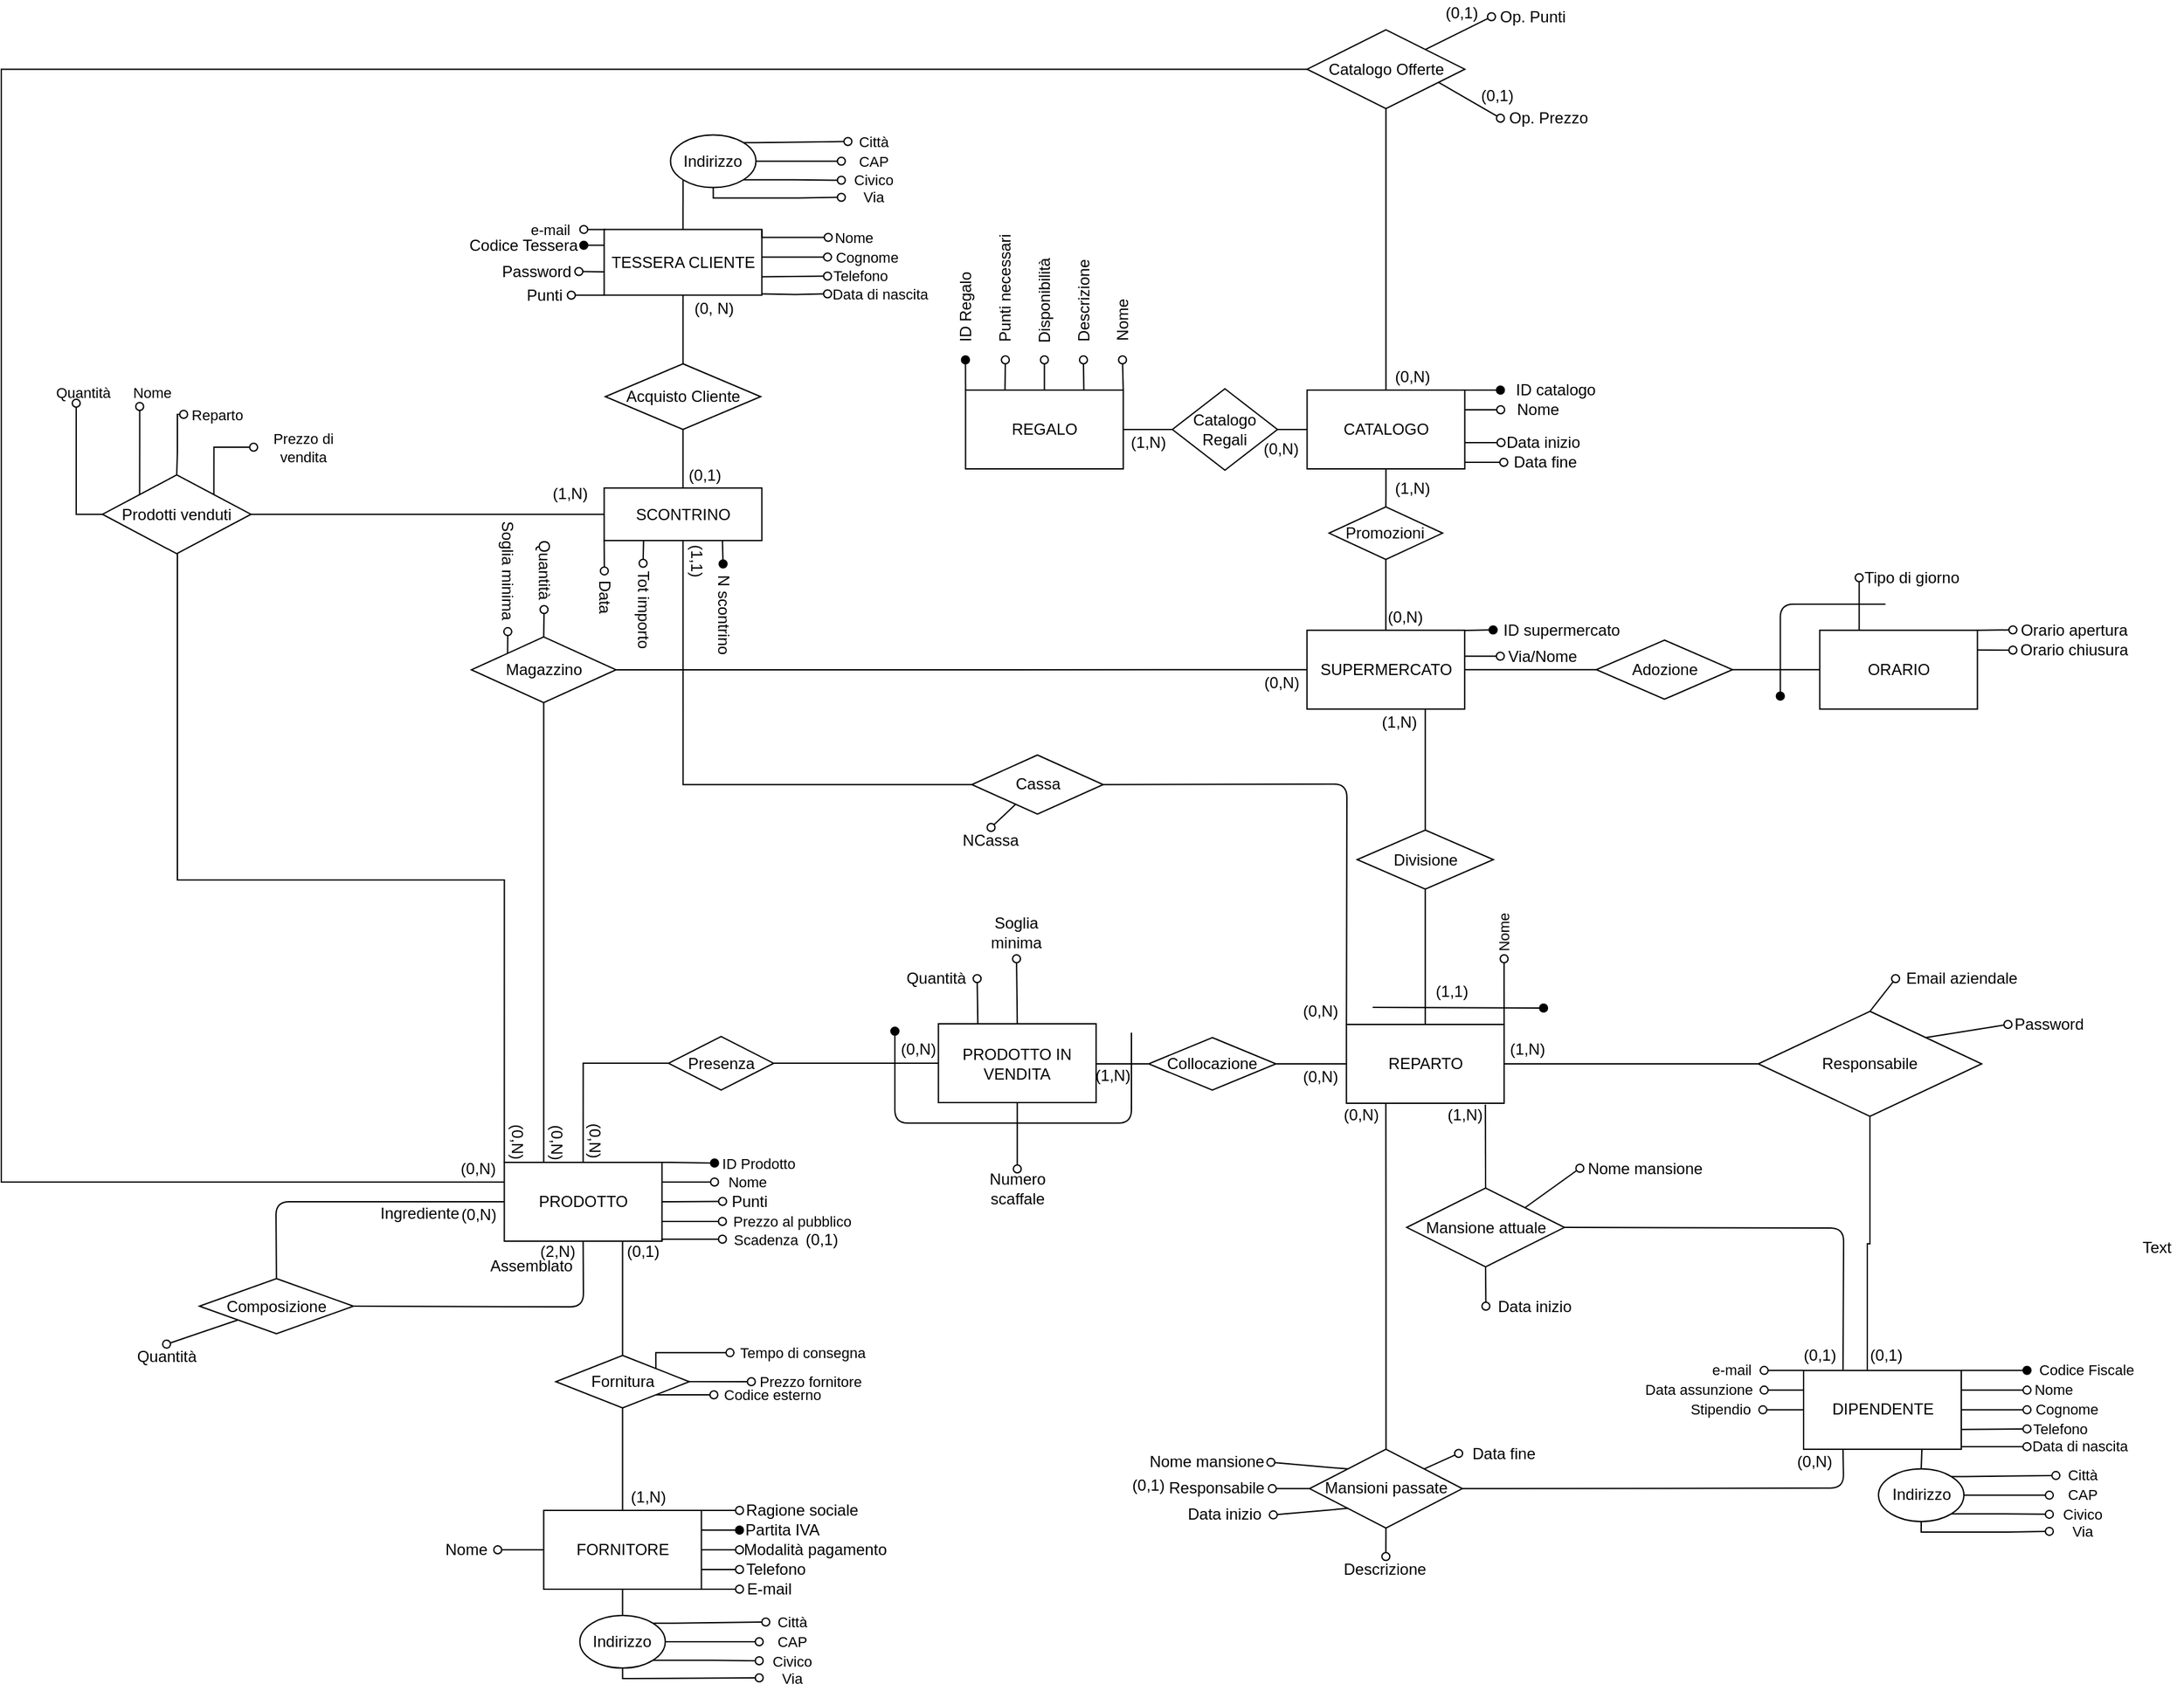 <mxfile version="13.9.9" type="device" pages="2"><diagram id="AaEuYzi5Mk0jnb_sWx8u" name="Pagina-1"><mxGraphModel dx="1618" dy="1560" grid="1" gridSize="10" guides="1" tooltips="1" connect="1" arrows="1" fold="1" page="1" pageScale="1" pageWidth="827" pageHeight="1169" math="0" shadow="0"><root><mxCell id="0"/><mxCell id="1" parent="0"/><mxCell id="rp-daQFp8xOtbjrYojrI-9" style="edgeStyle=orthogonalEdgeStyle;rounded=0;orthogonalLoop=1;jettySize=auto;html=1;endArrow=none;endFill=0;entryX=0;entryY=0.5;entryDx=0;entryDy=0;" parent="1" source="3t-cwynTEwgz1LDzE8S1-21" target="rp-daQFp8xOtbjrYojrI-10" edge="1"><mxGeometry relative="1" as="geometry"><mxPoint x="520" y="439.86" as="targetPoint"/></mxGeometry></mxCell><mxCell id="3t-cwynTEwgz1LDzE8S1-21" value="SUPERMERCATO" style="rounded=0;whiteSpace=wrap;html=1;" parent="1" vertex="1"><mxGeometry x="273.63" y="409.86" width="120" height="60" as="geometry"/></mxCell><mxCell id="3t-cwynTEwgz1LDzE8S1-26" value="" style="endArrow=none;html=1;endFill=0;startArrow=oval;startFill=1;exitX=0;exitY=0.5;exitDx=0;exitDy=0;entryX=1;entryY=0.25;entryDx=0;entryDy=0;" parent="1" source="3t-cwynTEwgz1LDzE8S1-27" edge="1"><mxGeometry width="50" height="50" relative="1" as="geometry"><mxPoint x="348.63" y="479.978" as="sourcePoint"/><mxPoint x="393.63" y="409.98" as="targetPoint"/></mxGeometry></mxCell><mxCell id="3t-cwynTEwgz1LDzE8S1-27" value="ID supermercato" style="text;html=1;strokeColor=none;align=center;verticalAlign=middle;whiteSpace=wrap;rounded=0;rotation=0;" parent="1" vertex="1"><mxGeometry x="415.26" y="399.61" width="104.74" height="20" as="geometry"/></mxCell><mxCell id="rp-daQFp8xOtbjrYojrI-23" style="edgeStyle=orthogonalEdgeStyle;rounded=0;orthogonalLoop=1;jettySize=auto;html=1;startArrow=none;startFill=0;endArrow=none;endFill=0;" parent="1" source="3t-cwynTEwgz1LDzE8S1-31" target="rp-daQFp8xOtbjrYojrI-25" edge="1"><mxGeometry relative="1" as="geometry"><mxPoint x="680" y="740" as="targetPoint"/></mxGeometry></mxCell><mxCell id="3t-cwynTEwgz1LDzE8S1-31" value="REPARTO" style="rounded=0;whiteSpace=wrap;html=1;" parent="1" vertex="1"><mxGeometry x="303.63" y="710" width="120" height="60" as="geometry"/></mxCell><mxCell id="3t-cwynTEwgz1LDzE8S1-32" value="Divisione" style="rhombus;whiteSpace=wrap;html=1;" parent="1" vertex="1"><mxGeometry x="311.82" y="562" width="103.63" height="45.01" as="geometry"/></mxCell><mxCell id="3t-cwynTEwgz1LDzE8S1-33" value="" style="endArrow=none;html=1;exitX=0.75;exitY=1;exitDx=0;exitDy=0;entryX=0.5;entryY=0;entryDx=0;entryDy=0;" parent="1" source="3t-cwynTEwgz1LDzE8S1-21" target="3t-cwynTEwgz1LDzE8S1-32" edge="1"><mxGeometry width="50" height="50" relative="1" as="geometry"><mxPoint x="363.63" y="479.86" as="sourcePoint"/><mxPoint x="492.63" y="594.86" as="targetPoint"/></mxGeometry></mxCell><mxCell id="3t-cwynTEwgz1LDzE8S1-34" value="" style="endArrow=none;html=1;exitX=0.5;exitY=1;exitDx=0;exitDy=0;entryX=0.5;entryY=0;entryDx=0;entryDy=0;" parent="1" source="3t-cwynTEwgz1LDzE8S1-32" target="3t-cwynTEwgz1LDzE8S1-31" edge="1"><mxGeometry width="50" height="50" relative="1" as="geometry"><mxPoint x="263.63" y="739.87" as="sourcePoint"/><mxPoint x="302.63" y="739.875" as="targetPoint"/></mxGeometry></mxCell><mxCell id="3t-cwynTEwgz1LDzE8S1-35" value="" style="endArrow=none;html=1;endFill=0;startArrow=oval;startFill=1;" parent="1" edge="1"><mxGeometry width="50" height="50" relative="1" as="geometry"><mxPoint x="453.63" y="697.49" as="sourcePoint"/><mxPoint x="323.63" y="697" as="targetPoint"/><Array as="points"/></mxGeometry></mxCell><mxCell id="3t-cwynTEwgz1LDzE8S1-36" value="DIPENDENTE" style="rounded=0;whiteSpace=wrap;html=1;" parent="1" vertex="1"><mxGeometry x="651.52" y="973.43" width="120" height="60" as="geometry"/></mxCell><mxCell id="3t-cwynTEwgz1LDzE8S1-37" style="edgeStyle=orthogonalEdgeStyle;rounded=0;orthogonalLoop=1;jettySize=auto;html=1;entryX=1;entryY=0;entryDx=0;entryDy=0;startArrow=oval;startFill=1;endArrow=none;endFill=0;" parent="1" source="3t-cwynTEwgz1LDzE8S1-38" target="3t-cwynTEwgz1LDzE8S1-36" edge="1"><mxGeometry relative="1" as="geometry"><mxPoint x="781.52" y="963.43" as="targetPoint"/><Array as="points"><mxPoint x="781.52" y="973.43"/><mxPoint x="781.52" y="973.43"/></Array></mxGeometry></mxCell><mxCell id="3t-cwynTEwgz1LDzE8S1-38" value="Codice Fiscale" style="text;html=1;strokeColor=none;fillColor=none;align=center;verticalAlign=middle;whiteSpace=wrap;rounded=0;shadow=0;fontSize=11;" parent="1" vertex="1"><mxGeometry x="821.52" y="963.43" width="90" height="20" as="geometry"/></mxCell><mxCell id="3t-cwynTEwgz1LDzE8S1-39" style="edgeStyle=orthogonalEdgeStyle;rounded=0;orthogonalLoop=1;jettySize=auto;html=1;startArrow=oval;startFill=0;endArrow=none;endFill=0;entryX=1;entryY=0.25;entryDx=0;entryDy=0;exitX=0;exitY=0.5;exitDx=0;exitDy=0;" parent="1" source="3t-cwynTEwgz1LDzE8S1-40" target="3t-cwynTEwgz1LDzE8S1-36" edge="1"><mxGeometry relative="1" as="geometry"><mxPoint x="771.52" y="983.44" as="targetPoint"/><mxPoint x="811.52" y="983.44" as="sourcePoint"/><Array as="points"><mxPoint x="781.52" y="988.43"/><mxPoint x="781.52" y="988.43"/></Array></mxGeometry></mxCell><mxCell id="3t-cwynTEwgz1LDzE8S1-40" value="Nome" style="text;html=1;strokeColor=none;fillColor=none;align=center;verticalAlign=middle;whiteSpace=wrap;rounded=0;shadow=0;fontSize=11;" parent="1" vertex="1"><mxGeometry x="821.52" y="983.43" width="40" height="10" as="geometry"/></mxCell><mxCell id="3t-cwynTEwgz1LDzE8S1-41" style="edgeStyle=orthogonalEdgeStyle;rounded=0;orthogonalLoop=1;jettySize=auto;html=1;entryX=1;entryY=0.75;entryDx=0;entryDy=0;startArrow=oval;startFill=0;endArrow=none;endFill=0;exitX=0;exitY=0.5;exitDx=0;exitDy=0;" parent="1" source="3t-cwynTEwgz1LDzE8S1-42" target="3t-cwynTEwgz1LDzE8S1-36" edge="1"><mxGeometry relative="1" as="geometry"><Array as="points"><mxPoint x="821.52" y="1018.43"/></Array></mxGeometry></mxCell><mxCell id="3t-cwynTEwgz1LDzE8S1-42" value="Telefono" style="text;html=1;strokeColor=none;fillColor=none;align=center;verticalAlign=middle;whiteSpace=wrap;rounded=0;shadow=0;fontSize=11;" parent="1" vertex="1"><mxGeometry x="821.52" y="1010.44" width="50" height="15" as="geometry"/></mxCell><mxCell id="3t-cwynTEwgz1LDzE8S1-43" value="Indirizzo" style="ellipse;whiteSpace=wrap;html=1;" parent="1" vertex="1"><mxGeometry x="708.52" y="1048.43" width="65" height="40.01" as="geometry"/></mxCell><mxCell id="3t-cwynTEwgz1LDzE8S1-44" style="edgeStyle=orthogonalEdgeStyle;rounded=0;orthogonalLoop=1;jettySize=auto;html=1;entryX=0;entryY=0.5;entryDx=0;entryDy=0;shadow=0;endArrow=oval;endFill=0;fillColor=#FFFFFF;fontSize=11;exitX=1;exitY=1;exitDx=0;exitDy=0;" parent="1" source="3t-cwynTEwgz1LDzE8S1-43" target="3t-cwynTEwgz1LDzE8S1-45" edge="1"><mxGeometry relative="1" as="geometry"><mxPoint x="467.52" y="928.43" as="sourcePoint"/><Array as="points"><mxPoint x="803.52" y="1082.43"/></Array></mxGeometry></mxCell><mxCell id="3t-cwynTEwgz1LDzE8S1-45" value="Civico" style="text;html=1;strokeColor=none;fillColor=none;align=center;verticalAlign=middle;whiteSpace=wrap;rounded=0;shadow=0;fontSize=11;" parent="1" vertex="1"><mxGeometry x="838.52" y="1078.44" width="50" height="9" as="geometry"/></mxCell><mxCell id="3t-cwynTEwgz1LDzE8S1-46" style="edgeStyle=orthogonalEdgeStyle;rounded=0;orthogonalLoop=1;jettySize=auto;html=1;entryX=0;entryY=0.5;entryDx=0;entryDy=0;shadow=0;endArrow=oval;endFill=0;fillColor=#FFFFFF;fontSize=11;exitX=0.5;exitY=1;exitDx=0;exitDy=0;" parent="1" source="3t-cwynTEwgz1LDzE8S1-43" target="3t-cwynTEwgz1LDzE8S1-47" edge="1"><mxGeometry relative="1" as="geometry"><mxPoint x="537.52" y="1008.435" as="sourcePoint"/><Array as="points"><mxPoint x="740.52" y="1096.43"/><mxPoint x="806.52" y="1096.43"/></Array></mxGeometry></mxCell><mxCell id="3t-cwynTEwgz1LDzE8S1-47" value="Via" style="text;html=1;strokeColor=none;fillColor=none;align=center;verticalAlign=middle;whiteSpace=wrap;rounded=0;shadow=0;fontSize=11;" parent="1" vertex="1"><mxGeometry x="838.52" y="1088.44" width="50" height="15" as="geometry"/></mxCell><mxCell id="3t-cwynTEwgz1LDzE8S1-48" style="edgeStyle=orthogonalEdgeStyle;rounded=0;orthogonalLoop=1;jettySize=auto;html=1;entryX=0;entryY=0.5;entryDx=0;entryDy=0;shadow=0;endArrow=oval;endFill=0;fillColor=#FFFFFF;fontSize=11;exitX=1;exitY=0.5;exitDx=0;exitDy=0;" parent="1" source="3t-cwynTEwgz1LDzE8S1-43" target="3t-cwynTEwgz1LDzE8S1-49" edge="1"><mxGeometry relative="1" as="geometry"><mxPoint x="763.975" y="1072.586" as="sourcePoint"/><Array as="points"><mxPoint x="823.52" y="1068.43"/><mxPoint x="823.52" y="1068.43"/></Array></mxGeometry></mxCell><mxCell id="3t-cwynTEwgz1LDzE8S1-49" value="CAP" style="text;html=1;strokeColor=none;fillColor=none;align=center;verticalAlign=middle;whiteSpace=wrap;rounded=0;shadow=0;fontSize=11;" parent="1" vertex="1"><mxGeometry x="838.52" y="1063.43" width="50" height="10.01" as="geometry"/></mxCell><mxCell id="3t-cwynTEwgz1LDzE8S1-50" value="" style="endArrow=none;html=1;entryX=0.75;entryY=1;entryDx=0;entryDy=0;exitX=0.5;exitY=0;exitDx=0;exitDy=0;" parent="1" source="3t-cwynTEwgz1LDzE8S1-43" target="3t-cwynTEwgz1LDzE8S1-36" edge="1"><mxGeometry width="50" height="50" relative="1" as="geometry"><mxPoint x="581.52" y="993.43" as="sourcePoint"/><mxPoint x="631.52" y="943.43" as="targetPoint"/></mxGeometry></mxCell><mxCell id="3t-cwynTEwgz1LDzE8S1-51" style="edgeStyle=orthogonalEdgeStyle;rounded=0;orthogonalLoop=1;jettySize=auto;html=1;entryX=0;entryY=0.5;entryDx=0;entryDy=0;shadow=0;endArrow=oval;endFill=0;fillColor=#FFFFFF;fontSize=11;exitX=1;exitY=0;exitDx=0;exitDy=0;" parent="1" source="3t-cwynTEwgz1LDzE8S1-43" target="3t-cwynTEwgz1LDzE8S1-52" edge="1"><mxGeometry relative="1" as="geometry"><mxPoint x="773.52" y="1058.425" as="sourcePoint"/><Array as="points"><mxPoint x="773.52" y="1054.43"/><mxPoint x="843.52" y="1053.43"/></Array></mxGeometry></mxCell><mxCell id="3t-cwynTEwgz1LDzE8S1-52" value="Città" style="text;html=1;strokeColor=none;fillColor=none;align=center;verticalAlign=middle;whiteSpace=wrap;rounded=0;shadow=0;fontSize=11;" parent="1" vertex="1"><mxGeometry x="843.52" y="1048.43" width="40" height="10" as="geometry"/></mxCell><mxCell id="3t-cwynTEwgz1LDzE8S1-53" style="edgeStyle=orthogonalEdgeStyle;rounded=0;orthogonalLoop=1;jettySize=auto;html=1;startArrow=oval;startFill=0;endArrow=none;endFill=0;entryX=1;entryY=0.25;entryDx=0;entryDy=0;exitX=0;exitY=0.5;exitDx=0;exitDy=0;" parent="1" source="3t-cwynTEwgz1LDzE8S1-54" edge="1"><mxGeometry relative="1" as="geometry"><mxPoint x="771.52" y="1003.43" as="targetPoint"/><mxPoint x="811.52" y="998.44" as="sourcePoint"/><Array as="points"><mxPoint x="781.52" y="1003.43"/><mxPoint x="781.52" y="1003.43"/></Array></mxGeometry></mxCell><mxCell id="3t-cwynTEwgz1LDzE8S1-54" value="Cognome" style="text;html=1;strokeColor=none;fillColor=none;align=center;verticalAlign=middle;whiteSpace=wrap;rounded=0;shadow=0;fontSize=11;" parent="1" vertex="1"><mxGeometry x="821.52" y="998.43" width="60" height="10" as="geometry"/></mxCell><mxCell id="3t-cwynTEwgz1LDzE8S1-55" style="edgeStyle=orthogonalEdgeStyle;rounded=0;orthogonalLoop=1;jettySize=auto;html=1;entryX=0;entryY=0.5;entryDx=0;entryDy=0;shadow=0;endArrow=oval;endFill=0;fillColor=#FFFFFF;fontSize=11;exitX=1;exitY=0.967;exitDx=0;exitDy=0;exitPerimeter=0;" parent="1" source="3t-cwynTEwgz1LDzE8S1-36" target="3t-cwynTEwgz1LDzE8S1-56" edge="1"><mxGeometry relative="1" as="geometry"><mxPoint x="781.52" y="1031.43" as="sourcePoint"/><Array as="points"/></mxGeometry></mxCell><mxCell id="3t-cwynTEwgz1LDzE8S1-56" value="Data di nascita" style="text;html=1;strokeColor=none;fillColor=none;align=center;verticalAlign=middle;whiteSpace=wrap;rounded=0;shadow=0;fontSize=11;" parent="1" vertex="1"><mxGeometry x="821.52" y="1021.44" width="80" height="20" as="geometry"/></mxCell><mxCell id="3t-cwynTEwgz1LDzE8S1-57" style="edgeStyle=orthogonalEdgeStyle;rounded=0;orthogonalLoop=1;jettySize=auto;html=1;startArrow=oval;startFill=0;endArrow=none;endFill=0;entryX=0;entryY=0;entryDx=0;entryDy=0;exitX=1;exitY=0.5;exitDx=0;exitDy=0;" parent="1" source="3t-cwynTEwgz1LDzE8S1-58" target="3t-cwynTEwgz1LDzE8S1-36" edge="1"><mxGeometry relative="1" as="geometry"><mxPoint x="631.52" y="953.43" as="sourcePoint"/><mxPoint x="651.52" y="971.43" as="targetPoint"/><Array as="points"><mxPoint x="641.52" y="973.43"/><mxPoint x="641.52" y="973.43"/></Array></mxGeometry></mxCell><mxCell id="3t-cwynTEwgz1LDzE8S1-58" value="e-mail" style="text;html=1;strokeColor=none;fillColor=none;align=center;verticalAlign=middle;whiteSpace=wrap;rounded=0;shadow=0;fontSize=11;rotation=0;" parent="1" vertex="1"><mxGeometry x="571.52" y="963.43" width="50" height="20" as="geometry"/></mxCell><mxCell id="3t-cwynTEwgz1LDzE8S1-59" style="edgeStyle=orthogonalEdgeStyle;rounded=0;orthogonalLoop=1;jettySize=auto;html=1;entryX=1;entryY=0.5;entryDx=0;entryDy=0;shadow=0;endArrow=oval;endFill=0;fillColor=#FFFFFF;fontSize=11;exitX=0;exitY=0.25;exitDx=0;exitDy=0;" parent="1" source="3t-cwynTEwgz1LDzE8S1-36" target="3t-cwynTEwgz1LDzE8S1-60" edge="1"><mxGeometry relative="1" as="geometry"><mxPoint x="650.52" y="988.43" as="sourcePoint"/><Array as="points"/><mxPoint x="620.52" y="988.43" as="targetPoint"/></mxGeometry></mxCell><mxCell id="3t-cwynTEwgz1LDzE8S1-60" value="Data assunzione" style="text;html=1;strokeColor=none;fillColor=none;align=center;verticalAlign=middle;whiteSpace=wrap;rounded=0;shadow=0;fontSize=11;" parent="1" vertex="1"><mxGeometry x="521.52" y="978.43" width="100" height="20" as="geometry"/></mxCell><mxCell id="3t-cwynTEwgz1LDzE8S1-61" value="Stipendio" style="text;html=1;strokeColor=none;fillColor=none;align=center;verticalAlign=middle;whiteSpace=wrap;rounded=0;shadow=0;fontSize=11;" parent="1" vertex="1"><mxGeometry x="555.52" y="993.43" width="65" height="20" as="geometry"/></mxCell><mxCell id="3t-cwynTEwgz1LDzE8S1-62" style="edgeStyle=orthogonalEdgeStyle;rounded=0;orthogonalLoop=1;jettySize=auto;html=1;exitX=1;exitY=0.5;exitDx=0;exitDy=0;entryX=0;entryY=0.5;entryDx=0;entryDy=0;startArrow=oval;startFill=0;endArrow=none;endFill=0;" parent="1" source="3t-cwynTEwgz1LDzE8S1-61" target="3t-cwynTEwgz1LDzE8S1-36" edge="1"><mxGeometry relative="1" as="geometry"><mxPoint x="619.52" y="1008.43" as="sourcePoint"/><mxPoint x="649.52" y="1003.43" as="targetPoint"/><Array as="points"><mxPoint x="641.52" y="1003.43"/><mxPoint x="641.52" y="1003.43"/></Array></mxGeometry></mxCell><mxCell id="3t-cwynTEwgz1LDzE8S1-68" style="edgeStyle=orthogonalEdgeStyle;rounded=0;orthogonalLoop=1;jettySize=auto;html=1;entryX=0;entryY=0.5;entryDx=0;entryDy=0;shadow=0;endArrow=oval;endFill=0;fillColor=#FFFFFF;fontSize=11;exitX=1;exitY=0;exitDx=0;exitDy=0;" parent="1" source="3t-cwynTEwgz1LDzE8S1-31" target="3t-cwynTEwgz1LDzE8S1-69" edge="1"><mxGeometry relative="1" as="geometry"><mxPoint x="423.63" y="665.01" as="sourcePoint"/><Array as="points"><mxPoint x="423.63" y="670"/><mxPoint x="423.63" y="670"/></Array></mxGeometry></mxCell><mxCell id="3t-cwynTEwgz1LDzE8S1-69" value="Nome" style="text;html=1;strokeColor=none;fillColor=none;align=center;verticalAlign=middle;whiteSpace=wrap;rounded=0;shadow=0;fontSize=11;rotation=270;" parent="1" vertex="1"><mxGeometry x="403.63" y="630" width="40" height="20" as="geometry"/></mxCell><mxCell id="3t-cwynTEwgz1LDzE8S1-70" value="" style="endArrow=none;html=1;fillColor=#FFFFFF;exitX=1;exitY=0.5;exitDx=0;exitDy=0;entryX=0;entryY=0.5;entryDx=0;entryDy=0;" parent="1" source="kvGvNXPUaEUiYJLDBByV-61" target="3t-cwynTEwgz1LDzE8S1-31" edge="1"><mxGeometry width="50" height="50" relative="1" as="geometry"><mxPoint x="218.63" y="740" as="sourcePoint"/><mxPoint x="245.13" y="720" as="targetPoint"/></mxGeometry></mxCell><mxCell id="qbDtTzuFtkKjKqkCriLI-1" value="(1,N)" style="text;html=1;strokeColor=none;fillColor=none;align=center;verticalAlign=middle;whiteSpace=wrap;rounded=0;" parent="1" vertex="1"><mxGeometry x="323.63" y="469.86" width="40" height="20" as="geometry"/></mxCell><mxCell id="qbDtTzuFtkKjKqkCriLI-2" value="(1,1)" style="text;html=1;strokeColor=none;fillColor=none;align=center;verticalAlign=middle;whiteSpace=wrap;rounded=0;" parent="1" vertex="1"><mxGeometry x="363.63" y="675.01" width="40" height="20" as="geometry"/></mxCell><mxCell id="qbDtTzuFtkKjKqkCriLI-3" value="SCONTRINO" style="rounded=0;whiteSpace=wrap;html=1;" parent="1" vertex="1"><mxGeometry x="-261.24" y="301.58" width="120" height="40" as="geometry"/></mxCell><mxCell id="qbDtTzuFtkKjKqkCriLI-4" value="" style="endArrow=none;html=1;entryX=0.25;entryY=1;entryDx=0;entryDy=0;endFill=0;startArrow=oval;startFill=0;exitX=0;exitY=0.5;exitDx=0;exitDy=0;" parent="1" source="qbDtTzuFtkKjKqkCriLI-5" target="qbDtTzuFtkKjKqkCriLI-3" edge="1"><mxGeometry width="50" height="50" relative="1" as="geometry"><mxPoint x="80.69" y="344.928" as="sourcePoint"/><mxPoint x="80.19" y="304.43" as="targetPoint"/></mxGeometry></mxCell><mxCell id="qbDtTzuFtkKjKqkCriLI-5" value="Tot importo" style="text;html=1;strokeColor=none;fillColor=none;align=center;verticalAlign=middle;whiteSpace=wrap;rounded=0;rotation=90;" parent="1" vertex="1"><mxGeometry x="-266.99" y="374.45" width="70.74" height="39.61" as="geometry"/></mxCell><mxCell id="qbDtTzuFtkKjKqkCriLI-9" value="" style="endArrow=none;html=1;entryX=0.75;entryY=1;entryDx=0;entryDy=0;endFill=0;startArrow=oval;startFill=1;exitX=0;exitY=0.5;exitDx=0;exitDy=0;" parent="1" source="qbDtTzuFtkKjKqkCriLI-10" target="qbDtTzuFtkKjKqkCriLI-3" edge="1"><mxGeometry width="50" height="50" relative="1" as="geometry"><mxPoint x="165.9" y="291.718" as="sourcePoint"/><mxPoint x="27.77" y="374.98" as="targetPoint"/></mxGeometry></mxCell><mxCell id="qbDtTzuFtkKjKqkCriLI-10" value="N scontrino" style="text;html=1;strokeColor=none;fillColor=none;align=center;verticalAlign=middle;whiteSpace=wrap;rounded=0;rotation=90;" parent="1" vertex="1"><mxGeometry x="-209.86" y="375.73" width="78.24" height="45.5" as="geometry"/></mxCell><mxCell id="qbDtTzuFtkKjKqkCriLI-15" value="(1,N)" style="text;html=1;strokeColor=none;fillColor=none;align=center;verticalAlign=middle;whiteSpace=wrap;rounded=0;" parent="1" vertex="1"><mxGeometry x="373.7" y="768.51" width="40" height="20" as="geometry"/></mxCell><mxCell id="qbDtTzuFtkKjKqkCriLI-73" value="PRODOTTO" style="rounded=0;whiteSpace=wrap;html=1;" parent="1" vertex="1"><mxGeometry x="-337.24" y="815.02" width="120" height="60" as="geometry"/></mxCell><mxCell id="qbDtTzuFtkKjKqkCriLI-74" style="edgeStyle=orthogonalEdgeStyle;rounded=0;orthogonalLoop=1;jettySize=auto;html=1;entryX=0;entryY=0.5;entryDx=0;entryDy=0;shadow=0;endArrow=oval;endFill=1;fillColor=#FFFFFF;fontSize=11;exitX=1;exitY=0;exitDx=0;exitDy=0;" parent="1" source="qbDtTzuFtkKjKqkCriLI-73" target="qbDtTzuFtkKjKqkCriLI-75" edge="1"><mxGeometry relative="1" as="geometry"><mxPoint x="-212.48" y="816.88" as="sourcePoint"/><Array as="points"><mxPoint x="-212.24" y="815.51"/></Array></mxGeometry></mxCell><mxCell id="qbDtTzuFtkKjKqkCriLI-75" value="ID Prodotto" style="text;html=1;strokeColor=none;fillColor=none;align=center;verticalAlign=middle;whiteSpace=wrap;rounded=0;shadow=0;fontSize=11;" parent="1" vertex="1"><mxGeometry x="-177.24" y="808.51" width="67.24" height="14" as="geometry"/></mxCell><mxCell id="qbDtTzuFtkKjKqkCriLI-76" style="edgeStyle=orthogonalEdgeStyle;rounded=0;orthogonalLoop=1;jettySize=auto;html=1;entryX=0;entryY=0.5;entryDx=0;entryDy=0;shadow=0;endArrow=oval;endFill=0;fillColor=#FFFFFF;fontSize=11;exitX=1;exitY=0.25;exitDx=0;exitDy=0;" parent="1" source="qbDtTzuFtkKjKqkCriLI-73" target="qbDtTzuFtkKjKqkCriLI-77" edge="1"><mxGeometry relative="1" as="geometry"><mxPoint x="-206.24" y="832.51" as="sourcePoint"/><Array as="points"><mxPoint x="-206.24" y="829.51"/><mxPoint x="-166.24" y="830.51"/></Array></mxGeometry></mxCell><mxCell id="qbDtTzuFtkKjKqkCriLI-77" value="Nome" style="text;html=1;strokeColor=none;fillColor=none;align=center;verticalAlign=middle;whiteSpace=wrap;rounded=0;shadow=0;fontSize=11;" parent="1" vertex="1"><mxGeometry x="-177.24" y="825.02" width="50" height="10" as="geometry"/></mxCell><mxCell id="qbDtTzuFtkKjKqkCriLI-80" style="edgeStyle=orthogonalEdgeStyle;rounded=0;orthogonalLoop=1;jettySize=auto;html=1;shadow=0;endArrow=oval;endFill=0;fillColor=#FFFFFF;fontSize=11;exitX=1;exitY=0.75;exitDx=0;exitDy=0;entryX=0;entryY=0.5;entryDx=0;entryDy=0;" parent="1" source="qbDtTzuFtkKjKqkCriLI-73" target="qbDtTzuFtkKjKqkCriLI-81" edge="1"><mxGeometry relative="1" as="geometry"><mxPoint x="-213.24" y="863.52" as="sourcePoint"/><Array as="points"/><mxPoint x="-171.24" y="860.51" as="targetPoint"/></mxGeometry></mxCell><mxCell id="qbDtTzuFtkKjKqkCriLI-81" value="Prezzo al pubblico" style="text;html=1;strokeColor=none;fillColor=none;align=center;verticalAlign=middle;whiteSpace=wrap;rounded=0;shadow=0;fontSize=11;" parent="1" vertex="1"><mxGeometry x="-171.24" y="855.02" width="106" height="10" as="geometry"/></mxCell><mxCell id="qbDtTzuFtkKjKqkCriLI-82" style="edgeStyle=orthogonalEdgeStyle;rounded=0;orthogonalLoop=1;jettySize=auto;html=1;entryX=0;entryY=0.5;entryDx=0;entryDy=0;shadow=0;endArrow=oval;endFill=0;fillColor=#FFFFFF;fontSize=11;exitX=1;exitY=1;exitDx=0;exitDy=0;" parent="1" source="qbDtTzuFtkKjKqkCriLI-73" target="qbDtTzuFtkKjKqkCriLI-83" edge="1"><mxGeometry relative="1" as="geometry"><mxPoint x="-213.24" y="873.52" as="sourcePoint"/><Array as="points"><mxPoint x="-217.24" y="873.51"/></Array></mxGeometry></mxCell><mxCell id="qbDtTzuFtkKjKqkCriLI-83" value="Scadenza" style="text;html=1;strokeColor=none;fillColor=none;align=center;verticalAlign=middle;whiteSpace=wrap;rounded=0;shadow=0;fontSize=11;" parent="1" vertex="1"><mxGeometry x="-171.24" y="868.52" width="66" height="10" as="geometry"/></mxCell><mxCell id="qbDtTzuFtkKjKqkCriLI-89" style="edgeStyle=orthogonalEdgeStyle;rounded=0;orthogonalLoop=1;jettySize=auto;html=1;entryX=0;entryY=0.5;entryDx=0;entryDy=0;shadow=0;endArrow=oval;endFill=0;fillColor=#FFFFFF;fontSize=11;exitX=1;exitY=1;exitDx=0;exitDy=0;" parent="1" source="qbDtTzuFtkKjKqkCriLI-121" target="qbDtTzuFtkKjKqkCriLI-90" edge="1"><mxGeometry relative="1" as="geometry"><mxPoint x="-216.74" y="993.25" as="sourcePoint"/><Array as="points"><mxPoint x="-217" y="991.57"/></Array></mxGeometry></mxCell><mxCell id="qbDtTzuFtkKjKqkCriLI-90" value="Codice esterno" style="text;html=1;strokeColor=none;fillColor=none;align=center;verticalAlign=middle;whiteSpace=wrap;rounded=0;shadow=0;fontSize=11;" parent="1" vertex="1"><mxGeometry x="-177.74" y="982" width="90" height="20" as="geometry"/></mxCell><mxCell id="qbDtTzuFtkKjKqkCriLI-91" style="edgeStyle=orthogonalEdgeStyle;rounded=0;orthogonalLoop=1;jettySize=auto;html=1;entryX=0;entryY=0.5;entryDx=0;entryDy=0;shadow=0;endArrow=oval;endFill=0;fillColor=#FFFFFF;fontSize=11;exitX=1.003;exitY=0.498;exitDx=0;exitDy=0;exitPerimeter=0;" parent="1" source="qbDtTzuFtkKjKqkCriLI-121" target="qbDtTzuFtkKjKqkCriLI-92" edge="1"><mxGeometry relative="1" as="geometry"><mxPoint x="-202.24" y="979.5" as="sourcePoint"/><Array as="points"><mxPoint x="-202" y="981.57"/></Array></mxGeometry></mxCell><mxCell id="qbDtTzuFtkKjKqkCriLI-92" value="Prezzo fornitore" style="text;html=1;strokeColor=none;fillColor=none;align=center;verticalAlign=middle;whiteSpace=wrap;rounded=0;shadow=0;fontSize=11;" parent="1" vertex="1"><mxGeometry x="-149.24" y="972.01" width="90" height="20" as="geometry"/></mxCell><mxCell id="qbDtTzuFtkKjKqkCriLI-93" style="edgeStyle=orthogonalEdgeStyle;rounded=0;orthogonalLoop=1;jettySize=auto;html=1;entryX=0;entryY=0.5;entryDx=0;entryDy=0;shadow=0;endArrow=oval;endFill=0;fillColor=#FFFFFF;fontSize=11;exitX=1;exitY=0;exitDx=0;exitDy=0;" parent="1" source="qbDtTzuFtkKjKqkCriLI-121" target="qbDtTzuFtkKjKqkCriLI-94" edge="1"><mxGeometry relative="1" as="geometry"><mxPoint x="-198.24" y="911.58" as="sourcePoint"/><Array as="points"><mxPoint x="-222" y="960"/></Array></mxGeometry></mxCell><mxCell id="qbDtTzuFtkKjKqkCriLI-94" value="Tempo di consegna" style="text;html=1;strokeColor=none;fillColor=none;align=center;verticalAlign=middle;whiteSpace=wrap;rounded=0;shadow=0;fontSize=11;" parent="1" vertex="1"><mxGeometry x="-165.49" y="949.92" width="110" height="20" as="geometry"/></mxCell><mxCell id="qbDtTzuFtkKjKqkCriLI-95" value="Composizione" style="rhombus;whiteSpace=wrap;html=1;" parent="1" vertex="1"><mxGeometry x="-569.24" y="903.52" width="117.24" height="41.99" as="geometry"/></mxCell><mxCell id="qbDtTzuFtkKjKqkCriLI-96" value="" style="endArrow=none;html=1;entryX=1;entryY=0.5;entryDx=0;entryDy=0;exitX=0.5;exitY=1;exitDx=0;exitDy=0;" parent="1" source="qbDtTzuFtkKjKqkCriLI-73" target="qbDtTzuFtkKjKqkCriLI-95" edge="1"><mxGeometry width="50" height="50" relative="1" as="geometry"><mxPoint x="-387.24" y="970.93" as="sourcePoint"/><mxPoint x="-377.24" y="933.01" as="targetPoint"/><Array as="points"><mxPoint x="-277" y="925"/></Array></mxGeometry></mxCell><mxCell id="qbDtTzuFtkKjKqkCriLI-97" value="" style="endArrow=none;html=1;exitX=0.5;exitY=0;exitDx=0;exitDy=0;entryX=0;entryY=0.5;entryDx=0;entryDy=0;" parent="1" source="qbDtTzuFtkKjKqkCriLI-95" target="qbDtTzuFtkKjKqkCriLI-73" edge="1"><mxGeometry width="50" height="50" relative="1" as="geometry"><mxPoint x="-377.24" y="820.51" as="sourcePoint"/><mxPoint x="-327.24" y="770.51" as="targetPoint"/><Array as="points"><mxPoint x="-511" y="845"/></Array></mxGeometry></mxCell><mxCell id="qbDtTzuFtkKjKqkCriLI-98" value="" style="endArrow=none;html=1;entryX=0;entryY=1;entryDx=0;entryDy=0;endFill=0;startArrow=oval;startFill=0;exitX=0.5;exitY=0;exitDx=0;exitDy=0;" parent="1" source="qbDtTzuFtkKjKqkCriLI-99" target="qbDtTzuFtkKjKqkCriLI-95" edge="1"><mxGeometry width="50" height="50" relative="1" as="geometry"><mxPoint x="-449.24" y="940.51" as="sourcePoint"/><mxPoint x="-447.24" y="920.51" as="targetPoint"/></mxGeometry></mxCell><mxCell id="qbDtTzuFtkKjKqkCriLI-99" value="Quantità" style="text;html=1;strokeColor=none;fillColor=none;align=center;verticalAlign=middle;whiteSpace=wrap;rounded=0;" parent="1" vertex="1"><mxGeometry x="-619.24" y="953.43" width="50" height="20" as="geometry"/></mxCell><mxCell id="qbDtTzuFtkKjKqkCriLI-100" value="FORNITORE" style="rounded=0;whiteSpace=wrap;html=1;" parent="1" vertex="1"><mxGeometry x="-307.24" y="1080" width="120" height="60" as="geometry"/></mxCell><mxCell id="qbDtTzuFtkKjKqkCriLI-101" value="" style="endArrow=none;html=1;entryX=1;entryY=0;entryDx=0;entryDy=0;endFill=0;startArrow=oval;startFill=0;exitX=0;exitY=0.5;exitDx=0;exitDy=0;" parent="1" source="qbDtTzuFtkKjKqkCriLI-102" target="qbDtTzuFtkKjKqkCriLI-100" edge="1"><mxGeometry width="50" height="50" relative="1" as="geometry"><mxPoint x="-99.24" y="1080.497" as="sourcePoint"/><mxPoint x="-99.74" y="1040" as="targetPoint"/></mxGeometry></mxCell><mxCell id="qbDtTzuFtkKjKqkCriLI-102" value="Ragione sociale" style="text;html=1;strokeColor=none;fillColor=none;align=center;verticalAlign=middle;whiteSpace=wrap;rounded=0;" parent="1" vertex="1"><mxGeometry x="-158.24" y="1070" width="95" height="20" as="geometry"/></mxCell><mxCell id="qbDtTzuFtkKjKqkCriLI-103" value="" style="endArrow=none;html=1;entryX=1;entryY=0.25;entryDx=0;entryDy=0;endFill=0;startArrow=oval;startFill=1;exitX=0;exitY=0.5;exitDx=0;exitDy=0;" parent="1" source="qbDtTzuFtkKjKqkCriLI-104" target="qbDtTzuFtkKjKqkCriLI-100" edge="1"><mxGeometry width="50" height="50" relative="1" as="geometry"><mxPoint x="-99.24" y="1093.497" as="sourcePoint"/><mxPoint x="-187.24" y="1093" as="targetPoint"/></mxGeometry></mxCell><mxCell id="qbDtTzuFtkKjKqkCriLI-104" value="Partita IVA" style="text;html=1;strokeColor=none;fillColor=none;align=center;verticalAlign=middle;whiteSpace=wrap;rounded=0;" parent="1" vertex="1"><mxGeometry x="-158.24" y="1085" width="65" height="20" as="geometry"/></mxCell><mxCell id="qbDtTzuFtkKjKqkCriLI-105" value="" style="endArrow=none;html=1;entryX=1;entryY=0.5;entryDx=0;entryDy=0;endFill=0;startArrow=oval;startFill=0;exitX=0;exitY=0.5;exitDx=0;exitDy=0;" parent="1" source="qbDtTzuFtkKjKqkCriLI-106" target="qbDtTzuFtkKjKqkCriLI-100" edge="1"><mxGeometry width="50" height="50" relative="1" as="geometry"><mxPoint x="-94.24" y="1110.497" as="sourcePoint"/><mxPoint x="-182.24" y="1110" as="targetPoint"/></mxGeometry></mxCell><mxCell id="qbDtTzuFtkKjKqkCriLI-106" value="Modalità pagamento" style="text;html=1;strokeColor=none;fillColor=none;align=center;verticalAlign=middle;whiteSpace=wrap;rounded=0;" parent="1" vertex="1"><mxGeometry x="-158.24" y="1100" width="115" height="20" as="geometry"/></mxCell><mxCell id="qbDtTzuFtkKjKqkCriLI-107" value="" style="endArrow=none;html=1;endFill=0;startArrow=oval;startFill=0;exitX=0;exitY=0.5;exitDx=0;exitDy=0;entryX=1;entryY=0.75;entryDx=0;entryDy=0;" parent="1" source="qbDtTzuFtkKjKqkCriLI-108" target="qbDtTzuFtkKjKqkCriLI-100" edge="1"><mxGeometry width="50" height="50" relative="1" as="geometry"><mxPoint x="-99.24" y="1123.497" as="sourcePoint"/><mxPoint x="-197.24" y="1125" as="targetPoint"/></mxGeometry></mxCell><mxCell id="qbDtTzuFtkKjKqkCriLI-108" value="Telefono" style="text;html=1;strokeColor=none;fillColor=none;align=center;verticalAlign=middle;whiteSpace=wrap;rounded=0;" parent="1" vertex="1"><mxGeometry x="-158.24" y="1115" width="55" height="20" as="geometry"/></mxCell><mxCell id="qbDtTzuFtkKjKqkCriLI-109" value="" style="endArrow=none;html=1;endFill=0;startArrow=oval;startFill=0;exitX=0;exitY=0.5;exitDx=0;exitDy=0;entryX=1;entryY=1;entryDx=0;entryDy=0;" parent="1" source="qbDtTzuFtkKjKqkCriLI-110" target="qbDtTzuFtkKjKqkCriLI-100" edge="1"><mxGeometry width="50" height="50" relative="1" as="geometry"><mxPoint x="-96.64" y="1140.497" as="sourcePoint"/><mxPoint x="-177.84" y="1140" as="targetPoint"/></mxGeometry></mxCell><mxCell id="qbDtTzuFtkKjKqkCriLI-110" value="E-mail" style="text;html=1;strokeColor=none;fillColor=none;align=center;verticalAlign=middle;whiteSpace=wrap;rounded=0;" parent="1" vertex="1"><mxGeometry x="-158.24" y="1130" width="45" height="20" as="geometry"/></mxCell><mxCell id="qbDtTzuFtkKjKqkCriLI-111" value="Indirizzo" style="ellipse;whiteSpace=wrap;html=1;" parent="1" vertex="1"><mxGeometry x="-279.74" y="1160" width="65" height="40.01" as="geometry"/></mxCell><mxCell id="qbDtTzuFtkKjKqkCriLI-112" style="edgeStyle=orthogonalEdgeStyle;rounded=0;orthogonalLoop=1;jettySize=auto;html=1;entryX=0;entryY=0.5;entryDx=0;entryDy=0;shadow=0;endArrow=oval;endFill=0;fillColor=#FFFFFF;fontSize=11;exitX=1;exitY=1;exitDx=0;exitDy=0;" parent="1" source="qbDtTzuFtkKjKqkCriLI-111" target="qbDtTzuFtkKjKqkCriLI-113" edge="1"><mxGeometry relative="1" as="geometry"><mxPoint x="-514.24" y="1040" as="sourcePoint"/><Array as="points"><mxPoint x="-178.24" y="1194"/></Array></mxGeometry></mxCell><mxCell id="qbDtTzuFtkKjKqkCriLI-113" value="Civico" style="text;html=1;strokeColor=none;fillColor=none;align=center;verticalAlign=middle;whiteSpace=wrap;rounded=0;shadow=0;fontSize=11;" parent="1" vertex="1"><mxGeometry x="-143.24" y="1190.01" width="50" height="9" as="geometry"/></mxCell><mxCell id="qbDtTzuFtkKjKqkCriLI-114" style="edgeStyle=orthogonalEdgeStyle;rounded=0;orthogonalLoop=1;jettySize=auto;html=1;entryX=0;entryY=0.5;entryDx=0;entryDy=0;shadow=0;endArrow=oval;endFill=0;fillColor=#FFFFFF;fontSize=11;exitX=0.5;exitY=1;exitDx=0;exitDy=0;" parent="1" source="qbDtTzuFtkKjKqkCriLI-111" target="qbDtTzuFtkKjKqkCriLI-115" edge="1"><mxGeometry relative="1" as="geometry"><mxPoint x="-444.24" y="1120.005" as="sourcePoint"/><Array as="points"><mxPoint x="-241.24" y="1208"/><mxPoint x="-175.24" y="1208"/></Array></mxGeometry></mxCell><mxCell id="qbDtTzuFtkKjKqkCriLI-115" value="Via" style="text;html=1;strokeColor=none;fillColor=none;align=center;verticalAlign=middle;whiteSpace=wrap;rounded=0;shadow=0;fontSize=11;" parent="1" vertex="1"><mxGeometry x="-143.24" y="1200.01" width="50" height="15" as="geometry"/></mxCell><mxCell id="qbDtTzuFtkKjKqkCriLI-116" style="edgeStyle=orthogonalEdgeStyle;rounded=0;orthogonalLoop=1;jettySize=auto;html=1;entryX=0;entryY=0.5;entryDx=0;entryDy=0;shadow=0;endArrow=oval;endFill=0;fillColor=#FFFFFF;fontSize=11;exitX=1;exitY=0.5;exitDx=0;exitDy=0;" parent="1" source="qbDtTzuFtkKjKqkCriLI-111" target="qbDtTzuFtkKjKqkCriLI-117" edge="1"><mxGeometry relative="1" as="geometry"><mxPoint x="-217.785" y="1184.156" as="sourcePoint"/><Array as="points"><mxPoint x="-158.24" y="1180"/><mxPoint x="-158.24" y="1180"/></Array></mxGeometry></mxCell><mxCell id="qbDtTzuFtkKjKqkCriLI-117" value="CAP" style="text;html=1;strokeColor=none;fillColor=none;align=center;verticalAlign=middle;whiteSpace=wrap;rounded=0;shadow=0;fontSize=11;" parent="1" vertex="1"><mxGeometry x="-143.24" y="1175" width="50" height="10.01" as="geometry"/></mxCell><mxCell id="qbDtTzuFtkKjKqkCriLI-118" style="edgeStyle=orthogonalEdgeStyle;rounded=0;orthogonalLoop=1;jettySize=auto;html=1;entryX=0;entryY=0.5;entryDx=0;entryDy=0;shadow=0;endArrow=oval;endFill=0;fillColor=#FFFFFF;fontSize=11;exitX=1;exitY=0;exitDx=0;exitDy=0;" parent="1" source="qbDtTzuFtkKjKqkCriLI-111" target="qbDtTzuFtkKjKqkCriLI-119" edge="1"><mxGeometry relative="1" as="geometry"><mxPoint x="-208.24" y="1169.995" as="sourcePoint"/><Array as="points"><mxPoint x="-208.24" y="1166"/><mxPoint x="-138.24" y="1165"/></Array></mxGeometry></mxCell><mxCell id="qbDtTzuFtkKjKqkCriLI-119" value="Città" style="text;html=1;strokeColor=none;fillColor=none;align=center;verticalAlign=middle;whiteSpace=wrap;rounded=0;shadow=0;fontSize=11;" parent="1" vertex="1"><mxGeometry x="-138.24" y="1160" width="40" height="10" as="geometry"/></mxCell><mxCell id="qbDtTzuFtkKjKqkCriLI-120" value="" style="endArrow=none;html=1;entryX=0.5;entryY=1;entryDx=0;entryDy=0;exitX=0.5;exitY=0;exitDx=0;exitDy=0;" parent="1" source="qbDtTzuFtkKjKqkCriLI-111" target="qbDtTzuFtkKjKqkCriLI-100" edge="1"><mxGeometry width="50" height="50" relative="1" as="geometry"><mxPoint x="-263.24" y="1160" as="sourcePoint"/><mxPoint x="-213.24" y="1110" as="targetPoint"/></mxGeometry></mxCell><mxCell id="qbDtTzuFtkKjKqkCriLI-121" value="Fornitura" style="rhombus;whiteSpace=wrap;html=1;" parent="1" vertex="1"><mxGeometry x="-297.99" y="962" width="101.5" height="40" as="geometry"/></mxCell><mxCell id="qbDtTzuFtkKjKqkCriLI-122" value="" style="endArrow=none;html=1;entryX=0.5;entryY=0;entryDx=0;entryDy=0;exitX=0.5;exitY=1;exitDx=0;exitDy=0;" parent="1" source="qbDtTzuFtkKjKqkCriLI-121" target="qbDtTzuFtkKjKqkCriLI-100" edge="1"><mxGeometry width="50" height="50" relative="1" as="geometry"><mxPoint x="-258.24" y="1111.14" as="sourcePoint"/><mxPoint x="-208.24" y="1061.14" as="targetPoint"/></mxGeometry></mxCell><mxCell id="qbDtTzuFtkKjKqkCriLI-123" value="" style="endArrow=none;html=1;exitX=0.5;exitY=0;exitDx=0;exitDy=0;entryX=0.75;entryY=1;entryDx=0;entryDy=0;" parent="1" source="qbDtTzuFtkKjKqkCriLI-121" target="qbDtTzuFtkKjKqkCriLI-73" edge="1"><mxGeometry width="50" height="50" relative="1" as="geometry"><mxPoint x="-227.24" y="1035.51" as="sourcePoint"/><mxPoint x="-216.24" y="995.51" as="targetPoint"/></mxGeometry></mxCell><mxCell id="qbDtTzuFtkKjKqkCriLI-124" value="" style="endArrow=none;html=1;entryX=1;entryY=0.5;entryDx=0;entryDy=0;endFill=0;startArrow=oval;startFill=0;exitX=0;exitY=0.5;exitDx=0;exitDy=0;" parent="1" source="qbDtTzuFtkKjKqkCriLI-125" target="qbDtTzuFtkKjKqkCriLI-73" edge="1"><mxGeometry width="50" height="50" relative="1" as="geometry"><mxPoint x="-422.24" y="834.018" as="sourcePoint"/><mxPoint x="-337.24" y="825.52" as="targetPoint"/></mxGeometry></mxCell><mxCell id="qbDtTzuFtkKjKqkCriLI-125" value="Punti" style="text;html=1;strokeColor=none;fillColor=none;align=center;verticalAlign=middle;whiteSpace=wrap;rounded=0;" parent="1" vertex="1"><mxGeometry x="-171.12" y="834.52" width="41.12" height="20.5" as="geometry"/></mxCell><mxCell id="qbDtTzuFtkKjKqkCriLI-128" value="" style="endArrow=none;html=1;entryX=1;entryY=0.5;entryDx=0;entryDy=0;exitX=0;exitY=0;exitDx=0;exitDy=0;" parent="1" source="3t-cwynTEwgz1LDzE8S1-31" target="qbDtTzuFtkKjKqkCriLI-130" edge="1"><mxGeometry width="50" height="50" relative="1" as="geometry"><mxPoint x="438.63" y="740" as="sourcePoint"/><mxPoint x="260.0" y="589.86" as="targetPoint"/><Array as="points"><mxPoint x="304" y="527"/></Array></mxGeometry></mxCell><mxCell id="qbDtTzuFtkKjKqkCriLI-130" value="Cassa" style="rhombus;rounded=0;whiteSpace=wrap;html=1;" parent="1" vertex="1"><mxGeometry x="18.52" y="504.86" width="100" height="45" as="geometry"/></mxCell><mxCell id="qbDtTzuFtkKjKqkCriLI-131" value="" style="endArrow=none;html=1;entryX=0.25;entryY=1;entryDx=0;entryDy=0;endFill=0;startArrow=oval;startFill=0;exitX=0.5;exitY=0;exitDx=0;exitDy=0;" parent="1" source="qbDtTzuFtkKjKqkCriLI-132" target="qbDtTzuFtkKjKqkCriLI-130" edge="1"><mxGeometry width="50" height="50" relative="1" as="geometry"><mxPoint x="40.52" y="602.358" as="sourcePoint"/><mxPoint x="40.02" y="561.86" as="targetPoint"/></mxGeometry></mxCell><mxCell id="qbDtTzuFtkKjKqkCriLI-132" value="NCassa" style="text;html=1;strokeColor=none;fillColor=none;align=center;verticalAlign=middle;whiteSpace=wrap;rounded=0;" parent="1" vertex="1"><mxGeometry x="8.21" y="559.998" width="50" height="20" as="geometry"/></mxCell><mxCell id="qbDtTzuFtkKjKqkCriLI-133" value="(0,N)" style="text;html=1;strokeColor=none;fillColor=none;align=center;verticalAlign=middle;whiteSpace=wrap;rounded=0;" parent="1" vertex="1"><mxGeometry x="263.63" y="689.5" width="40" height="20" as="geometry"/></mxCell><mxCell id="kvGvNXPUaEUiYJLDBByV-1" style="edgeStyle=orthogonalEdgeStyle;rounded=0;orthogonalLoop=1;jettySize=auto;html=1;entryX=0.5;entryY=0;entryDx=0;entryDy=0;endArrow=none;endFill=0;exitX=0.5;exitY=1;exitDx=0;exitDy=0;" parent="1" source="qbDtTzuFtkKjKqkCriLI-146" target="3t-cwynTEwgz1LDzE8S1-21" edge="1"><mxGeometry relative="1" as="geometry"/></mxCell><mxCell id="qbDtTzuFtkKjKqkCriLI-146" value="Promozioni" style="rhombus;whiteSpace=wrap;html=1;" parent="1" vertex="1"><mxGeometry x="290.44" y="315.93" width="86.37" height="40" as="geometry"/></mxCell><mxCell id="kvGvNXPUaEUiYJLDBByV-2" value="(0,N)" style="text;html=1;align=center;verticalAlign=middle;resizable=0;points=[];autosize=1;" parent="1" vertex="1"><mxGeometry x="328" y="389.86" width="40" height="20" as="geometry"/></mxCell><mxCell id="kvGvNXPUaEUiYJLDBByV-9" value="" style="endArrow=none;html=1;entryX=1;entryY=0.5;entryDx=0;entryDy=0;endFill=0;startArrow=oval;startFill=0;exitX=0;exitY=0.5;exitDx=0;exitDy=0;" parent="1" source="kvGvNXPUaEUiYJLDBByV-10" edge="1"><mxGeometry width="50" height="50" relative="1" as="geometry"><mxPoint x="396.28" y="337.498" as="sourcePoint"/><mxPoint x="393.7" y="267" as="targetPoint"/></mxGeometry></mxCell><mxCell id="kvGvNXPUaEUiYJLDBByV-10" value="Data inizio" style="text;html=1;strokeColor=none;fillColor=none;align=center;verticalAlign=middle;whiteSpace=wrap;rounded=0;" parent="1" vertex="1"><mxGeometry x="421.28" y="257" width="65.26" height="20" as="geometry"/></mxCell><mxCell id="kvGvNXPUaEUiYJLDBByV-12" value="" style="endArrow=none;html=1;entryX=1;entryY=0.75;entryDx=0;entryDy=0;endFill=0;startArrow=oval;startFill=0;exitX=0;exitY=0.5;exitDx=0;exitDy=0;" parent="1" source="kvGvNXPUaEUiYJLDBByV-13" edge="1"><mxGeometry width="50" height="50" relative="1" as="geometry"><mxPoint x="457.06" y="342.848" as="sourcePoint"/><mxPoint x="393.7" y="282" as="targetPoint"/></mxGeometry></mxCell><mxCell id="kvGvNXPUaEUiYJLDBByV-13" value="Data fine" style="text;html=1;strokeColor=none;fillColor=none;align=center;verticalAlign=middle;whiteSpace=wrap;rounded=0;rotation=0;" parent="1" vertex="1"><mxGeometry x="423.37" y="272" width="64.26" height="20" as="geometry"/></mxCell><mxCell id="kvGvNXPUaEUiYJLDBByV-14" value="" style="endArrow=none;html=1;endFill=0;startArrow=oval;startFill=0;exitX=0;exitY=0.5;exitDx=0;exitDy=0;entryX=1.002;entryY=0.33;entryDx=0;entryDy=0;entryPerimeter=0;" parent="1" source="kvGvNXPUaEUiYJLDBByV-15" target="3t-cwynTEwgz1LDzE8S1-21" edge="1"><mxGeometry width="50" height="50" relative="1" as="geometry"><mxPoint x="402.63" y="534.987" as="sourcePoint"/><mxPoint x="398" y="465" as="targetPoint"/></mxGeometry></mxCell><mxCell id="kvGvNXPUaEUiYJLDBByV-15" value="Via/Nome" style="text;html=1;strokeColor=none;fillColor=none;align=center;verticalAlign=middle;whiteSpace=wrap;rounded=0;" parent="1" vertex="1"><mxGeometry x="420.72" y="419.61" width="64.37" height="20" as="geometry"/></mxCell><mxCell id="kvGvNXPUaEUiYJLDBByV-17" style="edgeStyle=orthogonalEdgeStyle;rounded=0;orthogonalLoop=1;jettySize=auto;html=1;entryX=0.5;entryY=0;entryDx=0;entryDy=0;startArrow=none;startFill=0;endArrow=none;endFill=0;" parent="1" source="kvGvNXPUaEUiYJLDBByV-16" target="qbDtTzuFtkKjKqkCriLI-146" edge="1"><mxGeometry relative="1" as="geometry"/></mxCell><mxCell id="kvGvNXPUaEUiYJLDBByV-16" value="CATALOGO" style="rounded=0;whiteSpace=wrap;html=1;" parent="1" vertex="1"><mxGeometry x="273.7" y="227" width="120" height="60" as="geometry"/></mxCell><mxCell id="kvGvNXPUaEUiYJLDBByV-18" value="" style="endArrow=none;html=1;endFill=0;startArrow=oval;startFill=1;exitX=0;exitY=0.5;exitDx=0;exitDy=0;entryX=1;entryY=0;entryDx=0;entryDy=0;" parent="1" source="kvGvNXPUaEUiYJLDBByV-19" target="kvGvNXPUaEUiYJLDBByV-16" edge="1"><mxGeometry width="50" height="50" relative="1" as="geometry"><mxPoint x="399.37" y="307.498" as="sourcePoint"/><mxPoint x="394" y="229" as="targetPoint"/></mxGeometry></mxCell><mxCell id="kvGvNXPUaEUiYJLDBByV-19" value="ID catalogo" style="text;html=1;strokeColor=none;fillColor=none;align=center;verticalAlign=middle;whiteSpace=wrap;rounded=0;" parent="1" vertex="1"><mxGeometry x="420.81" y="217" width="84.37" height="20" as="geometry"/></mxCell><mxCell id="kvGvNXPUaEUiYJLDBByV-20" value="" style="endArrow=none;html=1;entryX=1;entryY=0.25;entryDx=0;entryDy=0;endFill=0;startArrow=oval;startFill=0;exitX=0;exitY=0.5;exitDx=0;exitDy=0;" parent="1" source="kvGvNXPUaEUiYJLDBByV-21" target="kvGvNXPUaEUiYJLDBByV-16" edge="1"><mxGeometry width="50" height="50" relative="1" as="geometry"><mxPoint x="313" y="297.498" as="sourcePoint"/><mxPoint x="318" y="227" as="targetPoint"/></mxGeometry></mxCell><mxCell id="kvGvNXPUaEUiYJLDBByV-21" value="Nome" style="text;html=1;strokeColor=none;fillColor=none;align=center;verticalAlign=middle;whiteSpace=wrap;rounded=0;" parent="1" vertex="1"><mxGeometry x="421" y="232" width="57" height="20" as="geometry"/></mxCell><mxCell id="kvGvNXPUaEUiYJLDBByV-23" value="REGALO" style="rounded=0;whiteSpace=wrap;html=1;" parent="1" vertex="1"><mxGeometry x="13.78" y="227" width="120" height="60" as="geometry"/></mxCell><mxCell id="kvGvNXPUaEUiYJLDBByV-24" value="Catalogo Regali" style="rhombus;whiteSpace=wrap;html=1;" parent="1" vertex="1"><mxGeometry x="171.16" y="226" width="80" height="62" as="geometry"/></mxCell><mxCell id="kvGvNXPUaEUiYJLDBByV-25" value="" style="endArrow=none;html=1;entryX=0;entryY=0.5;entryDx=0;entryDy=0;exitX=1;exitY=0.5;exitDx=0;exitDy=0;" parent="1" source="kvGvNXPUaEUiYJLDBByV-24" target="kvGvNXPUaEUiYJLDBByV-16" edge="1"><mxGeometry width="50" height="50" relative="1" as="geometry"><mxPoint x="258" y="264" as="sourcePoint"/><mxPoint x="238" y="204" as="targetPoint"/></mxGeometry></mxCell><mxCell id="kvGvNXPUaEUiYJLDBByV-26" value="" style="endArrow=none;html=1;entryX=0;entryY=0.5;entryDx=0;entryDy=0;exitX=1;exitY=0.5;exitDx=0;exitDy=0;" parent="1" source="kvGvNXPUaEUiYJLDBByV-23" target="kvGvNXPUaEUiYJLDBByV-24" edge="1"><mxGeometry width="50" height="50" relative="1" as="geometry"><mxPoint x="153.78" y="274" as="sourcePoint"/><mxPoint x="159.41" y="257" as="targetPoint"/></mxGeometry></mxCell><mxCell id="kvGvNXPUaEUiYJLDBByV-27" value="" style="endArrow=none;html=1;entryX=1;entryY=0;entryDx=0;entryDy=0;endFill=0;startArrow=oval;startFill=0;exitX=0;exitY=0.5;exitDx=0;exitDy=0;" parent="1" source="kvGvNXPUaEUiYJLDBByV-28" target="kvGvNXPUaEUiYJLDBByV-23" edge="1"><mxGeometry width="50" height="50" relative="1" as="geometry"><mxPoint x="108.78" y="234.498" as="sourcePoint"/><mxPoint x="113.78" y="164" as="targetPoint"/></mxGeometry></mxCell><mxCell id="kvGvNXPUaEUiYJLDBByV-28" value="Nome" style="text;html=1;strokeColor=none;fillColor=none;align=center;verticalAlign=middle;whiteSpace=wrap;rounded=0;rotation=270;" parent="1" vertex="1"><mxGeometry x="102.93" y="163.72" width="60.57" height="20" as="geometry"/></mxCell><mxCell id="kvGvNXPUaEUiYJLDBByV-30" value="" style="endArrow=none;html=1;entryX=0.75;entryY=0;entryDx=0;entryDy=0;endFill=0;startArrow=oval;startFill=0;exitX=0;exitY=0.5;exitDx=0;exitDy=0;" parent="1" source="kvGvNXPUaEUiYJLDBByV-31" target="kvGvNXPUaEUiYJLDBByV-23" edge="1"><mxGeometry width="50" height="50" relative="1" as="geometry"><mxPoint x="79.06" y="224.498" as="sourcePoint"/><mxPoint x="104.06" y="217" as="targetPoint"/></mxGeometry></mxCell><mxCell id="kvGvNXPUaEUiYJLDBByV-31" value="Descrizione" style="text;html=1;strokeColor=none;fillColor=none;align=center;verticalAlign=middle;whiteSpace=wrap;rounded=0;rotation=270;" parent="1" vertex="1"><mxGeometry x="58.21" y="148.72" width="90.57" height="20" as="geometry"/></mxCell><mxCell id="kvGvNXPUaEUiYJLDBByV-32" value="" style="endArrow=none;html=1;entryX=0.5;entryY=0;entryDx=0;entryDy=0;endFill=0;startArrow=oval;startFill=0;exitX=0;exitY=0.5;exitDx=0;exitDy=0;" parent="1" source="kvGvNXPUaEUiYJLDBByV-33" target="kvGvNXPUaEUiYJLDBByV-23" edge="1"><mxGeometry width="50" height="50" relative="1" as="geometry"><mxPoint x="49.34" y="224.498" as="sourcePoint"/><mxPoint x="74.34" y="217" as="targetPoint"/></mxGeometry></mxCell><mxCell id="kvGvNXPUaEUiYJLDBByV-33" value="Disponibilità" style="text;html=1;strokeColor=none;fillColor=none;align=center;verticalAlign=middle;whiteSpace=wrap;rounded=0;rotation=270;" parent="1" vertex="1"><mxGeometry x="28.64" y="148.86" width="90.28" height="20" as="geometry"/></mxCell><mxCell id="kvGvNXPUaEUiYJLDBByV-34" value="" style="endArrow=none;html=1;entryX=0.25;entryY=0;entryDx=0;entryDy=0;endFill=0;startArrow=oval;startFill=0;exitX=0;exitY=0.5;exitDx=0;exitDy=0;" parent="1" source="kvGvNXPUaEUiYJLDBByV-35" target="kvGvNXPUaEUiYJLDBByV-23" edge="1"><mxGeometry width="50" height="50" relative="1" as="geometry"><mxPoint x="19.63" y="224.498" as="sourcePoint"/><mxPoint x="44.63" y="217" as="targetPoint"/></mxGeometry></mxCell><mxCell id="kvGvNXPUaEUiYJLDBByV-35" value="Punti necessari" style="text;html=1;strokeColor=none;fillColor=none;align=center;verticalAlign=middle;whiteSpace=wrap;rounded=0;rotation=270;" parent="1" vertex="1"><mxGeometry x="-10.8" y="139.14" width="109.72" height="20" as="geometry"/></mxCell><mxCell id="kvGvNXPUaEUiYJLDBByV-36" value="" style="endArrow=none;html=1;entryX=0;entryY=0;entryDx=0;entryDy=0;endFill=0;startArrow=oval;startFill=1;exitX=0;exitY=0.5;exitDx=0;exitDy=0;" parent="1" source="kvGvNXPUaEUiYJLDBByV-37" target="kvGvNXPUaEUiYJLDBByV-23" edge="1"><mxGeometry width="50" height="50" relative="1" as="geometry"><mxPoint x="-6.72" y="224.498" as="sourcePoint"/><mxPoint x="18.28" y="217" as="targetPoint"/></mxGeometry></mxCell><mxCell id="kvGvNXPUaEUiYJLDBByV-37" value="ID Regalo" style="text;html=1;strokeColor=none;align=center;verticalAlign=middle;whiteSpace=wrap;rounded=0;rotation=270;" parent="1" vertex="1"><mxGeometry x="-26.46" y="153.83" width="80.35" height="20" as="geometry"/></mxCell><mxCell id="kvGvNXPUaEUiYJLDBByV-39" value="Catalogo Offerte" style="rhombus;rounded=0;whiteSpace=wrap;html=1;" parent="1" vertex="1"><mxGeometry x="273.7" y="-47.28" width="120" height="60" as="geometry"/></mxCell><mxCell id="kvGvNXPUaEUiYJLDBByV-42" style="edgeStyle=orthogonalEdgeStyle;rounded=0;orthogonalLoop=1;jettySize=auto;html=1;entryX=0.5;entryY=0;entryDx=0;entryDy=0;startArrow=none;startFill=0;endArrow=none;endFill=0;exitX=0.5;exitY=1;exitDx=0;exitDy=0;" parent="1" source="kvGvNXPUaEUiYJLDBByV-39" target="kvGvNXPUaEUiYJLDBByV-16" edge="1"><mxGeometry relative="1" as="geometry"><mxPoint x="333.7" y="148.72" as="sourcePoint"/></mxGeometry></mxCell><mxCell id="kvGvNXPUaEUiYJLDBByV-46" value="" style="endArrow=none;html=1;endFill=0;startArrow=oval;startFill=0;exitX=0;exitY=0.5;exitDx=0;exitDy=0;entryX=1;entryY=0;entryDx=0;entryDy=0;" parent="1" source="kvGvNXPUaEUiYJLDBByV-47" target="kvGvNXPUaEUiYJLDBByV-39" edge="1"><mxGeometry width="50" height="50" relative="1" as="geometry"><mxPoint x="397.99" y="63.218" as="sourcePoint"/><mxPoint x="403" y="-17.28" as="targetPoint"/></mxGeometry></mxCell><mxCell id="kvGvNXPUaEUiYJLDBByV-47" value="Op. Punti" style="text;html=1;strokeColor=none;fillColor=none;align=center;verticalAlign=middle;whiteSpace=wrap;rounded=0;" parent="1" vertex="1"><mxGeometry x="414" y="-67.28" width="62.74" height="20" as="geometry"/></mxCell><mxCell id="kvGvNXPUaEUiYJLDBByV-50" value="" style="endArrow=none;html=1;endFill=0;startArrow=oval;startFill=0;exitX=0;exitY=0.5;exitDx=0;exitDy=0;entryX=1;entryY=0.75;entryDx=0;entryDy=0;" parent="1" source="kvGvNXPUaEUiYJLDBByV-51" target="kvGvNXPUaEUiYJLDBByV-39" edge="1"><mxGeometry width="50" height="50" relative="1" as="geometry"><mxPoint x="397.99" y="73.218" as="sourcePoint"/><mxPoint x="393.7" y="-7.28" as="targetPoint"/></mxGeometry></mxCell><mxCell id="kvGvNXPUaEUiYJLDBByV-51" value="Op. Prezzo" style="text;html=1;strokeColor=none;fillColor=none;align=center;verticalAlign=middle;whiteSpace=wrap;rounded=0;" parent="1" vertex="1"><mxGeometry x="420.81" y="10.0" width="72.99" height="20" as="geometry"/></mxCell><mxCell id="kvGvNXPUaEUiYJLDBByV-54" value="(1,N)" style="text;html=1;strokeColor=none;fillColor=none;align=center;verticalAlign=middle;whiteSpace=wrap;rounded=0;" parent="1" vertex="1"><mxGeometry x="333.7" y="292" width="40" height="20" as="geometry"/></mxCell><mxCell id="kvGvNXPUaEUiYJLDBByV-55" value="(0,N)" style="text;html=1;strokeColor=none;fillColor=none;align=center;verticalAlign=middle;whiteSpace=wrap;rounded=0;" parent="1" vertex="1"><mxGeometry x="233.7" y="262" width="40" height="20" as="geometry"/></mxCell><mxCell id="kvGvNXPUaEUiYJLDBByV-56" value="(1,N)" style="text;html=1;strokeColor=none;fillColor=none;align=center;verticalAlign=middle;whiteSpace=wrap;rounded=0;" parent="1" vertex="1"><mxGeometry x="133.14" y="257" width="40" height="20" as="geometry"/></mxCell><mxCell id="kvGvNXPUaEUiYJLDBByV-57" value="(0,N)" style="text;html=1;strokeColor=none;fillColor=none;align=center;verticalAlign=middle;whiteSpace=wrap;rounded=0;" parent="1" vertex="1"><mxGeometry x="333.7" y="207" width="40" height="20" as="geometry"/></mxCell><mxCell id="kvGvNXPUaEUiYJLDBByV-62" style="edgeStyle=orthogonalEdgeStyle;rounded=0;orthogonalLoop=1;jettySize=auto;html=1;entryX=0;entryY=0.5;entryDx=0;entryDy=0;startArrow=none;startFill=0;endArrow=none;endFill=0;" parent="1" source="kvGvNXPUaEUiYJLDBByV-59" target="kvGvNXPUaEUiYJLDBByV-61" edge="1"><mxGeometry relative="1" as="geometry"><Array as="points"><mxPoint x="138" y="739.14"/></Array></mxGeometry></mxCell><mxCell id="kvGvNXPUaEUiYJLDBByV-59" value="PRODOTTO IN VENDITA" style="rounded=0;whiteSpace=wrap;html=1;" parent="1" vertex="1"><mxGeometry x="-6.86" y="709.5" width="120" height="60" as="geometry"/></mxCell><mxCell id="kvGvNXPUaEUiYJLDBByV-61" value="Collocazione" style="rhombus;whiteSpace=wrap;html=1;" parent="1" vertex="1"><mxGeometry x="153.14" y="720" width="96.86" height="40" as="geometry"/></mxCell><mxCell id="kvGvNXPUaEUiYJLDBByV-64" style="edgeStyle=orthogonalEdgeStyle;rounded=0;orthogonalLoop=1;jettySize=auto;html=1;entryX=0;entryY=0.5;entryDx=0;entryDy=0;startArrow=none;startFill=0;endArrow=none;endFill=0;" parent="1" source="kvGvNXPUaEUiYJLDBByV-63" target="kvGvNXPUaEUiYJLDBByV-59" edge="1"><mxGeometry relative="1" as="geometry"/></mxCell><mxCell id="kvGvNXPUaEUiYJLDBByV-65" style="edgeStyle=orthogonalEdgeStyle;rounded=0;orthogonalLoop=1;jettySize=auto;html=1;entryX=0.5;entryY=0;entryDx=0;entryDy=0;startArrow=none;startFill=0;endArrow=none;endFill=0;" parent="1" source="kvGvNXPUaEUiYJLDBByV-63" target="qbDtTzuFtkKjKqkCriLI-73" edge="1"><mxGeometry relative="1" as="geometry"/></mxCell><mxCell id="kvGvNXPUaEUiYJLDBByV-63" value="Presenza" style="rhombus;whiteSpace=wrap;html=1;" parent="1" vertex="1"><mxGeometry x="-212.24" y="719.14" width="80" height="40.86" as="geometry"/></mxCell><mxCell id="kvGvNXPUaEUiYJLDBByV-66" value="(0,N)" style="text;html=1;strokeColor=none;fillColor=none;align=center;verticalAlign=middle;whiteSpace=wrap;rounded=0;" parent="1" vertex="1"><mxGeometry x="263.63" y="740" width="40" height="20" as="geometry"/></mxCell><mxCell id="kvGvNXPUaEUiYJLDBByV-67" value="(1,N)" style="text;html=1;strokeColor=none;fillColor=none;align=center;verticalAlign=middle;whiteSpace=wrap;rounded=0;" parent="1" vertex="1"><mxGeometry x="106.0" y="739.14" width="40" height="20" as="geometry"/></mxCell><mxCell id="kvGvNXPUaEUiYJLDBByV-68" value="(0,N)" style="text;html=1;strokeColor=none;fillColor=none;align=center;verticalAlign=middle;whiteSpace=wrap;rounded=0;" parent="1" vertex="1"><mxGeometry x="-42.24" y="719.14" width="40" height="20" as="geometry"/></mxCell><mxCell id="kvGvNXPUaEUiYJLDBByV-70" value="(0,N)" style="text;html=1;strokeColor=none;fillColor=none;align=center;verticalAlign=middle;whiteSpace=wrap;rounded=0;rotation=90;" parent="1" vertex="1"><mxGeometry x="-288.16" y="788.51" width="40" height="20" as="geometry"/></mxCell><mxCell id="kvGvNXPUaEUiYJLDBByV-88" style="edgeStyle=orthogonalEdgeStyle;rounded=0;orthogonalLoop=1;jettySize=auto;html=1;entryX=0;entryY=0.5;entryDx=0;entryDy=0;startArrow=none;startFill=0;endArrow=none;endFill=0;" parent="1" source="kvGvNXPUaEUiYJLDBByV-86" target="3t-cwynTEwgz1LDzE8S1-21" edge="1"><mxGeometry relative="1" as="geometry"/></mxCell><mxCell id="kvGvNXPUaEUiYJLDBByV-89" style="edgeStyle=orthogonalEdgeStyle;rounded=0;orthogonalLoop=1;jettySize=auto;html=1;entryX=0.25;entryY=0;entryDx=0;entryDy=0;startArrow=none;startFill=0;endArrow=none;endFill=0;" parent="1" source="kvGvNXPUaEUiYJLDBByV-86" target="qbDtTzuFtkKjKqkCriLI-73" edge="1"><mxGeometry relative="1" as="geometry"/></mxCell><mxCell id="kvGvNXPUaEUiYJLDBByV-86" value="Magazzino" style="rhombus;whiteSpace=wrap;html=1;" parent="1" vertex="1"><mxGeometry x="-362.24" y="414.98" width="110" height="50" as="geometry"/></mxCell><mxCell id="kvGvNXPUaEUiYJLDBByV-93" value="(0,N)" style="text;html=1;align=center;verticalAlign=middle;resizable=0;points=[];autosize=1;" parent="1" vertex="1"><mxGeometry x="233.7" y="439.61" width="40" height="20" as="geometry"/></mxCell><mxCell id="kvGvNXPUaEUiYJLDBByV-97" value="(0,1)" style="text;html=1;align=center;verticalAlign=middle;resizable=0;points=[];autosize=1;" parent="1" vertex="1"><mxGeometry x="-251.86" y="873.02" width="40" height="20" as="geometry"/></mxCell><mxCell id="kvGvNXPUaEUiYJLDBByV-98" value="(1,N)" style="text;html=1;align=center;verticalAlign=middle;resizable=0;points=[];autosize=1;" parent="1" vertex="1"><mxGeometry x="-248.24" y="1060" width="40" height="20" as="geometry"/></mxCell><mxCell id="kvGvNXPUaEUiYJLDBByV-100" value="(2,N)" style="text;html=1;align=center;verticalAlign=middle;resizable=0;points=[];autosize=1;" parent="1" vertex="1"><mxGeometry x="-316.74" y="873.02" width="40" height="20" as="geometry"/></mxCell><mxCell id="kvGvNXPUaEUiYJLDBByV-101" value="(0,N)" style="text;html=1;align=center;verticalAlign=middle;resizable=0;points=[];autosize=1;" parent="1" vertex="1"><mxGeometry x="-377.24" y="845.02" width="40" height="20" as="geometry"/></mxCell><mxCell id="kvGvNXPUaEUiYJLDBByV-106" value="" style="endArrow=none;html=1;entryX=0.25;entryY=0;entryDx=0;entryDy=0;endFill=0;startArrow=oval;startFill=0;exitX=1;exitY=0.5;exitDx=0;exitDy=0;" parent="1" source="kvGvNXPUaEUiYJLDBByV-107" target="kvGvNXPUaEUiYJLDBByV-59" edge="1"><mxGeometry width="50" height="50" relative="1" as="geometry"><mxPoint x="-247.84" y="730.497" as="sourcePoint"/><mxPoint x="-157.84" y="750" as="targetPoint"/></mxGeometry></mxCell><mxCell id="kvGvNXPUaEUiYJLDBByV-107" value="Quantità" style="text;html=1;strokeColor=none;fillColor=none;align=center;verticalAlign=middle;whiteSpace=wrap;rounded=0;" parent="1" vertex="1"><mxGeometry x="-40.24" y="665.14" width="62.84" height="20" as="geometry"/></mxCell><mxCell id="kvGvNXPUaEUiYJLDBByV-110" value="" style="endArrow=none;html=1;entryX=0.5;entryY=0;entryDx=0;entryDy=0;endFill=0;startArrow=oval;startFill=0;exitX=0.5;exitY=1;exitDx=0;exitDy=0;" parent="1" source="kvGvNXPUaEUiYJLDBByV-111" target="kvGvNXPUaEUiYJLDBByV-59" edge="1"><mxGeometry width="50" height="50" relative="1" as="geometry"><mxPoint x="-205.26" y="750.497" as="sourcePoint"/><mxPoint x="-161.08" y="749.355" as="targetPoint"/></mxGeometry></mxCell><mxCell id="kvGvNXPUaEUiYJLDBByV-111" value="Soglia minima" style="text;html=1;strokeColor=none;fillColor=none;align=center;verticalAlign=middle;whiteSpace=wrap;rounded=0;" parent="1" vertex="1"><mxGeometry x="21.14" y="620" width="62.84" height="40" as="geometry"/></mxCell><mxCell id="kvGvNXPUaEUiYJLDBByV-115" value="(0,1)" style="text;html=1;align=center;verticalAlign=middle;resizable=0;points=[];autosize=1;" parent="1" vertex="1"><mxGeometry x="370.74" y="-70" width="40" height="20" as="geometry"/></mxCell><mxCell id="kvGvNXPUaEUiYJLDBByV-118" value="(0,1)" style="text;html=1;align=center;verticalAlign=middle;resizable=0;points=[];autosize=1;" parent="1" vertex="1"><mxGeometry x="398" y="-7.28" width="40" height="20" as="geometry"/></mxCell><mxCell id="oiuEAvw9w_HjUJsVMyOh-1" value="TESSERA CLIENTE" style="rounded=0;whiteSpace=wrap;html=1;" parent="1" vertex="1"><mxGeometry x="-261.24" y="104.72" width="120" height="50" as="geometry"/></mxCell><mxCell id="oiuEAvw9w_HjUJsVMyOh-2" style="edgeStyle=orthogonalEdgeStyle;rounded=0;orthogonalLoop=1;jettySize=auto;html=1;startArrow=oval;startFill=0;endArrow=none;endFill=0;entryX=1;entryY=0;entryDx=0;entryDy=0;exitX=0;exitY=0.5;exitDx=0;exitDy=0;" parent="1" source="oiuEAvw9w_HjUJsVMyOh-3" target="oiuEAvw9w_HjUJsVMyOh-1" edge="1"><mxGeometry relative="1" as="geometry"><mxPoint x="-141.24" y="110.71" as="targetPoint"/><mxPoint x="-101.24" y="105.72" as="sourcePoint"/><Array as="points"><mxPoint x="-141.74" y="110.72"/></Array></mxGeometry></mxCell><mxCell id="oiuEAvw9w_HjUJsVMyOh-3" value="Nome" style="text;html=1;strokeColor=none;fillColor=none;align=center;verticalAlign=middle;whiteSpace=wrap;rounded=0;shadow=0;fontSize=11;" parent="1" vertex="1"><mxGeometry x="-90.74" y="105.72" width="40" height="10" as="geometry"/></mxCell><mxCell id="oiuEAvw9w_HjUJsVMyOh-4" style="edgeStyle=orthogonalEdgeStyle;rounded=0;orthogonalLoop=1;jettySize=auto;html=1;entryX=1;entryY=0.75;entryDx=0;entryDy=0;startArrow=oval;startFill=0;endArrow=none;endFill=0;exitX=0;exitY=0.5;exitDx=0;exitDy=0;" parent="1" source="oiuEAvw9w_HjUJsVMyOh-5" edge="1"><mxGeometry relative="1" as="geometry"><Array as="points"><mxPoint x="-91.24" y="140.71"/></Array><mxPoint x="-141.24" y="140.71" as="targetPoint"/></mxGeometry></mxCell><mxCell id="oiuEAvw9w_HjUJsVMyOh-5" value="Telefono" style="text;html=1;strokeColor=none;fillColor=none;align=center;verticalAlign=middle;whiteSpace=wrap;rounded=0;shadow=0;fontSize=11;" parent="1" vertex="1"><mxGeometry x="-91.24" y="132.72" width="50" height="15" as="geometry"/></mxCell><mxCell id="oiuEAvw9w_HjUJsVMyOh-6" style="edgeStyle=orthogonalEdgeStyle;rounded=0;orthogonalLoop=1;jettySize=auto;html=1;startArrow=oval;startFill=0;endArrow=none;endFill=0;entryX=1;entryY=0.25;entryDx=0;entryDy=0;exitX=0;exitY=0.5;exitDx=0;exitDy=0;" parent="1" source="oiuEAvw9w_HjUJsVMyOh-7" edge="1"><mxGeometry relative="1" as="geometry"><mxPoint x="-141.24" y="125.71" as="targetPoint"/><mxPoint x="-101.24" y="120.72" as="sourcePoint"/><Array as="points"><mxPoint x="-131.24" y="125.71"/><mxPoint x="-131.24" y="125.71"/></Array></mxGeometry></mxCell><mxCell id="oiuEAvw9w_HjUJsVMyOh-7" value="Cognome" style="text;html=1;strokeColor=none;fillColor=none;align=center;verticalAlign=middle;whiteSpace=wrap;rounded=0;shadow=0;fontSize=11;" parent="1" vertex="1"><mxGeometry x="-91.24" y="120.71" width="60" height="10" as="geometry"/></mxCell><mxCell id="oiuEAvw9w_HjUJsVMyOh-8" style="edgeStyle=orthogonalEdgeStyle;rounded=0;orthogonalLoop=1;jettySize=auto;html=1;entryX=0;entryY=0.5;entryDx=0;entryDy=0;shadow=0;endArrow=oval;endFill=0;fillColor=#FFFFFF;fontSize=11;exitX=1;exitY=0.967;exitDx=0;exitDy=0;exitPerimeter=0;" parent="1" target="oiuEAvw9w_HjUJsVMyOh-9" edge="1"><mxGeometry relative="1" as="geometry"><mxPoint x="-141.24" y="153.73" as="sourcePoint"/><Array as="points"/></mxGeometry></mxCell><mxCell id="oiuEAvw9w_HjUJsVMyOh-9" value="Data di nascita" style="text;html=1;strokeColor=none;fillColor=none;align=center;verticalAlign=middle;whiteSpace=wrap;rounded=0;shadow=0;fontSize=11;" parent="1" vertex="1"><mxGeometry x="-91.24" y="143.72" width="80" height="20" as="geometry"/></mxCell><mxCell id="oiuEAvw9w_HjUJsVMyOh-10" style="edgeStyle=orthogonalEdgeStyle;rounded=0;orthogonalLoop=1;jettySize=auto;html=1;startArrow=oval;startFill=0;endArrow=none;endFill=0;entryX=0;entryY=0;entryDx=0;entryDy=0;exitX=1;exitY=0.5;exitDx=0;exitDy=0;" parent="1" source="oiuEAvw9w_HjUJsVMyOh-11" edge="1"><mxGeometry relative="1" as="geometry"><mxPoint x="-341.74" y="104.71" as="sourcePoint"/><mxPoint x="-260.24" y="104.72" as="targetPoint"/><Array as="points"/></mxGeometry></mxCell><mxCell id="oiuEAvw9w_HjUJsVMyOh-11" value="e-mail" style="text;html=1;strokeColor=none;fillColor=none;align=center;verticalAlign=middle;whiteSpace=wrap;rounded=0;shadow=0;fontSize=11;rotation=0;" parent="1" vertex="1"><mxGeometry x="-326.74" y="94.71" width="50" height="20" as="geometry"/></mxCell><mxCell id="oiuEAvw9w_HjUJsVMyOh-12" value="Indirizzo" style="ellipse;whiteSpace=wrap;html=1;" parent="1" vertex="1"><mxGeometry x="-210.74" y="32.72" width="65" height="40.01" as="geometry"/></mxCell><mxCell id="oiuEAvw9w_HjUJsVMyOh-13" style="edgeStyle=orthogonalEdgeStyle;rounded=0;orthogonalLoop=1;jettySize=auto;html=1;entryX=0;entryY=0.5;entryDx=0;entryDy=0;shadow=0;endArrow=oval;endFill=0;fillColor=#FFFFFF;fontSize=11;exitX=1;exitY=1;exitDx=0;exitDy=0;" parent="1" source="oiuEAvw9w_HjUJsVMyOh-12" target="oiuEAvw9w_HjUJsVMyOh-14" edge="1"><mxGeometry relative="1" as="geometry"><mxPoint x="-451.74" y="-87.28" as="sourcePoint"/><Array as="points"><mxPoint x="-115.74" y="66.72"/></Array></mxGeometry></mxCell><mxCell id="oiuEAvw9w_HjUJsVMyOh-14" value="Civico" style="text;html=1;strokeColor=none;fillColor=none;align=center;verticalAlign=middle;whiteSpace=wrap;rounded=0;shadow=0;fontSize=11;" parent="1" vertex="1"><mxGeometry x="-80.74" y="62.73" width="50" height="9" as="geometry"/></mxCell><mxCell id="oiuEAvw9w_HjUJsVMyOh-15" style="edgeStyle=orthogonalEdgeStyle;rounded=0;orthogonalLoop=1;jettySize=auto;html=1;entryX=0;entryY=0.5;entryDx=0;entryDy=0;shadow=0;endArrow=oval;endFill=0;fillColor=#FFFFFF;fontSize=11;exitX=0.5;exitY=1;exitDx=0;exitDy=0;" parent="1" source="oiuEAvw9w_HjUJsVMyOh-12" target="oiuEAvw9w_HjUJsVMyOh-16" edge="1"><mxGeometry relative="1" as="geometry"><mxPoint x="-381.74" y="-7.275" as="sourcePoint"/><Array as="points"><mxPoint x="-178.74" y="80.72"/><mxPoint x="-112.74" y="80.72"/></Array></mxGeometry></mxCell><mxCell id="oiuEAvw9w_HjUJsVMyOh-16" value="Via" style="text;html=1;strokeColor=none;fillColor=none;align=center;verticalAlign=middle;whiteSpace=wrap;rounded=0;shadow=0;fontSize=11;" parent="1" vertex="1"><mxGeometry x="-80.74" y="72.73" width="50" height="15" as="geometry"/></mxCell><mxCell id="oiuEAvw9w_HjUJsVMyOh-17" style="edgeStyle=orthogonalEdgeStyle;rounded=0;orthogonalLoop=1;jettySize=auto;html=1;entryX=0;entryY=0.5;entryDx=0;entryDy=0;shadow=0;endArrow=oval;endFill=0;fillColor=#FFFFFF;fontSize=11;exitX=1;exitY=0.5;exitDx=0;exitDy=0;" parent="1" source="oiuEAvw9w_HjUJsVMyOh-12" target="oiuEAvw9w_HjUJsVMyOh-18" edge="1"><mxGeometry relative="1" as="geometry"><mxPoint x="-155.285" y="56.876" as="sourcePoint"/><Array as="points"><mxPoint x="-95.74" y="52.72"/><mxPoint x="-95.74" y="52.72"/></Array></mxGeometry></mxCell><mxCell id="oiuEAvw9w_HjUJsVMyOh-18" value="CAP" style="text;html=1;strokeColor=none;fillColor=none;align=center;verticalAlign=middle;whiteSpace=wrap;rounded=0;shadow=0;fontSize=11;" parent="1" vertex="1"><mxGeometry x="-80.74" y="47.72" width="50" height="10.01" as="geometry"/></mxCell><mxCell id="oiuEAvw9w_HjUJsVMyOh-19" style="edgeStyle=orthogonalEdgeStyle;rounded=0;orthogonalLoop=1;jettySize=auto;html=1;entryX=0;entryY=0.5;entryDx=0;entryDy=0;shadow=0;endArrow=oval;endFill=0;fillColor=#FFFFFF;fontSize=11;exitX=1;exitY=0;exitDx=0;exitDy=0;" parent="1" source="oiuEAvw9w_HjUJsVMyOh-12" target="oiuEAvw9w_HjUJsVMyOh-20" edge="1"><mxGeometry relative="1" as="geometry"><mxPoint x="-145.74" y="42.715" as="sourcePoint"/><Array as="points"><mxPoint x="-145.74" y="38.72"/><mxPoint x="-75.74" y="37.72"/></Array></mxGeometry></mxCell><mxCell id="oiuEAvw9w_HjUJsVMyOh-20" value="Città" style="text;html=1;strokeColor=none;fillColor=none;align=center;verticalAlign=middle;whiteSpace=wrap;rounded=0;shadow=0;fontSize=11;" parent="1" vertex="1"><mxGeometry x="-75.74" y="32.72" width="40" height="10" as="geometry"/></mxCell><mxCell id="oiuEAvw9w_HjUJsVMyOh-21" value="" style="endArrow=none;html=1;exitX=0.5;exitY=0;exitDx=0;exitDy=0;entryX=0;entryY=1;entryDx=0;entryDy=0;" parent="1" source="oiuEAvw9w_HjUJsVMyOh-1" target="oiuEAvw9w_HjUJsVMyOh-12" edge="1"><mxGeometry width="50" height="50" relative="1" as="geometry"><mxPoint x="-197.74" y="114.72" as="sourcePoint"/><mxPoint x="-147.74" y="64.72" as="targetPoint"/></mxGeometry></mxCell><mxCell id="oiuEAvw9w_HjUJsVMyOh-22" value="" style="endArrow=none;html=1;entryX=0;entryY=0.25;entryDx=0;entryDy=0;endFill=0;startArrow=oval;startFill=1;exitX=1;exitY=0.5;exitDx=0;exitDy=0;" parent="1" source="oiuEAvw9w_HjUJsVMyOh-23" edge="1"><mxGeometry width="50" height="50" relative="1" as="geometry"><mxPoint x="-348.74" y="127.728" as="sourcePoint"/><mxPoint x="-261.24" y="116.72" as="targetPoint"/></mxGeometry></mxCell><mxCell id="oiuEAvw9w_HjUJsVMyOh-23" value="Codice Tessera" style="text;html=1;strokeColor=none;fillColor=none;align=center;verticalAlign=middle;whiteSpace=wrap;rounded=0;" parent="1" vertex="1"><mxGeometry x="-367.74" y="106.72" width="91" height="20" as="geometry"/></mxCell><mxCell id="oiuEAvw9w_HjUJsVMyOh-25" style="edgeStyle=orthogonalEdgeStyle;rounded=0;orthogonalLoop=1;jettySize=auto;html=1;entryX=0.5;entryY=0;entryDx=0;entryDy=0;exitX=0.5;exitY=1;exitDx=0;exitDy=0;endArrow=none;endFill=0;" parent="1" source="oiuEAvw9w_HjUJsVMyOh-24" target="qbDtTzuFtkKjKqkCriLI-3" edge="1"><mxGeometry relative="1" as="geometry"/></mxCell><mxCell id="oiuEAvw9w_HjUJsVMyOh-28" style="edgeStyle=orthogonalEdgeStyle;rounded=0;orthogonalLoop=1;jettySize=auto;html=1;entryX=0.5;entryY=1;entryDx=0;entryDy=0;endArrow=none;endFill=0;" parent="1" source="oiuEAvw9w_HjUJsVMyOh-24" target="oiuEAvw9w_HjUJsVMyOh-1" edge="1"><mxGeometry relative="1" as="geometry"/></mxCell><mxCell id="oiuEAvw9w_HjUJsVMyOh-24" value="Acquisto Cliente" style="rhombus;whiteSpace=wrap;html=1;" parent="1" vertex="1"><mxGeometry x="-260.32" y="207" width="118.17" height="50" as="geometry"/></mxCell><mxCell id="4jylaDQO2HNgInpsCsOW-1" value="" style="endArrow=none;html=1;entryX=0;entryY=1;entryDx=0;entryDy=0;endFill=0;startArrow=oval;startFill=0;exitX=1;exitY=0.5;exitDx=0;exitDy=0;" parent="1" source="4jylaDQO2HNgInpsCsOW-2" target="oiuEAvw9w_HjUJsVMyOh-1" edge="1"><mxGeometry width="50" height="50" relative="1" as="geometry"><mxPoint x="-407.24" y="213.218" as="sourcePoint"/><mxPoint x="-402.24" y="142.72" as="targetPoint"/></mxGeometry></mxCell><mxCell id="4jylaDQO2HNgInpsCsOW-2" value="Punti" style="text;html=1;strokeColor=none;fillColor=none;align=center;verticalAlign=middle;whiteSpace=wrap;rounded=0;" parent="1" vertex="1"><mxGeometry x="-326.74" y="148.86" width="40.52" height="11.72" as="geometry"/></mxCell><mxCell id="4jylaDQO2HNgInpsCsOW-3" value="(0, N)" style="text;html=1;align=center;verticalAlign=middle;resizable=0;points=[];autosize=1;" parent="1" vertex="1"><mxGeometry x="-203.24" y="154.72" width="50" height="20" as="geometry"/></mxCell><mxCell id="4jylaDQO2HNgInpsCsOW-4" value="(0,1)" style="text;html=1;align=center;verticalAlign=middle;resizable=0;points=[];autosize=1;" parent="1" vertex="1"><mxGeometry x="-205.49" y="282" width="40" height="20" as="geometry"/></mxCell><mxCell id="4jylaDQO2HNgInpsCsOW-6" value="Prodotti venduti" style="rhombus;rounded=0;whiteSpace=wrap;html=1;" parent="1" vertex="1"><mxGeometry x="-643" y="291.58" width="113" height="60" as="geometry"/></mxCell><mxCell id="4jylaDQO2HNgInpsCsOW-12" style="edgeStyle=orthogonalEdgeStyle;rounded=0;orthogonalLoop=1;jettySize=auto;html=1;entryX=1;entryY=0.5;entryDx=0;entryDy=0;endArrow=none;endFill=0;exitX=0;exitY=0.5;exitDx=0;exitDy=0;" parent="1" source="qbDtTzuFtkKjKqkCriLI-3" target="4jylaDQO2HNgInpsCsOW-6" edge="1"><mxGeometry relative="1" as="geometry"><mxPoint x="-526.971" y="295.804" as="sourcePoint"/></mxGeometry></mxCell><mxCell id="4jylaDQO2HNgInpsCsOW-13" value="" style="endArrow=none;html=1;entryX=0;entryY=1;entryDx=0;entryDy=0;endFill=0;startArrow=oval;startFill=0;exitX=0;exitY=0.5;exitDx=0;exitDy=0;" parent="1" source="4jylaDQO2HNgInpsCsOW-14" target="qbDtTzuFtkKjKqkCriLI-3" edge="1"><mxGeometry width="50" height="50" relative="1" as="geometry"><mxPoint x="-373.74" y="434.947" as="sourcePoint"/><mxPoint x="-368.74" y="364.45" as="targetPoint"/></mxGeometry></mxCell><mxCell id="4jylaDQO2HNgInpsCsOW-14" value="Data" style="text;html=1;strokeColor=none;fillColor=none;align=center;verticalAlign=middle;whiteSpace=wrap;rounded=0;rotation=90;" parent="1" vertex="1"><mxGeometry x="-280.48" y="374.06" width="38.74" height="20" as="geometry"/></mxCell><mxCell id="4jylaDQO2HNgInpsCsOW-17" value="(0,1)" style="text;html=1;align=center;verticalAlign=middle;resizable=0;points=[];autosize=1;" parent="1" vertex="1"><mxGeometry x="-115.74" y="863.52" width="40" height="20" as="geometry"/></mxCell><mxCell id="gejLyA09qZCWcM06QUi5-15" style="edgeStyle=orthogonalEdgeStyle;rounded=0;orthogonalLoop=1;jettySize=auto;html=1;entryX=0;entryY=0;entryDx=0;entryDy=0;startArrow=oval;startFill=0;endArrow=none;endFill=0;" parent="1" source="4jylaDQO2HNgInpsCsOW-24" target="4jylaDQO2HNgInpsCsOW-6" edge="1"><mxGeometry relative="1" as="geometry"><Array as="points"><mxPoint x="-615" y="267"/></Array></mxGeometry></mxCell><mxCell id="4jylaDQO2HNgInpsCsOW-24" value="Nome" style="text;html=1;strokeColor=none;fillColor=none;align=center;verticalAlign=middle;whiteSpace=wrap;rounded=0;shadow=0;fontSize=11;" parent="1" vertex="1"><mxGeometry x="-630" y="217.5" width="50" height="22" as="geometry"/></mxCell><mxCell id="gejLyA09qZCWcM06QUi5-14" style="edgeStyle=orthogonalEdgeStyle;rounded=0;orthogonalLoop=1;jettySize=auto;html=1;entryX=0.5;entryY=0;entryDx=0;entryDy=0;startArrow=oval;startFill=0;endArrow=none;endFill=0;" parent="1" source="4jylaDQO2HNgInpsCsOW-26" target="4jylaDQO2HNgInpsCsOW-6" edge="1"><mxGeometry relative="1" as="geometry"><Array as="points"><mxPoint x="-586" y="245"/><mxPoint x="-586" y="274"/><mxPoint x="-586" y="274"/></Array></mxGeometry></mxCell><mxCell id="4jylaDQO2HNgInpsCsOW-26" value="Reparto" style="text;html=1;strokeColor=none;fillColor=none;align=center;verticalAlign=middle;whiteSpace=wrap;rounded=0;shadow=0;fontSize=11;" parent="1" vertex="1"><mxGeometry x="-581.24" y="237" width="51.24" height="17" as="geometry"/></mxCell><mxCell id="gejLyA09qZCWcM06QUi5-13" style="edgeStyle=orthogonalEdgeStyle;rounded=0;orthogonalLoop=1;jettySize=auto;html=1;entryX=1;entryY=0;entryDx=0;entryDy=0;startArrow=oval;startFill=0;endArrow=none;endFill=0;" parent="1" source="4jylaDQO2HNgInpsCsOW-28" target="4jylaDQO2HNgInpsCsOW-6" edge="1"><mxGeometry relative="1" as="geometry"/></mxCell><mxCell id="4jylaDQO2HNgInpsCsOW-28" value="Prezzo di vendita" style="text;html=1;strokeColor=none;fillColor=none;align=center;verticalAlign=middle;whiteSpace=wrap;rounded=0;shadow=0;fontSize=11;" parent="1" vertex="1"><mxGeometry x="-528" y="257" width="76" height="27" as="geometry"/></mxCell><mxCell id="4jylaDQO2HNgInpsCsOW-31" value="" style="endArrow=none;html=1;entryX=0.5;entryY=1;entryDx=0;entryDy=0;endFill=0;startArrow=oval;startFill=0;exitX=0.5;exitY=0;exitDx=0;exitDy=0;" parent="1" source="4jylaDQO2HNgInpsCsOW-32" target="kvGvNXPUaEUiYJLDBByV-59" edge="1"><mxGeometry width="50" height="50" relative="1" as="geometry"><mxPoint x="30.22" y="863.247" as="sourcePoint"/><mxPoint x="68.36" y="702.25" as="targetPoint"/></mxGeometry></mxCell><mxCell id="4jylaDQO2HNgInpsCsOW-32" value="Numero scaffale" style="text;html=1;strokeColor=none;fillColor=none;align=center;verticalAlign=middle;whiteSpace=wrap;rounded=0;rotation=0;" parent="1" vertex="1"><mxGeometry x="24.59" y="820.02" width="57.11" height="29.98" as="geometry"/></mxCell><mxCell id="4jylaDQO2HNgInpsCsOW-33" value="" style="endArrow=oval;html=1;endFill=1;" parent="1" edge="1"><mxGeometry width="50" height="50" relative="1" as="geometry"><mxPoint x="140" y="716.283" as="sourcePoint"/><mxPoint x="-40" y="715.14" as="targetPoint"/><Array as="points"><mxPoint x="140" y="785.14"/><mxPoint x="-40" y="785.14"/></Array></mxGeometry></mxCell><mxCell id="gejLyA09qZCWcM06QUi5-12" style="edgeStyle=orthogonalEdgeStyle;rounded=0;orthogonalLoop=1;jettySize=auto;html=1;entryX=0;entryY=0.5;entryDx=0;entryDy=0;endArrow=none;endFill=0;startArrow=oval;startFill=0;" parent="1" source="LdVazgCZ1qXWFaTDe_G--2" target="4jylaDQO2HNgInpsCsOW-6" edge="1"><mxGeometry relative="1" as="geometry"><Array as="points"><mxPoint x="-663" y="322"/></Array></mxGeometry></mxCell><mxCell id="LdVazgCZ1qXWFaTDe_G--2" value="Quantità" style="text;html=1;strokeColor=none;fillColor=none;align=center;verticalAlign=middle;whiteSpace=wrap;rounded=0;shadow=0;fontSize=11;" parent="1" vertex="1"><mxGeometry x="-690" y="220" width="65" height="17" as="geometry"/></mxCell><mxCell id="LdVazgCZ1qXWFaTDe_G--6" value="(1,N)" style="text;html=1;strokeColor=none;fillColor=none;align=center;verticalAlign=middle;whiteSpace=wrap;rounded=0;" parent="1" vertex="1"><mxGeometry x="-306.99" y="295.93" width="40" height="20" as="geometry"/></mxCell><mxCell id="LdVazgCZ1qXWFaTDe_G--10" value="" style="endArrow=none;html=1;entryX=0.5;entryY=0;entryDx=0;entryDy=0;exitX=0.881;exitY=1.017;exitDx=0;exitDy=0;exitPerimeter=0;" parent="1" source="3t-cwynTEwgz1LDzE8S1-31" target="LdVazgCZ1qXWFaTDe_G--12" edge="1"><mxGeometry width="50" height="50" relative="1" as="geometry"><mxPoint x="311.82" y="855.14" as="sourcePoint"/><mxPoint x="409.525" y="828.94" as="targetPoint"/></mxGeometry></mxCell><mxCell id="LdVazgCZ1qXWFaTDe_G--12" value="Mansione attuale" style="rhombus;rounded=0;whiteSpace=wrap;html=1;" parent="1" vertex="1"><mxGeometry x="349.53" y="834.52" width="120" height="60" as="geometry"/></mxCell><mxCell id="LdVazgCZ1qXWFaTDe_G--20" value="" style="endArrow=none;html=1;entryX=0.25;entryY=0;entryDx=0;entryDy=0;exitX=1;exitY=0.5;exitDx=0;exitDy=0;" parent="1" source="LdVazgCZ1qXWFaTDe_G--12" target="3t-cwynTEwgz1LDzE8S1-36" edge="1"><mxGeometry width="50" height="50" relative="1" as="geometry"><mxPoint x="555.89" y="1002.08" as="sourcePoint"/><mxPoint x="649.52" y="918.45" as="targetPoint"/><Array as="points"><mxPoint x="682" y="865"/></Array></mxGeometry></mxCell><mxCell id="LdVazgCZ1qXWFaTDe_G--23" value="" style="endArrow=none;html=1;endFill=0;startArrow=oval;startFill=0;exitX=0;exitY=0.5;exitDx=0;exitDy=0;entryX=1;entryY=0;entryDx=0;entryDy=0;" parent="1" source="LdVazgCZ1qXWFaTDe_G--24" target="LdVazgCZ1qXWFaTDe_G--12" edge="1"><mxGeometry width="50" height="50" relative="1" as="geometry"><mxPoint x="535.06" y="939.197" as="sourcePoint"/><mxPoint x="469.52" y="949.45" as="targetPoint"/></mxGeometry></mxCell><mxCell id="LdVazgCZ1qXWFaTDe_G--24" value="Nome mansione" style="text;html=1;strokeColor=none;fillColor=none;align=center;verticalAlign=middle;whiteSpace=wrap;rounded=0;" parent="1" vertex="1"><mxGeometry x="481.25" y="809.5" width="100.37" height="20" as="geometry"/></mxCell><mxCell id="LdVazgCZ1qXWFaTDe_G--28" value="" style="endArrow=none;html=1;entryX=0.5;entryY=1;entryDx=0;entryDy=0;endFill=0;startArrow=oval;startFill=0;exitX=0;exitY=0.5;exitDx=0;exitDy=0;" parent="1" source="LdVazgCZ1qXWFaTDe_G--29" target="LdVazgCZ1qXWFaTDe_G--12" edge="1"><mxGeometry width="50" height="50" relative="1" as="geometry"><mxPoint x="275.34" y="908.207" as="sourcePoint"/><mxPoint x="274.84" y="867.71" as="targetPoint"/></mxGeometry></mxCell><mxCell id="LdVazgCZ1qXWFaTDe_G--29" value="Data inizio" style="text;html=1;strokeColor=none;fillColor=none;align=center;verticalAlign=middle;whiteSpace=wrap;rounded=0;rotation=0;" parent="1" vertex="1"><mxGeometry x="409.74" y="914.51" width="73.84" height="20" as="geometry"/></mxCell><mxCell id="LdVazgCZ1qXWFaTDe_G--30" value="(0,1)" style="text;html=1;strokeColor=none;fillColor=none;align=center;verticalAlign=middle;whiteSpace=wrap;rounded=0;" parent="1" vertex="1"><mxGeometry x="644" y="952.01" width="40" height="20" as="geometry"/></mxCell><mxCell id="LdVazgCZ1qXWFaTDe_G--35" value="" style="endArrow=none;html=1;entryX=1;entryY=0.5;entryDx=0;entryDy=0;exitX=0.25;exitY=1;exitDx=0;exitDy=0;" parent="1" source="3t-cwynTEwgz1LDzE8S1-36" target="LdVazgCZ1qXWFaTDe_G--37" edge="1"><mxGeometry width="50" height="50" relative="1" as="geometry"><mxPoint x="410.24" y="965.39" as="sourcePoint"/><mxPoint x="651.695" y="1078.43" as="targetPoint"/><Array as="points"><mxPoint x="682" y="1063"/></Array></mxGeometry></mxCell><mxCell id="gejLyA09qZCWcM06QUi5-2" style="edgeStyle=orthogonalEdgeStyle;rounded=0;orthogonalLoop=1;jettySize=auto;html=1;entryX=0.25;entryY=1;entryDx=0;entryDy=0;endArrow=none;endFill=0;" parent="1" source="LdVazgCZ1qXWFaTDe_G--37" target="3t-cwynTEwgz1LDzE8S1-31" edge="1"><mxGeometry relative="1" as="geometry"/></mxCell><mxCell id="LdVazgCZ1qXWFaTDe_G--37" value="Mansioni passate" style="rhombus;rounded=0;whiteSpace=wrap;html=1;" parent="1" vertex="1"><mxGeometry x="275.55" y="1033.43" width="116.3" height="60" as="geometry"/></mxCell><mxCell id="LdVazgCZ1qXWFaTDe_G--40" value="" style="endArrow=none;html=1;endFill=0;startArrow=oval;startFill=0;exitX=1;exitY=0.5;exitDx=0;exitDy=0;entryX=0;entryY=0.5;entryDx=0;entryDy=0;" parent="1" source="LdVazgCZ1qXWFaTDe_G--41" target="LdVazgCZ1qXWFaTDe_G--37" edge="1"><mxGeometry width="50" height="50" relative="1" as="geometry"><mxPoint x="188.43" y="1048.368" as="sourcePoint"/><mxPoint x="261.79" y="1058.61" as="targetPoint"/></mxGeometry></mxCell><mxCell id="LdVazgCZ1qXWFaTDe_G--41" value="Responsabile" style="text;html=1;strokeColor=none;fillColor=none;align=center;verticalAlign=middle;whiteSpace=wrap;rounded=0;" parent="1" vertex="1"><mxGeometry x="162.78" y="1053.43" width="84.45" height="20" as="geometry"/></mxCell><mxCell id="LdVazgCZ1qXWFaTDe_G--42" value="(0,1)" style="text;html=1;strokeColor=none;fillColor=none;align=center;verticalAlign=middle;whiteSpace=wrap;rounded=0;" parent="1" vertex="1"><mxGeometry x="133.14" y="1051.43" width="40" height="20" as="geometry"/></mxCell><mxCell id="LdVazgCZ1qXWFaTDe_G--45" value="" style="endArrow=none;html=1;entryX=0;entryY=1;entryDx=0;entryDy=0;endFill=0;startArrow=oval;startFill=0;exitX=1;exitY=0.5;exitDx=0;exitDy=0;" parent="1" source="LdVazgCZ1qXWFaTDe_G--46" target="LdVazgCZ1qXWFaTDe_G--37" edge="1"><mxGeometry width="50" height="50" relative="1" as="geometry"><mxPoint x="184.18" y="1068.368" as="sourcePoint"/><mxPoint x="262.22" y="1078.87" as="targetPoint"/></mxGeometry></mxCell><mxCell id="LdVazgCZ1qXWFaTDe_G--46" value="Data inizio" style="text;html=1;strokeColor=none;fillColor=none;align=center;verticalAlign=middle;whiteSpace=wrap;rounded=0;" parent="1" vertex="1"><mxGeometry x="174.35" y="1073.43" width="73.63" height="20" as="geometry"/></mxCell><mxCell id="LdVazgCZ1qXWFaTDe_G--47" value="" style="endArrow=none;html=1;entryX=0;entryY=0;entryDx=0;entryDy=0;endFill=0;startArrow=oval;startFill=0;exitX=1;exitY=0.5;exitDx=0;exitDy=0;" parent="1" source="LdVazgCZ1qXWFaTDe_G--48" target="LdVazgCZ1qXWFaTDe_G--37" edge="1"><mxGeometry width="50" height="50" relative="1" as="geometry"><mxPoint x="184.11" y="1036.368" as="sourcePoint"/><mxPoint x="262.22" y="1038.61" as="targetPoint"/></mxGeometry></mxCell><mxCell id="LdVazgCZ1qXWFaTDe_G--48" value="Nome mansione" style="text;html=1;strokeColor=none;fillColor=none;align=center;verticalAlign=middle;whiteSpace=wrap;rounded=0;" parent="1" vertex="1"><mxGeometry x="149.03" y="1033.43" width="97.11" height="20" as="geometry"/></mxCell><mxCell id="LdVazgCZ1qXWFaTDe_G--51" value="" style="endArrow=none;html=1;endFill=0;startArrow=oval;startFill=0;exitX=0;exitY=0.5;exitDx=0;exitDy=0;entryX=1;entryY=0;entryDx=0;entryDy=0;" parent="1" source="LdVazgCZ1qXWFaTDe_G--52" target="LdVazgCZ1qXWFaTDe_G--37" edge="1"><mxGeometry width="50" height="50" relative="1" as="geometry"><mxPoint x="443.69" y="1049.358" as="sourcePoint"/><mxPoint x="378.15" y="1059.61" as="targetPoint"/></mxGeometry></mxCell><mxCell id="LdVazgCZ1qXWFaTDe_G--52" value="Data fine" style="text;html=1;strokeColor=none;fillColor=none;align=center;verticalAlign=middle;whiteSpace=wrap;rounded=0;" parent="1" vertex="1"><mxGeometry x="389" y="1026.61" width="69.26" height="20" as="geometry"/></mxCell><mxCell id="LdVazgCZ1qXWFaTDe_G--57" value="(0,N)" style="text;html=1;strokeColor=none;fillColor=none;align=center;verticalAlign=middle;whiteSpace=wrap;rounded=0;" parent="1" vertex="1"><mxGeometry x="640" y="1033.43" width="40" height="20" as="geometry"/></mxCell><mxCell id="LdVazgCZ1qXWFaTDe_G--59" value="" style="endArrow=none;html=1;entryX=0.5;entryY=1;entryDx=0;entryDy=0;endFill=0;startArrow=oval;startFill=0;exitX=0.5;exitY=0;exitDx=0;exitDy=0;" parent="1" source="LdVazgCZ1qXWFaTDe_G--60" target="LdVazgCZ1qXWFaTDe_G--37" edge="1"><mxGeometry width="50" height="50" relative="1" as="geometry"><mxPoint x="273.04" y="1139.108" as="sourcePoint"/><mxPoint x="272.54" y="1098.61" as="targetPoint"/></mxGeometry></mxCell><mxCell id="LdVazgCZ1qXWFaTDe_G--60" value="Descrizione" style="text;html=1;strokeColor=none;fillColor=none;align=center;verticalAlign=middle;whiteSpace=wrap;rounded=0;" parent="1" vertex="1"><mxGeometry x="295.45" y="1115.14" width="76.37" height="20" as="geometry"/></mxCell><mxCell id="ikYAbTxt5twpuCPRAQ5q-1" value="" style="endArrow=none;html=1;entryX=0.5;entryY=0;entryDx=0;entryDy=0;endFill=0;startArrow=oval;startFill=0;exitX=1;exitY=0.5;exitDx=0;exitDy=0;" parent="1" source="ikYAbTxt5twpuCPRAQ5q-2" target="kvGvNXPUaEUiYJLDBByV-86" edge="1"><mxGeometry width="50" height="50" relative="1" as="geometry"><mxPoint x="-281.74" y="568.357" as="sourcePoint"/><mxPoint x="-281.74" y="357.42" as="targetPoint"/></mxGeometry></mxCell><mxCell id="ikYAbTxt5twpuCPRAQ5q-2" value="Quantità" style="text;html=1;strokeColor=none;fillColor=none;align=center;verticalAlign=middle;whiteSpace=wrap;rounded=0;rotation=90;" parent="1" vertex="1"><mxGeometry x="-336.98" y="354.11" width="60" height="20" as="geometry"/></mxCell><mxCell id="ikYAbTxt5twpuCPRAQ5q-3" value="" style="endArrow=none;html=1;entryX=0;entryY=0;entryDx=0;entryDy=0;endFill=0;startArrow=oval;startFill=0;exitX=1;exitY=0.5;exitDx=0;exitDy=0;" parent="1" source="ikYAbTxt5twpuCPRAQ5q-4" target="kvGvNXPUaEUiYJLDBByV-86" edge="1"><mxGeometry width="50" height="50" relative="1" as="geometry"><mxPoint x="-434.92" y="520.217" as="sourcePoint"/><mxPoint x="-281.74" y="372.42" as="targetPoint"/></mxGeometry></mxCell><mxCell id="ikYAbTxt5twpuCPRAQ5q-4" value="Soglia minima" style="text;html=1;strokeColor=none;fillColor=none;align=center;verticalAlign=middle;whiteSpace=wrap;rounded=0;rotation=90;" parent="1" vertex="1"><mxGeometry x="-381.0" y="347.51" width="92.84" height="34" as="geometry"/></mxCell><mxCell id="ikYAbTxt5twpuCPRAQ5q-8" style="edgeStyle=orthogonalEdgeStyle;rounded=0;orthogonalLoop=1;jettySize=auto;html=1;entryX=0.5;entryY=1;entryDx=0;entryDy=0;endArrow=none;endFill=0;exitX=0;exitY=0;exitDx=0;exitDy=0;" parent="1" source="qbDtTzuFtkKjKqkCriLI-73" target="4jylaDQO2HNgInpsCsOW-6" edge="1"><mxGeometry relative="1" as="geometry"><mxPoint x="-370" y="740" as="sourcePoint"/><Array as="points"><mxPoint x="-337" y="600"/><mxPoint x="-586" y="600"/><mxPoint x="-586" y="352"/></Array></mxGeometry></mxCell><mxCell id="ikYAbTxt5twpuCPRAQ5q-12" style="edgeStyle=orthogonalEdgeStyle;rounded=0;orthogonalLoop=1;jettySize=auto;html=1;entryX=0;entryY=0.5;entryDx=0;entryDy=0;endArrow=none;endFill=0;exitX=0;exitY=0.25;exitDx=0;exitDy=0;" parent="1" source="qbDtTzuFtkKjKqkCriLI-73" target="kvGvNXPUaEUiYJLDBByV-39" edge="1"><mxGeometry relative="1" as="geometry"><mxPoint x="-692.063" y="-17.25" as="sourcePoint"/><Array as="points"><mxPoint x="-720" y="830"/><mxPoint x="-720" y="-17"/></Array></mxGeometry></mxCell><mxCell id="0_mz6ur96SYRE4uxTy3k-1" value="(0,N)" style="text;html=1;align=center;verticalAlign=middle;resizable=0;points=[];autosize=1;rotation=90;" parent="1" vertex="1"><mxGeometry x="-316.98" y="789.5" width="40" height="20" as="geometry"/></mxCell><mxCell id="0_mz6ur96SYRE4uxTy3k-3" value="(0,N)" style="text;html=1;strokeColor=none;fillColor=none;align=center;verticalAlign=middle;whiteSpace=wrap;rounded=0;rotation=90;" parent="1" vertex="1"><mxGeometry x="-346.99" y="789.5" width="40" height="20" as="geometry"/></mxCell><mxCell id="0_mz6ur96SYRE4uxTy3k-5" value="(0,N)" style="text;html=1;strokeColor=none;fillColor=none;align=center;verticalAlign=middle;whiteSpace=wrap;rounded=0;" parent="1" vertex="1"><mxGeometry x="-376.98" y="809.5" width="40" height="20" as="geometry"/></mxCell><mxCell id="0_mz6ur96SYRE4uxTy3k-9" style="edgeStyle=orthogonalEdgeStyle;rounded=0;orthogonalLoop=1;jettySize=auto;html=1;entryX=0;entryY=0.5;entryDx=0;entryDy=0;endArrow=none;endFill=0;exitX=0.5;exitY=1;exitDx=0;exitDy=0;" parent="1" source="qbDtTzuFtkKjKqkCriLI-3" target="qbDtTzuFtkKjKqkCriLI-130" edge="1"><mxGeometry relative="1" as="geometry"><mxPoint x="-220" y="350" as="sourcePoint"/><Array as="points"><mxPoint x="-201" y="527"/></Array></mxGeometry></mxCell><mxCell id="0_mz6ur96SYRE4uxTy3k-14" value="(1,1)" style="text;html=1;strokeColor=none;fillColor=none;align=center;verticalAlign=middle;whiteSpace=wrap;rounded=0;rotation=90;" parent="1" vertex="1"><mxGeometry x="-210.74" y="347.51" width="40" height="20" as="geometry"/></mxCell><mxCell id="gejLyA09qZCWcM06QUi5-3" value="(0,N)" style="text;html=1;strokeColor=none;fillColor=none;align=center;verticalAlign=middle;whiteSpace=wrap;rounded=0;" parent="1" vertex="1"><mxGeometry x="295.45" y="768.51" width="40" height="20" as="geometry"/></mxCell><mxCell id="gejLyA09qZCWcM06QUi5-7" value="Ingrediente" style="text;html=1;align=center;verticalAlign=middle;resizable=0;points=[];autosize=1;" parent="1" vertex="1"><mxGeometry x="-442.24" y="843.52" width="80" height="20" as="geometry"/></mxCell><mxCell id="gejLyA09qZCWcM06QUi5-8" value="Assemblato" style="text;html=1;align=center;verticalAlign=middle;resizable=0;points=[];autosize=1;" parent="1" vertex="1"><mxGeometry x="-356.74" y="883.52" width="80" height="20" as="geometry"/></mxCell><mxCell id="eo8ZNzowCsdKG0L29ItL-1" value="" style="endArrow=none;html=1;entryX=0;entryY=0.5;entryDx=0;entryDy=0;endFill=0;startArrow=oval;startFill=0;exitX=1;exitY=0.5;exitDx=0;exitDy=0;" parent="1" source="eo8ZNzowCsdKG0L29ItL-2" target="qbDtTzuFtkKjKqkCriLI-100" edge="1"><mxGeometry width="50" height="50" relative="1" as="geometry"><mxPoint x="-461.98" y="1170.497" as="sourcePoint"/><mxPoint x="-456.98" y="1100" as="targetPoint"/></mxGeometry></mxCell><mxCell id="eo8ZNzowCsdKG0L29ItL-2" value="Nome" style="text;html=1;strokeColor=none;fillColor=none;align=center;verticalAlign=middle;whiteSpace=wrap;rounded=0;" parent="1" vertex="1"><mxGeometry x="-390" y="1100" width="47.76" height="20" as="geometry"/></mxCell><mxCell id="rp-daQFp8xOtbjrYojrI-11" style="edgeStyle=orthogonalEdgeStyle;rounded=0;orthogonalLoop=1;jettySize=auto;html=1;endArrow=none;endFill=0;" parent="1" source="rp-daQFp8xOtbjrYojrI-10" target="rp-daQFp8xOtbjrYojrI-12" edge="1"><mxGeometry relative="1" as="geometry"><mxPoint x="723.8" y="439.865" as="targetPoint"/></mxGeometry></mxCell><mxCell id="rp-daQFp8xOtbjrYojrI-10" value="Adozione" style="rhombus;whiteSpace=wrap;html=1;" parent="1" vertex="1"><mxGeometry x="493.8" y="417.36" width="103.63" height="45.01" as="geometry"/></mxCell><mxCell id="rp-daQFp8xOtbjrYojrI-12" value="ORARIO" style="rounded=0;whiteSpace=wrap;html=1;" parent="1" vertex="1"><mxGeometry x="663.8" y="409.865" width="120" height="60" as="geometry"/></mxCell><mxCell id="rp-daQFp8xOtbjrYojrI-15" value="" style="endArrow=none;html=1;entryX=0.25;entryY=0;entryDx=0;entryDy=0;endFill=0;startArrow=oval;startFill=0;exitX=0;exitY=0.5;exitDx=0;exitDy=0;" parent="1" source="rp-daQFp8xOtbjrYojrI-16" target="rp-daQFp8xOtbjrYojrI-12" edge="1"><mxGeometry width="50" height="50" relative="1" as="geometry"><mxPoint x="638.8" y="440.397" as="sourcePoint"/><mxPoint x="720.28" y="408.245" as="targetPoint"/></mxGeometry></mxCell><mxCell id="rp-daQFp8xOtbjrYojrI-16" value="Tipo di giorno" style="text;html=1;strokeColor=none;fillColor=none;align=center;verticalAlign=middle;whiteSpace=wrap;rounded=0;" parent="1" vertex="1"><mxGeometry x="693.8" y="359.9" width="80" height="20" as="geometry"/></mxCell><mxCell id="rp-daQFp8xOtbjrYojrI-17" value="" style="endArrow=none;html=1;endFill=0;startArrow=oval;startFill=1;" parent="1" edge="1"><mxGeometry width="50" height="50" relative="1" as="geometry"><mxPoint x="633.8" y="460.01" as="sourcePoint"/><mxPoint x="713.8" y="390.01" as="targetPoint"/><Array as="points"><mxPoint x="633.8" y="390.01"/></Array></mxGeometry></mxCell><mxCell id="rp-daQFp8xOtbjrYojrI-18" value="" style="endArrow=none;html=1;entryX=1;entryY=0;entryDx=0;entryDy=0;endFill=0;startArrow=oval;startFill=0;exitX=0;exitY=0.5;exitDx=0;exitDy=0;" parent="1" source="rp-daQFp8xOtbjrYojrI-19" target="rp-daQFp8xOtbjrYojrI-12" edge="1"><mxGeometry width="50" height="50" relative="1" as="geometry"><mxPoint x="785.8" y="480.118" as="sourcePoint"/><mxPoint x="783.8" y="408.245" as="targetPoint"/></mxGeometry></mxCell><mxCell id="rp-daQFp8xOtbjrYojrI-19" value="Orario apertura" style="text;html=1;strokeColor=none;fillColor=none;align=center;verticalAlign=middle;whiteSpace=wrap;rounded=0;" parent="1" vertex="1"><mxGeometry x="810.8" y="399.62" width="93" height="20" as="geometry"/></mxCell><mxCell id="rp-daQFp8xOtbjrYojrI-20" value="" style="endArrow=none;html=1;entryX=1;entryY=0.25;entryDx=0;entryDy=0;endFill=0;startArrow=oval;startFill=0;exitX=0;exitY=0.5;exitDx=0;exitDy=0;" parent="1" source="rp-daQFp8xOtbjrYojrI-21" target="rp-daQFp8xOtbjrYojrI-12" edge="1"><mxGeometry width="50" height="50" relative="1" as="geometry"><mxPoint x="785.8" y="495.488" as="sourcePoint"/><mxPoint x="783.8" y="425.235" as="targetPoint"/></mxGeometry></mxCell><mxCell id="rp-daQFp8xOtbjrYojrI-21" value="Orario chiusura" style="text;html=1;strokeColor=none;fillColor=none;align=center;verticalAlign=middle;whiteSpace=wrap;rounded=0;" parent="1" vertex="1"><mxGeometry x="810.8" y="414.99" width="93" height="20" as="geometry"/></mxCell><mxCell id="rp-daQFp8xOtbjrYojrI-26" style="edgeStyle=orthogonalEdgeStyle;rounded=0;orthogonalLoop=1;jettySize=auto;html=1;entryX=0.404;entryY=0.004;entryDx=0;entryDy=0;startArrow=none;startFill=0;endArrow=none;endFill=0;entryPerimeter=0;" parent="1" source="rp-daQFp8xOtbjrYojrI-25" target="3t-cwynTEwgz1LDzE8S1-36" edge="1"><mxGeometry relative="1" as="geometry"><Array as="points"><mxPoint x="702" y="877"/><mxPoint x="700" y="877"/></Array></mxGeometry></mxCell><mxCell id="rp-daQFp8xOtbjrYojrI-25" value="Responsabile" style="rhombus;whiteSpace=wrap;html=1;" parent="1" vertex="1"><mxGeometry x="617.02" y="700" width="170" height="80" as="geometry"/></mxCell><mxCell id="rp-daQFp8xOtbjrYojrI-27" value="" style="endArrow=none;html=1;entryX=0.5;entryY=0;entryDx=0;entryDy=0;endFill=0;startArrow=oval;startFill=0;exitX=0;exitY=0.5;exitDx=0;exitDy=0;" parent="1" source="rp-daQFp8xOtbjrYojrI-28" target="rp-daQFp8xOtbjrYojrI-25" edge="1"><mxGeometry width="50" height="50" relative="1" as="geometry"><mxPoint x="728.8" y="730.497" as="sourcePoint"/><mxPoint x="733.8" y="660" as="targetPoint"/></mxGeometry></mxCell><mxCell id="rp-daQFp8xOtbjrYojrI-28" value="Email aziendale" style="text;html=1;strokeColor=none;fillColor=none;align=center;verticalAlign=middle;whiteSpace=wrap;rounded=0;" parent="1" vertex="1"><mxGeometry x="721.52" y="665.14" width="100" height="20" as="geometry"/></mxCell><mxCell id="rp-daQFp8xOtbjrYojrI-29" value="" style="endArrow=none;html=1;entryX=1;entryY=0;entryDx=0;entryDy=0;endFill=0;startArrow=oval;startFill=0;exitX=0;exitY=0.5;exitDx=0;exitDy=0;" parent="1" source="rp-daQFp8xOtbjrYojrI-30" target="rp-daQFp8xOtbjrYojrI-25" edge="1"><mxGeometry width="50" height="50" relative="1" as="geometry"><mxPoint x="782.02" y="780.497" as="sourcePoint"/><mxPoint x="787.02" y="710" as="targetPoint"/></mxGeometry></mxCell><mxCell id="rp-daQFp8xOtbjrYojrI-30" value="Password" style="text;html=1;strokeColor=none;fillColor=none;align=center;verticalAlign=middle;whiteSpace=wrap;rounded=0;" parent="1" vertex="1"><mxGeometry x="807.02" y="700" width="62.98" height="20" as="geometry"/></mxCell><mxCell id="rp-daQFp8xOtbjrYojrI-31" value="(1,N)" style="text;html=1;align=center;verticalAlign=middle;resizable=0;points=[];autosize=1;" parent="1" vertex="1"><mxGeometry x="421.28" y="719.14" width="40" height="20" as="geometry"/></mxCell><mxCell id="rp-daQFp8xOtbjrYojrI-32" value="(0,1)" style="text;html=1;align=center;verticalAlign=middle;resizable=0;points=[];autosize=1;" parent="1" vertex="1"><mxGeometry x="693.8" y="952.01" width="40" height="20" as="geometry"/></mxCell><mxCell id="rp-daQFp8xOtbjrYojrI-33" value="" style="endArrow=none;html=1;entryX=0.001;entryY=0.645;entryDx=0;entryDy=0;endFill=0;startArrow=oval;startFill=0;exitX=1;exitY=0.5;exitDx=0;exitDy=0;entryPerimeter=0;" parent="1" source="rp-daQFp8xOtbjrYojrI-34" target="oiuEAvw9w_HjUJsVMyOh-1" edge="1"><mxGeometry width="50" height="50" relative="1" as="geometry"><mxPoint x="-399.58" y="207.218" as="sourcePoint"/><mxPoint x="-394.58" y="136.72" as="targetPoint"/></mxGeometry></mxCell><mxCell id="rp-daQFp8xOtbjrYojrI-34" value="Password" style="text;html=1;strokeColor=none;fillColor=none;align=center;verticalAlign=middle;whiteSpace=wrap;rounded=0;" parent="1" vertex="1"><mxGeometry x="-345.06" y="126.72" width="64.58" height="20" as="geometry"/></mxCell><mxCell id="cNteFWUfv1EnfVx-NgBt-1" value="Text" style="text;html=1;align=center;verticalAlign=middle;resizable=0;points=[];autosize=1;" vertex="1" parent="1"><mxGeometry x="900" y="870" width="40" height="20" as="geometry"/></mxCell></root></mxGraphModel></diagram><diagram id="Fiv7NUpHGKU0Oq-DWikV" name="Previously"><mxGraphModel dx="1185" dy="1854" grid="1" gridSize="10" guides="1" tooltips="1" connect="1" arrows="1" fold="1" page="1" pageScale="1" pageWidth="827" pageHeight="1169" math="0" shadow="0"><root><mxCell id="8PMkql_Rw32ZW-DxFXMb-0"/><mxCell id="8PMkql_Rw32ZW-DxFXMb-1" parent="8PMkql_Rw32ZW-DxFXMb-0"/><mxCell id="8PMkql_Rw32ZW-DxFXMb-2" value="SUPERMERCATO" style="rounded=0;whiteSpace=wrap;html=1;" vertex="1" parent="8PMkql_Rw32ZW-DxFXMb-1"><mxGeometry x="560" y="125" width="120" height="60" as="geometry"/></mxCell><mxCell id="8PMkql_Rw32ZW-DxFXMb-3" style="edgeStyle=orthogonalEdgeStyle;rounded=0;orthogonalLoop=1;jettySize=auto;html=1;entryX=0;entryY=0.5;entryDx=0;entryDy=0;shadow=0;endArrow=oval;endFill=1;fillColor=#FFFFFF;fontSize=11;exitX=0.333;exitY=0;exitDx=0;exitDy=0;exitPerimeter=0;" edge="1" parent="8PMkql_Rw32ZW-DxFXMb-1" target="8PMkql_Rw32ZW-DxFXMb-4"><mxGeometry relative="1" as="geometry"><mxPoint x="667.96" y="125" as="sourcePoint"/><Array as="points"/></mxGeometry></mxCell><mxCell id="8PMkql_Rw32ZW-DxFXMb-4" value="Codice" style="text;html=1;strokeColor=none;fillColor=none;align=center;verticalAlign=middle;whiteSpace=wrap;rounded=0;shadow=0;fontSize=11;rotation=270;" vertex="1" parent="8PMkql_Rw32ZW-DxFXMb-1"><mxGeometry x="643" y="40" width="50" height="20" as="geometry"/></mxCell><mxCell id="8PMkql_Rw32ZW-DxFXMb-5" style="edgeStyle=orthogonalEdgeStyle;rounded=0;orthogonalLoop=1;jettySize=auto;html=1;entryX=0;entryY=0.5;entryDx=0;entryDy=0;shadow=0;endArrow=oval;endFill=0;fillColor=#FFFFFF;fontSize=11;exitX=0.333;exitY=0;exitDx=0;exitDy=0;exitPerimeter=0;" edge="1" parent="8PMkql_Rw32ZW-DxFXMb-1" target="8PMkql_Rw32ZW-DxFXMb-6"><mxGeometry relative="1" as="geometry"><mxPoint x="583.96" y="125" as="sourcePoint"/><Array as="points"/></mxGeometry></mxCell><mxCell id="8PMkql_Rw32ZW-DxFXMb-6" value="Or. apertura ord." style="text;html=1;strokeColor=none;fillColor=none;align=center;verticalAlign=middle;whiteSpace=wrap;rounded=0;shadow=0;fontSize=11;rotation=270;" vertex="1" parent="8PMkql_Rw32ZW-DxFXMb-1"><mxGeometry x="549" y="30" width="70" height="20" as="geometry"/></mxCell><mxCell id="8PMkql_Rw32ZW-DxFXMb-7" style="edgeStyle=orthogonalEdgeStyle;rounded=0;orthogonalLoop=1;jettySize=auto;html=1;entryX=0;entryY=0.5;entryDx=0;entryDy=0;shadow=0;endArrow=oval;endFill=0;fillColor=#FFFFFF;fontSize=11;exitX=0.333;exitY=0;exitDx=0;exitDy=0;exitPerimeter=0;" edge="1" parent="8PMkql_Rw32ZW-DxFXMb-1" target="8PMkql_Rw32ZW-DxFXMb-8"><mxGeometry relative="1" as="geometry"><mxPoint x="623.96" y="125" as="sourcePoint"/><Array as="points"/></mxGeometry></mxCell><mxCell id="8PMkql_Rw32ZW-DxFXMb-8" value="Or. apertura extraord." style="text;html=1;strokeColor=none;fillColor=none;align=center;verticalAlign=middle;whiteSpace=wrap;rounded=0;shadow=0;fontSize=11;rotation=270;" vertex="1" parent="8PMkql_Rw32ZW-DxFXMb-1"><mxGeometry x="589" y="30" width="70" height="20" as="geometry"/></mxCell><mxCell id="8PMkql_Rw32ZW-DxFXMb-9" style="edgeStyle=orthogonalEdgeStyle;rounded=0;orthogonalLoop=1;jettySize=auto;html=1;entryX=0;entryY=0.5;entryDx=0;entryDy=0;endArrow=none;endFill=0;" edge="1" parent="8PMkql_Rw32ZW-DxFXMb-1" source="8PMkql_Rw32ZW-DxFXMb-10" target="8PMkql_Rw32ZW-DxFXMb-2"><mxGeometry relative="1" as="geometry"/></mxCell><mxCell id="8PMkql_Rw32ZW-DxFXMb-10" value="Indirizzo" style="ellipse;whiteSpace=wrap;html=1;" vertex="1" parent="8PMkql_Rw32ZW-DxFXMb-1"><mxGeometry x="439" y="137.15" width="75" height="35.71" as="geometry"/></mxCell><mxCell id="8PMkql_Rw32ZW-DxFXMb-11" style="edgeStyle=orthogonalEdgeStyle;rounded=0;orthogonalLoop=1;jettySize=auto;html=1;entryX=1;entryY=0.5;entryDx=0;entryDy=0;shadow=0;endArrow=oval;endFill=0;fillColor=#FFFFFF;fontSize=11;exitX=0;exitY=0.5;exitDx=0;exitDy=0;" edge="1" parent="8PMkql_Rw32ZW-DxFXMb-1" source="8PMkql_Rw32ZW-DxFXMb-10" target="8PMkql_Rw32ZW-DxFXMb-12"><mxGeometry relative="1" as="geometry"><mxPoint x="369" y="95" as="sourcePoint"/><Array as="points"/></mxGeometry></mxCell><mxCell id="8PMkql_Rw32ZW-DxFXMb-12" value="Civico" style="text;html=1;strokeColor=none;fillColor=none;align=center;verticalAlign=middle;whiteSpace=wrap;rounded=0;shadow=0;fontSize=11;" vertex="1" parent="8PMkql_Rw32ZW-DxFXMb-1"><mxGeometry x="329" y="145" width="50" height="20" as="geometry"/></mxCell><mxCell id="8PMkql_Rw32ZW-DxFXMb-13" style="edgeStyle=orthogonalEdgeStyle;rounded=0;orthogonalLoop=1;jettySize=auto;html=1;entryX=1;entryY=0.5;entryDx=0;entryDy=0;shadow=0;endArrow=oval;endFill=0;fillColor=#FFFFFF;fontSize=11;exitX=0;exitY=1;exitDx=0;exitDy=0;" edge="1" parent="8PMkql_Rw32ZW-DxFXMb-1" source="8PMkql_Rw32ZW-DxFXMb-10" target="8PMkql_Rw32ZW-DxFXMb-14"><mxGeometry relative="1" as="geometry"><mxPoint x="439.0" y="175.005" as="sourcePoint"/><Array as="points"/></mxGeometry></mxCell><mxCell id="8PMkql_Rw32ZW-DxFXMb-14" value="Via" style="text;html=1;strokeColor=none;fillColor=none;align=center;verticalAlign=middle;whiteSpace=wrap;rounded=0;shadow=0;fontSize=11;" vertex="1" parent="8PMkql_Rw32ZW-DxFXMb-1"><mxGeometry x="329" y="165" width="50" height="20" as="geometry"/></mxCell><mxCell id="8PMkql_Rw32ZW-DxFXMb-15" style="edgeStyle=orthogonalEdgeStyle;rounded=0;orthogonalLoop=1;jettySize=auto;html=1;entryX=1;entryY=0.5;entryDx=0;entryDy=0;shadow=0;endArrow=oval;endFill=0;fillColor=#FFFFFF;fontSize=11;exitX=0;exitY=0;exitDx=0;exitDy=0;" edge="1" parent="8PMkql_Rw32ZW-DxFXMb-1" source="8PMkql_Rw32ZW-DxFXMb-10" target="8PMkql_Rw32ZW-DxFXMb-16"><mxGeometry relative="1" as="geometry"><mxPoint x="439.0" y="135.005" as="sourcePoint"/><Array as="points"/></mxGeometry></mxCell><mxCell id="8PMkql_Rw32ZW-DxFXMb-16" value="CAP" style="text;html=1;strokeColor=none;fillColor=none;align=center;verticalAlign=middle;whiteSpace=wrap;rounded=0;shadow=0;fontSize=11;" vertex="1" parent="8PMkql_Rw32ZW-DxFXMb-1"><mxGeometry x="329" y="125" width="50" height="20" as="geometry"/></mxCell><mxCell id="8PMkql_Rw32ZW-DxFXMb-17" value="REPARTO" style="rounded=0;whiteSpace=wrap;html=1;" vertex="1" parent="8PMkql_Rw32ZW-DxFXMb-1"><mxGeometry x="560" y="290" width="120" height="60" as="geometry"/></mxCell><mxCell id="8PMkql_Rw32ZW-DxFXMb-18" value="S-R" style="rhombus;whiteSpace=wrap;html=1;" vertex="1" parent="8PMkql_Rw32ZW-DxFXMb-1"><mxGeometry x="580" y="210" width="80" height="45.01" as="geometry"/></mxCell><mxCell id="8PMkql_Rw32ZW-DxFXMb-19" value="" style="endArrow=none;html=1;exitX=0.5;exitY=1;exitDx=0;exitDy=0;entryX=0.5;entryY=0;entryDx=0;entryDy=0;" edge="1" parent="8PMkql_Rw32ZW-DxFXMb-1" source="8PMkql_Rw32ZW-DxFXMb-2" target="8PMkql_Rw32ZW-DxFXMb-18"><mxGeometry width="50" height="50" relative="1" as="geometry"><mxPoint x="709" y="310" as="sourcePoint"/><mxPoint x="749" y="300" as="targetPoint"/></mxGeometry></mxCell><mxCell id="8PMkql_Rw32ZW-DxFXMb-20" value="" style="endArrow=none;html=1;exitX=0.5;exitY=1;exitDx=0;exitDy=0;entryX=0.5;entryY=0;entryDx=0;entryDy=0;" edge="1" parent="8PMkql_Rw32ZW-DxFXMb-1" source="8PMkql_Rw32ZW-DxFXMb-18" target="8PMkql_Rw32ZW-DxFXMb-17"><mxGeometry width="50" height="50" relative="1" as="geometry"><mxPoint x="520" y="319.87" as="sourcePoint"/><mxPoint x="559" y="319.875" as="targetPoint"/></mxGeometry></mxCell><mxCell id="8PMkql_Rw32ZW-DxFXMb-21" value="" style="endArrow=none;html=1;endFill=0;startArrow=oval;startFill=1;" edge="1" parent="8PMkql_Rw32ZW-DxFXMb-1"><mxGeometry width="50" height="50" relative="1" as="geometry"><mxPoint x="710" y="277.49" as="sourcePoint"/><mxPoint x="580" y="277" as="targetPoint"/><Array as="points"/></mxGeometry></mxCell><mxCell id="8PMkql_Rw32ZW-DxFXMb-22" value="DIPENDENTE" style="rounded=0;whiteSpace=wrap;html=1;" vertex="1" parent="8PMkql_Rw32ZW-DxFXMb-1"><mxGeometry x="560" y="440" width="120" height="60" as="geometry"/></mxCell><mxCell id="8PMkql_Rw32ZW-DxFXMb-23" style="edgeStyle=orthogonalEdgeStyle;rounded=0;orthogonalLoop=1;jettySize=auto;html=1;entryX=1;entryY=0;entryDx=0;entryDy=0;startArrow=oval;startFill=1;endArrow=none;endFill=0;" edge="1" parent="8PMkql_Rw32ZW-DxFXMb-1" source="8PMkql_Rw32ZW-DxFXMb-24" target="8PMkql_Rw32ZW-DxFXMb-22"><mxGeometry relative="1" as="geometry"><mxPoint x="690" y="430" as="targetPoint"/><Array as="points"><mxPoint x="690" y="440"/><mxPoint x="690" y="440"/></Array></mxGeometry></mxCell><mxCell id="8PMkql_Rw32ZW-DxFXMb-24" value="Codice Fiscale" style="text;html=1;strokeColor=none;fillColor=none;align=center;verticalAlign=middle;whiteSpace=wrap;rounded=0;shadow=0;fontSize=11;" vertex="1" parent="8PMkql_Rw32ZW-DxFXMb-1"><mxGeometry x="730" y="430" width="90" height="20" as="geometry"/></mxCell><mxCell id="8PMkql_Rw32ZW-DxFXMb-25" style="edgeStyle=orthogonalEdgeStyle;rounded=0;orthogonalLoop=1;jettySize=auto;html=1;startArrow=oval;startFill=0;endArrow=none;endFill=0;entryX=1;entryY=0.25;entryDx=0;entryDy=0;exitX=0;exitY=0.5;exitDx=0;exitDy=0;" edge="1" parent="8PMkql_Rw32ZW-DxFXMb-1" source="8PMkql_Rw32ZW-DxFXMb-26" target="8PMkql_Rw32ZW-DxFXMb-22"><mxGeometry relative="1" as="geometry"><mxPoint x="680" y="450.01" as="targetPoint"/><mxPoint x="720" y="450.01" as="sourcePoint"/><Array as="points"><mxPoint x="690" y="455"/><mxPoint x="690" y="455"/></Array></mxGeometry></mxCell><mxCell id="8PMkql_Rw32ZW-DxFXMb-26" value="Nome" style="text;html=1;strokeColor=none;fillColor=none;align=center;verticalAlign=middle;whiteSpace=wrap;rounded=0;shadow=0;fontSize=11;" vertex="1" parent="8PMkql_Rw32ZW-DxFXMb-1"><mxGeometry x="730" y="450" width="40" height="10" as="geometry"/></mxCell><mxCell id="8PMkql_Rw32ZW-DxFXMb-27" style="edgeStyle=orthogonalEdgeStyle;rounded=0;orthogonalLoop=1;jettySize=auto;html=1;entryX=1;entryY=0.75;entryDx=0;entryDy=0;startArrow=oval;startFill=0;endArrow=none;endFill=0;exitX=0;exitY=0.5;exitDx=0;exitDy=0;" edge="1" parent="8PMkql_Rw32ZW-DxFXMb-1" source="8PMkql_Rw32ZW-DxFXMb-28" target="8PMkql_Rw32ZW-DxFXMb-22"><mxGeometry relative="1" as="geometry"><Array as="points"><mxPoint x="730" y="485"/></Array></mxGeometry></mxCell><mxCell id="8PMkql_Rw32ZW-DxFXMb-28" value="Telefono" style="text;html=1;strokeColor=none;fillColor=none;align=center;verticalAlign=middle;whiteSpace=wrap;rounded=0;shadow=0;fontSize=11;" vertex="1" parent="8PMkql_Rw32ZW-DxFXMb-1"><mxGeometry x="730" y="477.01" width="50" height="15" as="geometry"/></mxCell><mxCell id="8PMkql_Rw32ZW-DxFXMb-29" value="Indirizzo" style="ellipse;whiteSpace=wrap;html=1;" vertex="1" parent="8PMkql_Rw32ZW-DxFXMb-1"><mxGeometry x="645" y="530" width="65" height="40.01" as="geometry"/></mxCell><mxCell id="8PMkql_Rw32ZW-DxFXMb-30" style="edgeStyle=orthogonalEdgeStyle;rounded=0;orthogonalLoop=1;jettySize=auto;html=1;entryX=0;entryY=0.5;entryDx=0;entryDy=0;shadow=0;endArrow=oval;endFill=0;fillColor=#FFFFFF;fontSize=11;exitX=1;exitY=1;exitDx=0;exitDy=0;" edge="1" parent="8PMkql_Rw32ZW-DxFXMb-1" source="8PMkql_Rw32ZW-DxFXMb-29" target="8PMkql_Rw32ZW-DxFXMb-31"><mxGeometry relative="1" as="geometry"><mxPoint x="404" y="410" as="sourcePoint"/><Array as="points"><mxPoint x="740" y="564"/></Array></mxGeometry></mxCell><mxCell id="8PMkql_Rw32ZW-DxFXMb-31" value="Civico" style="text;html=1;strokeColor=none;fillColor=none;align=center;verticalAlign=middle;whiteSpace=wrap;rounded=0;shadow=0;fontSize=11;" vertex="1" parent="8PMkql_Rw32ZW-DxFXMb-1"><mxGeometry x="775" y="560.01" width="50" height="9" as="geometry"/></mxCell><mxCell id="8PMkql_Rw32ZW-DxFXMb-32" style="edgeStyle=orthogonalEdgeStyle;rounded=0;orthogonalLoop=1;jettySize=auto;html=1;entryX=0;entryY=0.5;entryDx=0;entryDy=0;shadow=0;endArrow=oval;endFill=0;fillColor=#FFFFFF;fontSize=11;exitX=0.5;exitY=1;exitDx=0;exitDy=0;" edge="1" parent="8PMkql_Rw32ZW-DxFXMb-1" source="8PMkql_Rw32ZW-DxFXMb-29" target="8PMkql_Rw32ZW-DxFXMb-33"><mxGeometry relative="1" as="geometry"><mxPoint x="474.0" y="490.005" as="sourcePoint"/><Array as="points"><mxPoint x="677" y="578"/><mxPoint x="743" y="578"/></Array></mxGeometry></mxCell><mxCell id="8PMkql_Rw32ZW-DxFXMb-33" value="Via" style="text;html=1;strokeColor=none;fillColor=none;align=center;verticalAlign=middle;whiteSpace=wrap;rounded=0;shadow=0;fontSize=11;" vertex="1" parent="8PMkql_Rw32ZW-DxFXMb-1"><mxGeometry x="775" y="570.01" width="50" height="15" as="geometry"/></mxCell><mxCell id="8PMkql_Rw32ZW-DxFXMb-34" style="edgeStyle=orthogonalEdgeStyle;rounded=0;orthogonalLoop=1;jettySize=auto;html=1;entryX=0;entryY=0.5;entryDx=0;entryDy=0;shadow=0;endArrow=oval;endFill=0;fillColor=#FFFFFF;fontSize=11;exitX=1;exitY=0.5;exitDx=0;exitDy=0;" edge="1" parent="8PMkql_Rw32ZW-DxFXMb-1" source="8PMkql_Rw32ZW-DxFXMb-29" target="8PMkql_Rw32ZW-DxFXMb-35"><mxGeometry relative="1" as="geometry"><mxPoint x="700.455" y="554.156" as="sourcePoint"/><Array as="points"><mxPoint x="760" y="550"/><mxPoint x="760" y="550"/></Array></mxGeometry></mxCell><mxCell id="8PMkql_Rw32ZW-DxFXMb-35" value="CAP" style="text;html=1;strokeColor=none;fillColor=none;align=center;verticalAlign=middle;whiteSpace=wrap;rounded=0;shadow=0;fontSize=11;" vertex="1" parent="8PMkql_Rw32ZW-DxFXMb-1"><mxGeometry x="775" y="545" width="50" height="10.01" as="geometry"/></mxCell><mxCell id="8PMkql_Rw32ZW-DxFXMb-36" value="" style="endArrow=none;html=1;entryX=1;entryY=1;entryDx=0;entryDy=0;exitX=0.5;exitY=0;exitDx=0;exitDy=0;" edge="1" parent="8PMkql_Rw32ZW-DxFXMb-1" source="8PMkql_Rw32ZW-DxFXMb-29" target="8PMkql_Rw32ZW-DxFXMb-22"><mxGeometry width="50" height="50" relative="1" as="geometry"><mxPoint x="490" y="460" as="sourcePoint"/><mxPoint x="540" y="410" as="targetPoint"/></mxGeometry></mxCell><mxCell id="8PMkql_Rw32ZW-DxFXMb-37" style="edgeStyle=orthogonalEdgeStyle;rounded=0;orthogonalLoop=1;jettySize=auto;html=1;entryX=0;entryY=0.5;entryDx=0;entryDy=0;shadow=0;endArrow=oval;endFill=0;fillColor=#FFFFFF;fontSize=11;exitX=1;exitY=0;exitDx=0;exitDy=0;" edge="1" parent="8PMkql_Rw32ZW-DxFXMb-1" source="8PMkql_Rw32ZW-DxFXMb-29" target="8PMkql_Rw32ZW-DxFXMb-38"><mxGeometry relative="1" as="geometry"><mxPoint x="710.0" y="539.995" as="sourcePoint"/><Array as="points"><mxPoint x="710" y="536"/><mxPoint x="780" y="535"/></Array></mxGeometry></mxCell><mxCell id="8PMkql_Rw32ZW-DxFXMb-38" value="Città" style="text;html=1;strokeColor=none;fillColor=none;align=center;verticalAlign=middle;whiteSpace=wrap;rounded=0;shadow=0;fontSize=11;" vertex="1" parent="8PMkql_Rw32ZW-DxFXMb-1"><mxGeometry x="780" y="530" width="40" height="10" as="geometry"/></mxCell><mxCell id="8PMkql_Rw32ZW-DxFXMb-39" style="edgeStyle=orthogonalEdgeStyle;rounded=0;orthogonalLoop=1;jettySize=auto;html=1;startArrow=oval;startFill=0;endArrow=none;endFill=0;entryX=1;entryY=0.25;entryDx=0;entryDy=0;exitX=0;exitY=0.5;exitDx=0;exitDy=0;" edge="1" parent="8PMkql_Rw32ZW-DxFXMb-1" source="8PMkql_Rw32ZW-DxFXMb-40"><mxGeometry relative="1" as="geometry"><mxPoint x="680" y="470" as="targetPoint"/><mxPoint x="720" y="465.01" as="sourcePoint"/><Array as="points"><mxPoint x="690" y="470"/><mxPoint x="690" y="470"/></Array></mxGeometry></mxCell><mxCell id="8PMkql_Rw32ZW-DxFXMb-40" value="Cognome" style="text;html=1;strokeColor=none;fillColor=none;align=center;verticalAlign=middle;whiteSpace=wrap;rounded=0;shadow=0;fontSize=11;" vertex="1" parent="8PMkql_Rw32ZW-DxFXMb-1"><mxGeometry x="730" y="465" width="60" height="10" as="geometry"/></mxCell><mxCell id="8PMkql_Rw32ZW-DxFXMb-41" style="edgeStyle=orthogonalEdgeStyle;rounded=0;orthogonalLoop=1;jettySize=auto;html=1;entryX=0;entryY=0.5;entryDx=0;entryDy=0;shadow=0;endArrow=oval;endFill=0;fillColor=#FFFFFF;fontSize=11;exitX=1;exitY=0.967;exitDx=0;exitDy=0;exitPerimeter=0;" edge="1" parent="8PMkql_Rw32ZW-DxFXMb-1" source="8PMkql_Rw32ZW-DxFXMb-22" target="8PMkql_Rw32ZW-DxFXMb-42"><mxGeometry relative="1" as="geometry"><mxPoint x="690" y="498" as="sourcePoint"/><Array as="points"/></mxGeometry></mxCell><mxCell id="8PMkql_Rw32ZW-DxFXMb-42" value="Data di nascita" style="text;html=1;strokeColor=none;fillColor=none;align=center;verticalAlign=middle;whiteSpace=wrap;rounded=0;shadow=0;fontSize=11;" vertex="1" parent="8PMkql_Rw32ZW-DxFXMb-1"><mxGeometry x="730" y="488.01" width="80" height="20" as="geometry"/></mxCell><mxCell id="8PMkql_Rw32ZW-DxFXMb-43" style="edgeStyle=orthogonalEdgeStyle;rounded=0;orthogonalLoop=1;jettySize=auto;html=1;startArrow=oval;startFill=0;endArrow=none;endFill=0;entryX=0;entryY=0;entryDx=0;entryDy=0;exitX=1;exitY=0.5;exitDx=0;exitDy=0;" edge="1" parent="8PMkql_Rw32ZW-DxFXMb-1" source="8PMkql_Rw32ZW-DxFXMb-44" target="8PMkql_Rw32ZW-DxFXMb-22"><mxGeometry relative="1" as="geometry"><mxPoint x="540" y="420" as="sourcePoint"/><mxPoint x="560" y="438" as="targetPoint"/><Array as="points"><mxPoint x="550" y="440"/><mxPoint x="550" y="440"/></Array></mxGeometry></mxCell><mxCell id="8PMkql_Rw32ZW-DxFXMb-44" value="e-mail" style="text;html=1;strokeColor=none;fillColor=none;align=center;verticalAlign=middle;whiteSpace=wrap;rounded=0;shadow=0;fontSize=11;rotation=0;" vertex="1" parent="8PMkql_Rw32ZW-DxFXMb-1"><mxGeometry x="480" y="430" width="50" height="20" as="geometry"/></mxCell><mxCell id="8PMkql_Rw32ZW-DxFXMb-45" style="edgeStyle=orthogonalEdgeStyle;rounded=0;orthogonalLoop=1;jettySize=auto;html=1;entryX=1;entryY=0.5;entryDx=0;entryDy=0;shadow=0;endArrow=oval;endFill=0;fillColor=#FFFFFF;fontSize=11;exitX=0;exitY=0.25;exitDx=0;exitDy=0;" edge="1" parent="8PMkql_Rw32ZW-DxFXMb-1" source="8PMkql_Rw32ZW-DxFXMb-22" target="8PMkql_Rw32ZW-DxFXMb-46"><mxGeometry relative="1" as="geometry"><mxPoint x="559" y="455" as="sourcePoint"/><Array as="points"/><mxPoint x="529" y="455" as="targetPoint"/></mxGeometry></mxCell><mxCell id="8PMkql_Rw32ZW-DxFXMb-46" value="Data assunzione" style="text;html=1;strokeColor=none;fillColor=none;align=center;verticalAlign=middle;whiteSpace=wrap;rounded=0;shadow=0;fontSize=11;" vertex="1" parent="8PMkql_Rw32ZW-DxFXMb-1"><mxGeometry x="430" y="445" width="100" height="20" as="geometry"/></mxCell><mxCell id="8PMkql_Rw32ZW-DxFXMb-47" value="Stipendio" style="text;html=1;strokeColor=none;fillColor=none;align=center;verticalAlign=middle;whiteSpace=wrap;rounded=0;shadow=0;fontSize=11;" vertex="1" parent="8PMkql_Rw32ZW-DxFXMb-1"><mxGeometry x="460" y="460" width="65" height="20" as="geometry"/></mxCell><mxCell id="8PMkql_Rw32ZW-DxFXMb-48" style="edgeStyle=orthogonalEdgeStyle;rounded=0;orthogonalLoop=1;jettySize=auto;html=1;exitX=1;exitY=0.5;exitDx=0;exitDy=0;entryX=0;entryY=0.5;entryDx=0;entryDy=0;startArrow=oval;startFill=0;endArrow=none;endFill=0;" edge="1" parent="8PMkql_Rw32ZW-DxFXMb-1" source="8PMkql_Rw32ZW-DxFXMb-47" target="8PMkql_Rw32ZW-DxFXMb-22"><mxGeometry relative="1" as="geometry"><mxPoint x="528" y="475" as="sourcePoint"/><mxPoint x="558" y="470" as="targetPoint"/><Array as="points"><mxPoint x="550" y="470"/><mxPoint x="550" y="470"/></Array></mxGeometry></mxCell><mxCell id="8PMkql_Rw32ZW-DxFXMb-49" value="Mansione" style="text;html=1;strokeColor=none;fillColor=none;align=center;verticalAlign=middle;whiteSpace=wrap;rounded=0;shadow=0;fontSize=11;" vertex="1" parent="8PMkql_Rw32ZW-DxFXMb-1"><mxGeometry x="465" y="474.51" width="65" height="20" as="geometry"/></mxCell><mxCell id="8PMkql_Rw32ZW-DxFXMb-50" style="edgeStyle=orthogonalEdgeStyle;rounded=0;orthogonalLoop=1;jettySize=auto;html=1;exitX=1;exitY=0.5;exitDx=0;exitDy=0;startArrow=oval;startFill=0;endArrow=none;endFill=0;entryX=0;entryY=0.75;entryDx=0;entryDy=0;" edge="1" parent="8PMkql_Rw32ZW-DxFXMb-1" source="8PMkql_Rw32ZW-DxFXMb-49" target="8PMkql_Rw32ZW-DxFXMb-22"><mxGeometry relative="1" as="geometry"><mxPoint x="513" y="495" as="sourcePoint"/><mxPoint x="545" y="485" as="targetPoint"/><Array as="points"/></mxGeometry></mxCell><mxCell id="8PMkql_Rw32ZW-DxFXMb-51" value="Lavoratore" style="rhombus;whiteSpace=wrap;html=1;" vertex="1" parent="8PMkql_Rw32ZW-DxFXMb-1"><mxGeometry x="558" y="380" width="124" height="30" as="geometry"/></mxCell><mxCell id="8PMkql_Rw32ZW-DxFXMb-52" value="" style="endArrow=none;html=1;entryX=0.5;entryY=1;entryDx=0;entryDy=0;exitX=0.5;exitY=0;exitDx=0;exitDy=0;" edge="1" parent="8PMkql_Rw32ZW-DxFXMb-1" source="8PMkql_Rw32ZW-DxFXMb-51" target="8PMkql_Rw32ZW-DxFXMb-17"><mxGeometry width="50" height="50" relative="1" as="geometry"><mxPoint x="520" y="420" as="sourcePoint"/><mxPoint x="570" y="370" as="targetPoint"/></mxGeometry></mxCell><mxCell id="8PMkql_Rw32ZW-DxFXMb-53" value="" style="endArrow=none;html=1;entryX=0.5;entryY=1;entryDx=0;entryDy=0;exitX=0.5;exitY=0;exitDx=0;exitDy=0;" edge="1" parent="8PMkql_Rw32ZW-DxFXMb-1" source="8PMkql_Rw32ZW-DxFXMb-22" target="8PMkql_Rw32ZW-DxFXMb-51"><mxGeometry width="50" height="50" relative="1" as="geometry"><mxPoint x="570" y="465" as="sourcePoint"/><mxPoint x="620" y="415" as="targetPoint"/></mxGeometry></mxCell><mxCell id="8PMkql_Rw32ZW-DxFXMb-54" value="PRODOTTO" style="rounded=0;whiteSpace=wrap;html=1;" vertex="1" parent="8PMkql_Rw32ZW-DxFXMb-1"><mxGeometry x="150" y="399.51" width="120" height="60" as="geometry"/></mxCell><mxCell id="8PMkql_Rw32ZW-DxFXMb-55" style="edgeStyle=orthogonalEdgeStyle;rounded=0;orthogonalLoop=1;jettySize=auto;html=1;entryX=0;entryY=0.5;entryDx=0;entryDy=0;shadow=0;endArrow=oval;endFill=1;fillColor=#FFFFFF;fontSize=11;exitX=1;exitY=0;exitDx=0;exitDy=0;" edge="1" parent="8PMkql_Rw32ZW-DxFXMb-1" source="8PMkql_Rw32ZW-DxFXMb-54" target="8PMkql_Rw32ZW-DxFXMb-56"><mxGeometry relative="1" as="geometry"><mxPoint x="274.76" y="401.37" as="sourcePoint"/><Array as="points"><mxPoint x="275" y="400"/></Array></mxGeometry></mxCell><mxCell id="8PMkql_Rw32ZW-DxFXMb-56" value="Codice Interno" style="text;html=1;strokeColor=none;fillColor=none;align=center;verticalAlign=middle;whiteSpace=wrap;rounded=0;shadow=0;fontSize=11;" vertex="1" parent="8PMkql_Rw32ZW-DxFXMb-1"><mxGeometry x="310" y="393" width="90" height="14" as="geometry"/></mxCell><mxCell id="8PMkql_Rw32ZW-DxFXMb-57" style="edgeStyle=orthogonalEdgeStyle;rounded=0;orthogonalLoop=1;jettySize=auto;html=1;entryX=0;entryY=0.5;entryDx=0;entryDy=0;shadow=0;endArrow=oval;endFill=0;fillColor=#FFFFFF;fontSize=11;exitX=1;exitY=0.25;exitDx=0;exitDy=0;" edge="1" parent="8PMkql_Rw32ZW-DxFXMb-1" source="8PMkql_Rw32ZW-DxFXMb-54" target="8PMkql_Rw32ZW-DxFXMb-58"><mxGeometry relative="1" as="geometry"><mxPoint x="281" y="417" as="sourcePoint"/><Array as="points"><mxPoint x="281" y="414"/><mxPoint x="321" y="415"/></Array></mxGeometry></mxCell><mxCell id="8PMkql_Rw32ZW-DxFXMb-58" value="Nome" style="text;html=1;strokeColor=none;fillColor=none;align=center;verticalAlign=middle;whiteSpace=wrap;rounded=0;shadow=0;fontSize=11;" vertex="1" parent="8PMkql_Rw32ZW-DxFXMb-1"><mxGeometry x="310" y="409.51" width="50" height="10" as="geometry"/></mxCell><mxCell id="8PMkql_Rw32ZW-DxFXMb-59" style="edgeStyle=orthogonalEdgeStyle;rounded=0;orthogonalLoop=1;jettySize=auto;html=1;entryX=0;entryY=0.5;entryDx=0;entryDy=0;shadow=0;endArrow=oval;endFill=0;fillColor=#FFFFFF;fontSize=11;exitX=1;exitY=0.5;exitDx=0;exitDy=0;" edge="1" parent="8PMkql_Rw32ZW-DxFXMb-1" source="8PMkql_Rw32ZW-DxFXMb-54" target="8PMkql_Rw32ZW-DxFXMb-60"><mxGeometry relative="1" as="geometry"><mxPoint x="280" y="424.51" as="sourcePoint"/><Array as="points"/></mxGeometry></mxCell><mxCell id="8PMkql_Rw32ZW-DxFXMb-60" value="Categoria" style="text;html=1;strokeColor=none;fillColor=none;align=center;verticalAlign=middle;whiteSpace=wrap;rounded=0;shadow=0;fontSize=11;" vertex="1" parent="8PMkql_Rw32ZW-DxFXMb-1"><mxGeometry x="316" y="424.51" width="64" height="10" as="geometry"/></mxCell><mxCell id="8PMkql_Rw32ZW-DxFXMb-61" style="edgeStyle=orthogonalEdgeStyle;rounded=0;orthogonalLoop=1;jettySize=auto;html=1;shadow=0;endArrow=oval;endFill=0;fillColor=#FFFFFF;fontSize=11;exitX=1;exitY=0.75;exitDx=0;exitDy=0;entryX=0;entryY=0.5;entryDx=0;entryDy=0;" edge="1" parent="8PMkql_Rw32ZW-DxFXMb-1" source="8PMkql_Rw32ZW-DxFXMb-54" target="8PMkql_Rw32ZW-DxFXMb-62"><mxGeometry relative="1" as="geometry"><mxPoint x="274" y="448.01" as="sourcePoint"/><Array as="points"/><mxPoint x="316" y="445" as="targetPoint"/></mxGeometry></mxCell><mxCell id="8PMkql_Rw32ZW-DxFXMb-62" value="Prezzo al pubblico" style="text;html=1;strokeColor=none;fillColor=none;align=center;verticalAlign=middle;whiteSpace=wrap;rounded=0;shadow=0;fontSize=11;" vertex="1" parent="8PMkql_Rw32ZW-DxFXMb-1"><mxGeometry x="316" y="439.51" width="106" height="10" as="geometry"/></mxCell><mxCell id="8PMkql_Rw32ZW-DxFXMb-63" style="edgeStyle=orthogonalEdgeStyle;rounded=0;orthogonalLoop=1;jettySize=auto;html=1;entryX=0;entryY=0.5;entryDx=0;entryDy=0;shadow=0;endArrow=oval;endFill=0;fillColor=#FFFFFF;fontSize=11;exitX=1;exitY=1;exitDx=0;exitDy=0;" edge="1" parent="8PMkql_Rw32ZW-DxFXMb-1" source="8PMkql_Rw32ZW-DxFXMb-54" target="8PMkql_Rw32ZW-DxFXMb-64"><mxGeometry relative="1" as="geometry"><mxPoint x="274" y="458.01" as="sourcePoint"/><Array as="points"><mxPoint x="270" y="458"/></Array></mxGeometry></mxCell><mxCell id="8PMkql_Rw32ZW-DxFXMb-64" value="Scadenza" style="text;html=1;strokeColor=none;fillColor=none;align=center;verticalAlign=middle;whiteSpace=wrap;rounded=0;shadow=0;fontSize=11;" vertex="1" parent="8PMkql_Rw32ZW-DxFXMb-1"><mxGeometry x="316" y="453.01" width="66" height="10" as="geometry"/></mxCell><mxCell id="8PMkql_Rw32ZW-DxFXMb-65" value="" style="group" vertex="1" connectable="0" parent="8PMkql_Rw32ZW-DxFXMb-1"><mxGeometry x="150" y="461" width="120" height="74" as="geometry"/></mxCell><mxCell id="8PMkql_Rw32ZW-DxFXMb-66" value="" style="shape=curlyBracket;whiteSpace=wrap;html=1;rounded=1;direction=south;" vertex="1" parent="8PMkql_Rw32ZW-DxFXMb-65"><mxGeometry y="8.352" width="120.0" height="65.648" as="geometry"/></mxCell><mxCell id="8PMkql_Rw32ZW-DxFXMb-67" value="" style="shape=flexArrow;endArrow=classic;html=1;width=18.095;endSize=7.543;endWidth=17.143;fillColor=#000000;" edge="1" parent="8PMkql_Rw32ZW-DxFXMb-65"><mxGeometry width="50" height="50" relative="1" as="geometry"><mxPoint x="59.999" y="37.721" as="sourcePoint"/><mxPoint x="59.785" as="targetPoint"/></mxGeometry></mxCell><mxCell id="8PMkql_Rw32ZW-DxFXMb-68" style="edgeStyle=orthogonalEdgeStyle;rounded=0;orthogonalLoop=1;jettySize=auto;html=1;entryX=0;entryY=0.5;entryDx=0;entryDy=0;shadow=0;endArrow=oval;endFill=0;fillColor=#FFFFFF;fontSize=11;exitX=1;exitY=0;exitDx=0;exitDy=0;" edge="1" parent="8PMkql_Rw32ZW-DxFXMb-1" source="8PMkql_Rw32ZW-DxFXMb-17" target="8PMkql_Rw32ZW-DxFXMb-69"><mxGeometry relative="1" as="geometry"><mxPoint x="680" y="245.01" as="sourcePoint"/><Array as="points"><mxPoint x="680" y="250"/><mxPoint x="680" y="250"/></Array></mxGeometry></mxCell><mxCell id="8PMkql_Rw32ZW-DxFXMb-69" value="Nome" style="text;html=1;strokeColor=none;fillColor=none;align=center;verticalAlign=middle;whiteSpace=wrap;rounded=0;shadow=0;fontSize=11;rotation=270;" vertex="1" parent="8PMkql_Rw32ZW-DxFXMb-1"><mxGeometry x="660" y="217" width="40" height="20" as="geometry"/></mxCell><mxCell id="8PMkql_Rw32ZW-DxFXMb-70" value="Appartiene" style="rhombus;whiteSpace=wrap;html=1;fillColor=#FFFFFF;" vertex="1" parent="8PMkql_Rw32ZW-DxFXMb-1"><mxGeometry x="347.5" y="295" width="127.5" height="50" as="geometry"/></mxCell><mxCell id="8PMkql_Rw32ZW-DxFXMb-71" value="" style="endArrow=none;html=1;fillColor=#FFFFFF;entryX=0;entryY=0.5;entryDx=0;entryDy=0;exitX=0.75;exitY=0;exitDx=0;exitDy=0;" edge="1" parent="8PMkql_Rw32ZW-DxFXMb-1" source="8PMkql_Rw32ZW-DxFXMb-54" target="8PMkql_Rw32ZW-DxFXMb-70"><mxGeometry width="50" height="50" relative="1" as="geometry"><mxPoint x="280" y="360" as="sourcePoint"/><mxPoint x="330" y="310" as="targetPoint"/><Array as="points"><mxPoint x="240" y="320"/></Array></mxGeometry></mxCell><mxCell id="8PMkql_Rw32ZW-DxFXMb-72" value="" style="endArrow=none;html=1;fillColor=#FFFFFF;exitX=1;exitY=0.5;exitDx=0;exitDy=0;entryX=0;entryY=0.5;entryDx=0;entryDy=0;" edge="1" parent="8PMkql_Rw32ZW-DxFXMb-1" source="8PMkql_Rw32ZW-DxFXMb-70" target="8PMkql_Rw32ZW-DxFXMb-17"><mxGeometry width="50" height="50" relative="1" as="geometry"><mxPoint x="451.5" y="350" as="sourcePoint"/><mxPoint x="501.5" y="300" as="targetPoint"/></mxGeometry></mxCell><mxCell id="8PMkql_Rw32ZW-DxFXMb-73" value="RIFORNITO" style="rounded=0;whiteSpace=wrap;html=1;fillColor=#FFFFFF;" vertex="1" parent="8PMkql_Rw32ZW-DxFXMb-1"><mxGeometry x="226" y="535" width="90" height="45" as="geometry"/></mxCell><mxCell id="8PMkql_Rw32ZW-DxFXMb-74" value="ASSEMBLATO" style="rounded=0;whiteSpace=wrap;html=1;fillColor=#FFFFFF;" vertex="1" parent="8PMkql_Rw32ZW-DxFXMb-1"><mxGeometry x="100" y="535" width="90" height="45" as="geometry"/></mxCell><mxCell id="8PMkql_Rw32ZW-DxFXMb-75" style="edgeStyle=orthogonalEdgeStyle;rounded=0;orthogonalLoop=1;jettySize=auto;html=1;entryX=0;entryY=0.5;entryDx=0;entryDy=0;shadow=0;endArrow=oval;endFill=0;fillColor=#FFFFFF;fontSize=11;exitX=1;exitY=0.25;exitDx=0;exitDy=0;" edge="1" parent="8PMkql_Rw32ZW-DxFXMb-1" source="8PMkql_Rw32ZW-DxFXMb-73" target="8PMkql_Rw32ZW-DxFXMb-76"><mxGeometry relative="1" as="geometry"><mxPoint x="320" y="540.01" as="sourcePoint"/><Array as="points"><mxPoint x="316" y="545"/></Array></mxGeometry></mxCell><mxCell id="8PMkql_Rw32ZW-DxFXMb-76" value="Codice esterno" style="text;html=1;strokeColor=none;fillColor=none;align=center;verticalAlign=middle;whiteSpace=wrap;rounded=0;shadow=0;fontSize=11;" vertex="1" parent="8PMkql_Rw32ZW-DxFXMb-1"><mxGeometry x="355" y="535" width="90" height="20" as="geometry"/></mxCell><mxCell id="8PMkql_Rw32ZW-DxFXMb-77" style="edgeStyle=orthogonalEdgeStyle;rounded=0;orthogonalLoop=1;jettySize=auto;html=1;entryX=0;entryY=0.5;entryDx=0;entryDy=0;shadow=0;endArrow=oval;endFill=0;fillColor=#FFFFFF;fontSize=11;exitX=1;exitY=0.5;exitDx=0;exitDy=0;" edge="1" parent="8PMkql_Rw32ZW-DxFXMb-1" source="8PMkql_Rw32ZW-DxFXMb-73" target="8PMkql_Rw32ZW-DxFXMb-78"><mxGeometry relative="1" as="geometry"><mxPoint x="300.0" y="568.75" as="sourcePoint"/><Array as="points"><mxPoint x="316" y="560"/></Array></mxGeometry></mxCell><mxCell id="8PMkql_Rw32ZW-DxFXMb-78" value="Prezzo fornitore" style="text;html=1;strokeColor=none;fillColor=none;align=center;verticalAlign=middle;whiteSpace=wrap;rounded=0;shadow=0;fontSize=11;" vertex="1" parent="8PMkql_Rw32ZW-DxFXMb-1"><mxGeometry x="369" y="550.01" width="90" height="20" as="geometry"/></mxCell><mxCell id="8PMkql_Rw32ZW-DxFXMb-79" style="edgeStyle=orthogonalEdgeStyle;rounded=0;orthogonalLoop=1;jettySize=auto;html=1;entryX=0;entryY=0.5;entryDx=0;entryDy=0;shadow=0;endArrow=oval;endFill=0;fillColor=#FFFFFF;fontSize=11;exitX=1;exitY=1;exitDx=0;exitDy=0;" edge="1" parent="8PMkql_Rw32ZW-DxFXMb-1" source="8PMkql_Rw32ZW-DxFXMb-73" target="8PMkql_Rw32ZW-DxFXMb-80"><mxGeometry relative="1" as="geometry"><mxPoint x="320" y="577.5" as="sourcePoint"/><Array as="points"><mxPoint x="316" y="578"/></Array></mxGeometry></mxCell><mxCell id="8PMkql_Rw32ZW-DxFXMb-80" value="Tempo di consegna" style="text;html=1;strokeColor=none;fillColor=none;align=center;verticalAlign=middle;whiteSpace=wrap;rounded=0;shadow=0;fontSize=11;" vertex="1" parent="8PMkql_Rw32ZW-DxFXMb-1"><mxGeometry x="355" y="567.5" width="110" height="20" as="geometry"/></mxCell><mxCell id="8PMkql_Rw32ZW-DxFXMb-81" value="Ingrediente" style="rhombus;whiteSpace=wrap;html=1;" vertex="1" parent="8PMkql_Rw32ZW-DxFXMb-1"><mxGeometry x="10" y="453.01" width="110" height="41.99" as="geometry"/></mxCell><mxCell id="8PMkql_Rw32ZW-DxFXMb-82" value="" style="endArrow=none;html=1;entryX=0.5;entryY=1;entryDx=0;entryDy=0;exitX=0;exitY=0.5;exitDx=0;exitDy=0;" edge="1" parent="8PMkql_Rw32ZW-DxFXMb-1" source="8PMkql_Rw32ZW-DxFXMb-74" target="8PMkql_Rw32ZW-DxFXMb-81"><mxGeometry width="50" height="50" relative="1" as="geometry"><mxPoint x="60" y="567.5" as="sourcePoint"/><mxPoint x="110" y="517.5" as="targetPoint"/><Array as="points"><mxPoint x="65" y="558"/></Array></mxGeometry></mxCell><mxCell id="8PMkql_Rw32ZW-DxFXMb-83" value="" style="endArrow=none;html=1;exitX=0.5;exitY=0;exitDx=0;exitDy=0;entryX=0;entryY=0.5;entryDx=0;entryDy=0;" edge="1" parent="8PMkql_Rw32ZW-DxFXMb-1" source="8PMkql_Rw32ZW-DxFXMb-81" target="8PMkql_Rw32ZW-DxFXMb-54"><mxGeometry width="50" height="50" relative="1" as="geometry"><mxPoint x="110" y="405" as="sourcePoint"/><mxPoint x="160" y="355" as="targetPoint"/><Array as="points"><mxPoint x="65" y="430"/></Array></mxGeometry></mxCell><mxCell id="8PMkql_Rw32ZW-DxFXMb-84" value="" style="endArrow=none;html=1;entryX=0;entryY=1;entryDx=0;entryDy=0;endFill=0;startArrow=oval;startFill=0;exitX=0.5;exitY=0;exitDx=0;exitDy=0;" edge="1" parent="8PMkql_Rw32ZW-DxFXMb-1" source="8PMkql_Rw32ZW-DxFXMb-85" target="8PMkql_Rw32ZW-DxFXMb-81"><mxGeometry width="50" height="50" relative="1" as="geometry"><mxPoint x="38" y="525" as="sourcePoint"/><mxPoint x="40" y="505" as="targetPoint"/></mxGeometry></mxCell><mxCell id="8PMkql_Rw32ZW-DxFXMb-85" value="Quantità" style="text;html=1;strokeColor=none;fillColor=none;align=center;verticalAlign=middle;whiteSpace=wrap;rounded=0;" vertex="1" parent="8PMkql_Rw32ZW-DxFXMb-1"><mxGeometry x="13" y="530" width="50" height="20" as="geometry"/></mxCell><mxCell id="8PMkql_Rw32ZW-DxFXMb-86" value="FORNITORE" style="rounded=0;whiteSpace=wrap;html=1;" vertex="1" parent="8PMkql_Rw32ZW-DxFXMb-1"><mxGeometry x="211" y="666" width="120" height="60" as="geometry"/></mxCell><mxCell id="8PMkql_Rw32ZW-DxFXMb-87" value="" style="endArrow=none;html=1;entryX=1;entryY=0;entryDx=0;entryDy=0;endFill=0;startArrow=oval;startFill=0;exitX=0;exitY=0.5;exitDx=0;exitDy=0;" edge="1" parent="8PMkql_Rw32ZW-DxFXMb-1" source="8PMkql_Rw32ZW-DxFXMb-88" target="8PMkql_Rw32ZW-DxFXMb-86"><mxGeometry width="50" height="50" relative="1" as="geometry"><mxPoint x="419" y="666.498" as="sourcePoint"/><mxPoint x="418.5" y="626" as="targetPoint"/></mxGeometry></mxCell><mxCell id="8PMkql_Rw32ZW-DxFXMb-88" value="Ragione sociale" style="text;html=1;strokeColor=none;fillColor=none;align=center;verticalAlign=middle;whiteSpace=wrap;rounded=0;" vertex="1" parent="8PMkql_Rw32ZW-DxFXMb-1"><mxGeometry x="360" y="656" width="95" height="20" as="geometry"/></mxCell><mxCell id="8PMkql_Rw32ZW-DxFXMb-89" value="" style="endArrow=none;html=1;entryX=1;entryY=0.25;entryDx=0;entryDy=0;endFill=0;startArrow=oval;startFill=0;exitX=0;exitY=0.5;exitDx=0;exitDy=0;" edge="1" parent="8PMkql_Rw32ZW-DxFXMb-1" source="8PMkql_Rw32ZW-DxFXMb-90" target="8PMkql_Rw32ZW-DxFXMb-86"><mxGeometry width="50" height="50" relative="1" as="geometry"><mxPoint x="419" y="679.498" as="sourcePoint"/><mxPoint x="331" y="679" as="targetPoint"/></mxGeometry></mxCell><mxCell id="8PMkql_Rw32ZW-DxFXMb-90" value="Partita IVA" style="text;html=1;strokeColor=none;fillColor=none;align=center;verticalAlign=middle;whiteSpace=wrap;rounded=0;" vertex="1" parent="8PMkql_Rw32ZW-DxFXMb-1"><mxGeometry x="360" y="671" width="65" height="20" as="geometry"/></mxCell><mxCell id="8PMkql_Rw32ZW-DxFXMb-91" value="" style="endArrow=none;html=1;entryX=1;entryY=0.5;entryDx=0;entryDy=0;endFill=0;startArrow=oval;startFill=0;exitX=0;exitY=0.5;exitDx=0;exitDy=0;" edge="1" parent="8PMkql_Rw32ZW-DxFXMb-1" source="8PMkql_Rw32ZW-DxFXMb-92" target="8PMkql_Rw32ZW-DxFXMb-86"><mxGeometry width="50" height="50" relative="1" as="geometry"><mxPoint x="424" y="696.498" as="sourcePoint"/><mxPoint x="336" y="696" as="targetPoint"/></mxGeometry></mxCell><mxCell id="8PMkql_Rw32ZW-DxFXMb-92" value="Modalità pagamento" style="text;html=1;strokeColor=none;fillColor=none;align=center;verticalAlign=middle;whiteSpace=wrap;rounded=0;" vertex="1" parent="8PMkql_Rw32ZW-DxFXMb-1"><mxGeometry x="360" y="686" width="115" height="20" as="geometry"/></mxCell><mxCell id="8PMkql_Rw32ZW-DxFXMb-93" value="" style="endArrow=none;html=1;endFill=0;startArrow=oval;startFill=0;exitX=0;exitY=0.5;exitDx=0;exitDy=0;entryX=1;entryY=0.75;entryDx=0;entryDy=0;" edge="1" parent="8PMkql_Rw32ZW-DxFXMb-1" source="8PMkql_Rw32ZW-DxFXMb-94" target="8PMkql_Rw32ZW-DxFXMb-86"><mxGeometry width="50" height="50" relative="1" as="geometry"><mxPoint x="419" y="709.498" as="sourcePoint"/><mxPoint x="321" y="711" as="targetPoint"/></mxGeometry></mxCell><mxCell id="8PMkql_Rw32ZW-DxFXMb-94" value="Telefono" style="text;html=1;strokeColor=none;fillColor=none;align=center;verticalAlign=middle;whiteSpace=wrap;rounded=0;" vertex="1" parent="8PMkql_Rw32ZW-DxFXMb-1"><mxGeometry x="360" y="701" width="55" height="20" as="geometry"/></mxCell><mxCell id="8PMkql_Rw32ZW-DxFXMb-95" value="" style="endArrow=none;html=1;endFill=0;startArrow=oval;startFill=0;exitX=0;exitY=0.5;exitDx=0;exitDy=0;entryX=1;entryY=1;entryDx=0;entryDy=0;" edge="1" parent="8PMkql_Rw32ZW-DxFXMb-1" source="8PMkql_Rw32ZW-DxFXMb-96" target="8PMkql_Rw32ZW-DxFXMb-86"><mxGeometry width="50" height="50" relative="1" as="geometry"><mxPoint x="421.6" y="726.498" as="sourcePoint"/><mxPoint x="340.4" y="726" as="targetPoint"/></mxGeometry></mxCell><mxCell id="8PMkql_Rw32ZW-DxFXMb-96" value="E-mail" style="text;html=1;strokeColor=none;fillColor=none;align=center;verticalAlign=middle;whiteSpace=wrap;rounded=0;" vertex="1" parent="8PMkql_Rw32ZW-DxFXMb-1"><mxGeometry x="360" y="716" width="45" height="20" as="geometry"/></mxCell><mxCell id="8PMkql_Rw32ZW-DxFXMb-97" value="Indirizzo" style="ellipse;whiteSpace=wrap;html=1;" vertex="1" parent="8PMkql_Rw32ZW-DxFXMb-1"><mxGeometry x="238.5" y="746" width="65" height="40.01" as="geometry"/></mxCell><mxCell id="8PMkql_Rw32ZW-DxFXMb-98" style="edgeStyle=orthogonalEdgeStyle;rounded=0;orthogonalLoop=1;jettySize=auto;html=1;entryX=0;entryY=0.5;entryDx=0;entryDy=0;shadow=0;endArrow=oval;endFill=0;fillColor=#FFFFFF;fontSize=11;exitX=1;exitY=1;exitDx=0;exitDy=0;" edge="1" parent="8PMkql_Rw32ZW-DxFXMb-1" source="8PMkql_Rw32ZW-DxFXMb-97" target="8PMkql_Rw32ZW-DxFXMb-99"><mxGeometry relative="1" as="geometry"><mxPoint x="4" y="626" as="sourcePoint"/><Array as="points"><mxPoint x="340" y="780"/></Array></mxGeometry></mxCell><mxCell id="8PMkql_Rw32ZW-DxFXMb-99" value="Civico" style="text;html=1;strokeColor=none;fillColor=none;align=center;verticalAlign=middle;whiteSpace=wrap;rounded=0;shadow=0;fontSize=11;" vertex="1" parent="8PMkql_Rw32ZW-DxFXMb-1"><mxGeometry x="375" y="776.01" width="50" height="9" as="geometry"/></mxCell><mxCell id="8PMkql_Rw32ZW-DxFXMb-100" style="edgeStyle=orthogonalEdgeStyle;rounded=0;orthogonalLoop=1;jettySize=auto;html=1;entryX=0;entryY=0.5;entryDx=0;entryDy=0;shadow=0;endArrow=oval;endFill=0;fillColor=#FFFFFF;fontSize=11;exitX=0.5;exitY=1;exitDx=0;exitDy=0;" edge="1" parent="8PMkql_Rw32ZW-DxFXMb-1" source="8PMkql_Rw32ZW-DxFXMb-97" target="8PMkql_Rw32ZW-DxFXMb-101"><mxGeometry relative="1" as="geometry"><mxPoint x="74.0" y="706.005" as="sourcePoint"/><Array as="points"><mxPoint x="277" y="794"/><mxPoint x="343" y="794"/></Array></mxGeometry></mxCell><mxCell id="8PMkql_Rw32ZW-DxFXMb-101" value="Via" style="text;html=1;strokeColor=none;fillColor=none;align=center;verticalAlign=middle;whiteSpace=wrap;rounded=0;shadow=0;fontSize=11;" vertex="1" parent="8PMkql_Rw32ZW-DxFXMb-1"><mxGeometry x="375" y="786.01" width="50" height="15" as="geometry"/></mxCell><mxCell id="8PMkql_Rw32ZW-DxFXMb-102" style="edgeStyle=orthogonalEdgeStyle;rounded=0;orthogonalLoop=1;jettySize=auto;html=1;entryX=0;entryY=0.5;entryDx=0;entryDy=0;shadow=0;endArrow=oval;endFill=0;fillColor=#FFFFFF;fontSize=11;exitX=1;exitY=0.5;exitDx=0;exitDy=0;" edge="1" parent="8PMkql_Rw32ZW-DxFXMb-1" source="8PMkql_Rw32ZW-DxFXMb-97" target="8PMkql_Rw32ZW-DxFXMb-103"><mxGeometry relative="1" as="geometry"><mxPoint x="300.455" y="770.156" as="sourcePoint"/><Array as="points"><mxPoint x="360" y="766"/><mxPoint x="360" y="766"/></Array></mxGeometry></mxCell><mxCell id="8PMkql_Rw32ZW-DxFXMb-103" value="CAP" style="text;html=1;strokeColor=none;fillColor=none;align=center;verticalAlign=middle;whiteSpace=wrap;rounded=0;shadow=0;fontSize=11;" vertex="1" parent="8PMkql_Rw32ZW-DxFXMb-1"><mxGeometry x="375" y="761" width="50" height="10.01" as="geometry"/></mxCell><mxCell id="8PMkql_Rw32ZW-DxFXMb-104" style="edgeStyle=orthogonalEdgeStyle;rounded=0;orthogonalLoop=1;jettySize=auto;html=1;entryX=0;entryY=0.5;entryDx=0;entryDy=0;shadow=0;endArrow=oval;endFill=0;fillColor=#FFFFFF;fontSize=11;exitX=1;exitY=0;exitDx=0;exitDy=0;" edge="1" parent="8PMkql_Rw32ZW-DxFXMb-1" source="8PMkql_Rw32ZW-DxFXMb-97" target="8PMkql_Rw32ZW-DxFXMb-105"><mxGeometry relative="1" as="geometry"><mxPoint x="310.0" y="755.995" as="sourcePoint"/><Array as="points"><mxPoint x="310" y="752"/><mxPoint x="380" y="751"/></Array></mxGeometry></mxCell><mxCell id="8PMkql_Rw32ZW-DxFXMb-105" value="Città" style="text;html=1;strokeColor=none;fillColor=none;align=center;verticalAlign=middle;whiteSpace=wrap;rounded=0;shadow=0;fontSize=11;" vertex="1" parent="8PMkql_Rw32ZW-DxFXMb-1"><mxGeometry x="380" y="746" width="40" height="10" as="geometry"/></mxCell><mxCell id="8PMkql_Rw32ZW-DxFXMb-106" value="" style="endArrow=none;html=1;entryX=0.5;entryY=1;entryDx=0;entryDy=0;exitX=0.5;exitY=0;exitDx=0;exitDy=0;" edge="1" parent="8PMkql_Rw32ZW-DxFXMb-1" source="8PMkql_Rw32ZW-DxFXMb-97" target="8PMkql_Rw32ZW-DxFXMb-86"><mxGeometry width="50" height="50" relative="1" as="geometry"><mxPoint x="255" y="746" as="sourcePoint"/><mxPoint x="305" y="696" as="targetPoint"/></mxGeometry></mxCell><mxCell id="8PMkql_Rw32ZW-DxFXMb-107" value="Fornitura" style="rhombus;whiteSpace=wrap;html=1;" vertex="1" parent="8PMkql_Rw32ZW-DxFXMb-1"><mxGeometry x="220.25" y="600" width="101.5" height="40" as="geometry"/></mxCell><mxCell id="8PMkql_Rw32ZW-DxFXMb-108" value="" style="endArrow=none;html=1;entryX=0.5;entryY=0;entryDx=0;entryDy=0;exitX=0.5;exitY=1;exitDx=0;exitDy=0;" edge="1" parent="8PMkql_Rw32ZW-DxFXMb-1" source="8PMkql_Rw32ZW-DxFXMb-107" target="8PMkql_Rw32ZW-DxFXMb-86"><mxGeometry width="50" height="50" relative="1" as="geometry"><mxPoint x="260" y="650" as="sourcePoint"/><mxPoint x="310" y="600" as="targetPoint"/></mxGeometry></mxCell><mxCell id="8PMkql_Rw32ZW-DxFXMb-109" value="" style="endArrow=none;html=1;exitX=0.5;exitY=0;exitDx=0;exitDy=0;entryX=0.5;entryY=1;entryDx=0;entryDy=0;" edge="1" parent="8PMkql_Rw32ZW-DxFXMb-1" source="8PMkql_Rw32ZW-DxFXMb-107" target="8PMkql_Rw32ZW-DxFXMb-73"><mxGeometry width="50" height="50" relative="1" as="geometry"><mxPoint x="260" y="620" as="sourcePoint"/><mxPoint x="310" y="570" as="targetPoint"/></mxGeometry></mxCell><mxCell id="8PMkql_Rw32ZW-DxFXMb-110" value="MAGAZZINO" style="rounded=0;whiteSpace=wrap;html=1;" vertex="1" parent="8PMkql_Rw32ZW-DxFXMb-1"><mxGeometry x="150" y="223" width="120" height="60" as="geometry"/></mxCell><mxCell id="8PMkql_Rw32ZW-DxFXMb-111" value="" style="endArrow=none;html=1;entryX=0;entryY=0;entryDx=0;entryDy=0;endFill=0;startArrow=oval;startFill=0;exitX=1;exitY=0.5;exitDx=0;exitDy=0;" edge="1" parent="8PMkql_Rw32ZW-DxFXMb-1" source="8PMkql_Rw32ZW-DxFXMb-112" target="8PMkql_Rw32ZW-DxFXMb-110"><mxGeometry width="50" height="50" relative="1" as="geometry"><mxPoint x="65" y="231.498" as="sourcePoint"/><mxPoint x="64.5" y="191" as="targetPoint"/></mxGeometry></mxCell><mxCell id="8PMkql_Rw32ZW-DxFXMb-112" value="Quantità" style="text;html=1;strokeColor=none;fillColor=none;align=center;verticalAlign=middle;whiteSpace=wrap;rounded=0;" vertex="1" parent="8PMkql_Rw32ZW-DxFXMb-1"><mxGeometry x="50" y="212.5" width="65" height="20.5" as="geometry"/></mxCell><mxCell id="8PMkql_Rw32ZW-DxFXMb-113" value="" style="endArrow=none;html=1;entryX=0;entryY=0.25;entryDx=0;entryDy=0;endFill=0;startArrow=oval;startFill=0;exitX=1;exitY=0.5;exitDx=0;exitDy=0;" edge="1" parent="8PMkql_Rw32ZW-DxFXMb-1" target="8PMkql_Rw32ZW-DxFXMb-110"><mxGeometry width="50" height="50" relative="1" as="geometry"><mxPoint x="115" y="238.25" as="sourcePoint"/><mxPoint x="146.25" y="238" as="targetPoint"/></mxGeometry></mxCell><mxCell id="8PMkql_Rw32ZW-DxFXMb-114" value="Soglia minima" style="text;html=1;strokeColor=none;fillColor=none;align=center;verticalAlign=middle;whiteSpace=wrap;rounded=0;" vertex="1" parent="8PMkql_Rw32ZW-DxFXMb-1"><mxGeometry x="20" y="228" width="95" height="20.5" as="geometry"/></mxCell><mxCell id="8PMkql_Rw32ZW-DxFXMb-115" value="Presenza" style="rhombus;whiteSpace=wrap;html=1;" vertex="1" parent="8PMkql_Rw32ZW-DxFXMb-1"><mxGeometry x="129.75" y="329" width="100.25" height="45" as="geometry"/></mxCell><mxCell id="8PMkql_Rw32ZW-DxFXMb-116" value="" style="endArrow=none;html=1;entryX=0.25;entryY=1;entryDx=0;entryDy=0;exitX=0.5;exitY=0;exitDx=0;exitDy=0;" edge="1" parent="8PMkql_Rw32ZW-DxFXMb-1" source="8PMkql_Rw32ZW-DxFXMb-115" target="8PMkql_Rw32ZW-DxFXMb-110"><mxGeometry width="50" height="50" relative="1" as="geometry"><mxPoint x="180" y="340" as="sourcePoint"/><mxPoint x="230" y="290" as="targetPoint"/></mxGeometry></mxCell><mxCell id="8PMkql_Rw32ZW-DxFXMb-117" value="" style="endArrow=none;html=1;entryX=0.5;entryY=1;entryDx=0;entryDy=0;exitX=0.25;exitY=0;exitDx=0;exitDy=0;" edge="1" parent="8PMkql_Rw32ZW-DxFXMb-1" source="8PMkql_Rw32ZW-DxFXMb-54" target="8PMkql_Rw32ZW-DxFXMb-115"><mxGeometry width="50" height="50" relative="1" as="geometry"><mxPoint x="180" y="340" as="sourcePoint"/><mxPoint x="230" y="290" as="targetPoint"/></mxGeometry></mxCell><mxCell id="8PMkql_Rw32ZW-DxFXMb-118" value="M-S" style="rhombus;whiteSpace=wrap;html=1;" vertex="1" parent="8PMkql_Rw32ZW-DxFXMb-1"><mxGeometry x="375" y="215" width="100" height="45.5" as="geometry"/></mxCell><mxCell id="8PMkql_Rw32ZW-DxFXMb-119" value="" style="endArrow=none;html=1;startArrow=oval;startFill=1;" edge="1" parent="8PMkql_Rw32ZW-DxFXMb-1"><mxGeometry width="50" height="50" relative="1" as="geometry"><mxPoint x="280.0" y="226" as="sourcePoint"/><mxPoint x="149.88" y="293" as="targetPoint"/><Array as="points"><mxPoint x="280" y="293"/></Array></mxGeometry></mxCell><mxCell id="8PMkql_Rw32ZW-DxFXMb-120" value="" style="endArrow=none;html=1;exitX=1;exitY=0.25;exitDx=0;exitDy=0;entryX=0;entryY=0.5;entryDx=0;entryDy=0;" edge="1" parent="8PMkql_Rw32ZW-DxFXMb-1" source="8PMkql_Rw32ZW-DxFXMb-110" target="8PMkql_Rw32ZW-DxFXMb-118"><mxGeometry width="50" height="50" relative="1" as="geometry"><mxPoint x="360" y="240" as="sourcePoint"/><mxPoint x="410" y="190" as="targetPoint"/></mxGeometry></mxCell><mxCell id="8PMkql_Rw32ZW-DxFXMb-121" value="" style="endArrow=none;html=1;exitX=1;exitY=0.5;exitDx=0;exitDy=0;entryX=0;entryY=0.75;entryDx=0;entryDy=0;" edge="1" parent="8PMkql_Rw32ZW-DxFXMb-1" source="8PMkql_Rw32ZW-DxFXMb-118" target="8PMkql_Rw32ZW-DxFXMb-2"><mxGeometry width="50" height="50" relative="1" as="geometry"><mxPoint x="360" y="240" as="sourcePoint"/><mxPoint x="410" y="190" as="targetPoint"/></mxGeometry></mxCell><mxCell id="8PMkql_Rw32ZW-DxFXMb-122" value="VENDITA" style="rounded=0;whiteSpace=wrap;html=1;" vertex="1" parent="8PMkql_Rw32ZW-DxFXMb-1"><mxGeometry x="124.5" y="92.15" width="120" height="45" as="geometry"/></mxCell><mxCell id="8PMkql_Rw32ZW-DxFXMb-123" value="" style="endArrow=none;html=1;entryX=0;entryY=0;entryDx=0;entryDy=0;endFill=0;startArrow=oval;startFill=1;exitX=0.5;exitY=1;exitDx=0;exitDy=0;" edge="1" parent="8PMkql_Rw32ZW-DxFXMb-1" source="8PMkql_Rw32ZW-DxFXMb-124" target="8PMkql_Rw32ZW-DxFXMb-122"><mxGeometry width="50" height="50" relative="1" as="geometry"><mxPoint x="34" y="70.148" as="sourcePoint"/><mxPoint x="33.5" y="29.65" as="targetPoint"/></mxGeometry></mxCell><mxCell id="8PMkql_Rw32ZW-DxFXMb-124" value="n° scontrino" style="text;html=1;strokeColor=none;fillColor=none;align=center;verticalAlign=middle;whiteSpace=wrap;rounded=0;" vertex="1" parent="8PMkql_Rw32ZW-DxFXMb-1"><mxGeometry x="85" y="46" width="80" height="28" as="geometry"/></mxCell><mxCell id="8PMkql_Rw32ZW-DxFXMb-125" value="CLIENTE" style="rounded=0;whiteSpace=wrap;html=1;" vertex="1" parent="8PMkql_Rw32ZW-DxFXMb-1"><mxGeometry x="416.5" y="-80" width="120" height="50" as="geometry"/></mxCell><mxCell id="8PMkql_Rw32ZW-DxFXMb-126" value="Venduto" style="rhombus;whiteSpace=wrap;html=1;" vertex="1" parent="8PMkql_Rw32ZW-DxFXMb-1"><mxGeometry x="135.5" y="165" width="89.5" height="35" as="geometry"/></mxCell><mxCell id="8PMkql_Rw32ZW-DxFXMb-127" value="" style="endArrow=none;html=1;exitX=0.5;exitY=0;exitDx=0;exitDy=0;entryX=0.463;entryY=0.99;entryDx=0;entryDy=0;entryPerimeter=0;" edge="1" parent="8PMkql_Rw32ZW-DxFXMb-1" source="8PMkql_Rw32ZW-DxFXMb-126" target="8PMkql_Rw32ZW-DxFXMb-122"><mxGeometry width="50" height="50" relative="1" as="geometry"><mxPoint x="280" y="190" as="sourcePoint"/><mxPoint x="330" y="140" as="targetPoint"/></mxGeometry></mxCell><mxCell id="8PMkql_Rw32ZW-DxFXMb-128" value="" style="endArrow=none;html=1;exitX=0.5;exitY=1;exitDx=0;exitDy=0;entryX=0.25;entryY=0;entryDx=0;entryDy=0;" edge="1" parent="8PMkql_Rw32ZW-DxFXMb-1" source="8PMkql_Rw32ZW-DxFXMb-126" target="8PMkql_Rw32ZW-DxFXMb-110"><mxGeometry width="50" height="50" relative="1" as="geometry"><mxPoint x="280" y="190" as="sourcePoint"/><mxPoint x="330" y="140" as="targetPoint"/></mxGeometry></mxCell><mxCell id="8PMkql_Rw32ZW-DxFXMb-129" value="effettuare" style="rhombus;whiteSpace=wrap;html=1;" vertex="1" parent="8PMkql_Rw32ZW-DxFXMb-1"><mxGeometry x="315" y="30" width="80" height="40" as="geometry"/></mxCell><mxCell id="8PMkql_Rw32ZW-DxFXMb-130" value="" style="endArrow=none;html=1;exitX=1;exitY=0.5;exitDx=0;exitDy=0;entryX=0;entryY=0.5;entryDx=0;entryDy=0;" edge="1" parent="8PMkql_Rw32ZW-DxFXMb-1" source="8PMkql_Rw32ZW-DxFXMb-122" target="8PMkql_Rw32ZW-DxFXMb-129"><mxGeometry width="50" height="50" relative="1" as="geometry"><mxPoint x="320" y="110" as="sourcePoint"/><mxPoint x="370" y="60" as="targetPoint"/></mxGeometry></mxCell><mxCell id="8PMkql_Rw32ZW-DxFXMb-131" value="" style="endArrow=none;html=1;exitX=1;exitY=0.5;exitDx=0;exitDy=0;entryX=0;entryY=0.5;entryDx=0;entryDy=0;" edge="1" parent="8PMkql_Rw32ZW-DxFXMb-1" source="8PMkql_Rw32ZW-DxFXMb-129" target="8PMkql_Rw32ZW-DxFXMb-125"><mxGeometry width="50" height="50" relative="1" as="geometry"><mxPoint x="320" y="110" as="sourcePoint"/><mxPoint x="407" y="80" as="targetPoint"/></mxGeometry></mxCell><mxCell id="8PMkql_Rw32ZW-DxFXMb-132" value="(0,1)" style="text;html=1;strokeColor=none;fillColor=none;align=center;verticalAlign=middle;whiteSpace=wrap;rounded=0;" vertex="1" parent="8PMkql_Rw32ZW-DxFXMb-1"><mxGeometry x="244.5" y="105" width="40" height="20" as="geometry"/></mxCell><mxCell id="8PMkql_Rw32ZW-DxFXMb-133" value="(0,N)" style="text;html=1;strokeColor=none;fillColor=none;align=center;verticalAlign=middle;whiteSpace=wrap;rounded=0;" vertex="1" parent="8PMkql_Rw32ZW-DxFXMb-1"><mxGeometry x="362.5" y="-30" width="40" height="20" as="geometry"/></mxCell><mxCell id="8PMkql_Rw32ZW-DxFXMb-134" style="edgeStyle=orthogonalEdgeStyle;rounded=0;orthogonalLoop=1;jettySize=auto;html=1;startArrow=oval;startFill=0;endArrow=none;endFill=0;entryX=1;entryY=0;entryDx=0;entryDy=0;exitX=0;exitY=0.5;exitDx=0;exitDy=0;" edge="1" parent="8PMkql_Rw32ZW-DxFXMb-1" source="8PMkql_Rw32ZW-DxFXMb-135" target="8PMkql_Rw32ZW-DxFXMb-125"><mxGeometry relative="1" as="geometry"><mxPoint x="536.5" y="-74.01" as="targetPoint"/><mxPoint x="576.5" y="-79" as="sourcePoint"/><Array as="points"><mxPoint x="536" y="-74"/></Array></mxGeometry></mxCell><mxCell id="8PMkql_Rw32ZW-DxFXMb-135" value="Nome" style="text;html=1;strokeColor=none;fillColor=none;align=center;verticalAlign=middle;whiteSpace=wrap;rounded=0;shadow=0;fontSize=11;" vertex="1" parent="8PMkql_Rw32ZW-DxFXMb-1"><mxGeometry x="587" y="-79.0" width="40" height="10" as="geometry"/></mxCell><mxCell id="8PMkql_Rw32ZW-DxFXMb-136" style="edgeStyle=orthogonalEdgeStyle;rounded=0;orthogonalLoop=1;jettySize=auto;html=1;entryX=1;entryY=0.75;entryDx=0;entryDy=0;startArrow=oval;startFill=0;endArrow=none;endFill=0;exitX=0;exitY=0.5;exitDx=0;exitDy=0;" edge="1" parent="8PMkql_Rw32ZW-DxFXMb-1" source="8PMkql_Rw32ZW-DxFXMb-137"><mxGeometry relative="1" as="geometry"><Array as="points"><mxPoint x="586.5" y="-44.01"/></Array><mxPoint x="536.5" y="-44.01" as="targetPoint"/></mxGeometry></mxCell><mxCell id="8PMkql_Rw32ZW-DxFXMb-137" value="Telefono" style="text;html=1;strokeColor=none;fillColor=none;align=center;verticalAlign=middle;whiteSpace=wrap;rounded=0;shadow=0;fontSize=11;" vertex="1" parent="8PMkql_Rw32ZW-DxFXMb-1"><mxGeometry x="586.5" y="-52.0" width="50" height="15" as="geometry"/></mxCell><mxCell id="8PMkql_Rw32ZW-DxFXMb-138" style="edgeStyle=orthogonalEdgeStyle;rounded=0;orthogonalLoop=1;jettySize=auto;html=1;startArrow=oval;startFill=0;endArrow=none;endFill=0;entryX=1;entryY=0.25;entryDx=0;entryDy=0;exitX=0;exitY=0.5;exitDx=0;exitDy=0;" edge="1" parent="8PMkql_Rw32ZW-DxFXMb-1" source="8PMkql_Rw32ZW-DxFXMb-139"><mxGeometry relative="1" as="geometry"><mxPoint x="536.5" y="-59.01" as="targetPoint"/><mxPoint x="576.5" y="-64" as="sourcePoint"/><Array as="points"><mxPoint x="546.5" y="-59.01"/><mxPoint x="546.5" y="-59.01"/></Array></mxGeometry></mxCell><mxCell id="8PMkql_Rw32ZW-DxFXMb-139" value="Cognome" style="text;html=1;strokeColor=none;fillColor=none;align=center;verticalAlign=middle;whiteSpace=wrap;rounded=0;shadow=0;fontSize=11;" vertex="1" parent="8PMkql_Rw32ZW-DxFXMb-1"><mxGeometry x="586.5" y="-64.01" width="60" height="10" as="geometry"/></mxCell><mxCell id="8PMkql_Rw32ZW-DxFXMb-140" style="edgeStyle=orthogonalEdgeStyle;rounded=0;orthogonalLoop=1;jettySize=auto;html=1;entryX=0;entryY=0.5;entryDx=0;entryDy=0;shadow=0;endArrow=oval;endFill=0;fillColor=#FFFFFF;fontSize=11;exitX=1;exitY=0.967;exitDx=0;exitDy=0;exitPerimeter=0;" edge="1" parent="8PMkql_Rw32ZW-DxFXMb-1" target="8PMkql_Rw32ZW-DxFXMb-141"><mxGeometry relative="1" as="geometry"><mxPoint x="536.5" y="-30.99" as="sourcePoint"/><Array as="points"/></mxGeometry></mxCell><mxCell id="8PMkql_Rw32ZW-DxFXMb-141" value="Data di nascita" style="text;html=1;strokeColor=none;fillColor=none;align=center;verticalAlign=middle;whiteSpace=wrap;rounded=0;shadow=0;fontSize=11;" vertex="1" parent="8PMkql_Rw32ZW-DxFXMb-1"><mxGeometry x="586.5" y="-41.0" width="80" height="20" as="geometry"/></mxCell><mxCell id="8PMkql_Rw32ZW-DxFXMb-142" style="edgeStyle=orthogonalEdgeStyle;rounded=0;orthogonalLoop=1;jettySize=auto;html=1;startArrow=oval;startFill=0;endArrow=none;endFill=0;entryX=0;entryY=0;entryDx=0;entryDy=0;exitX=1;exitY=0.5;exitDx=0;exitDy=0;" edge="1" parent="8PMkql_Rw32ZW-DxFXMb-1" source="8PMkql_Rw32ZW-DxFXMb-143"><mxGeometry relative="1" as="geometry"><mxPoint x="336.0" y="-80.01" as="sourcePoint"/><mxPoint x="417.5" y="-80" as="targetPoint"/><Array as="points"/></mxGeometry></mxCell><mxCell id="8PMkql_Rw32ZW-DxFXMb-143" value="e-mail" style="text;html=1;strokeColor=none;fillColor=none;align=center;verticalAlign=middle;whiteSpace=wrap;rounded=0;shadow=0;fontSize=11;rotation=0;" vertex="1" parent="8PMkql_Rw32ZW-DxFXMb-1"><mxGeometry x="351" y="-90.01" width="50" height="20" as="geometry"/></mxCell><mxCell id="8PMkql_Rw32ZW-DxFXMb-144" value="Indirizzo" style="ellipse;whiteSpace=wrap;html=1;" vertex="1" parent="8PMkql_Rw32ZW-DxFXMb-1"><mxGeometry x="467" y="-152" width="65" height="40.01" as="geometry"/></mxCell><mxCell id="8PMkql_Rw32ZW-DxFXMb-145" style="edgeStyle=orthogonalEdgeStyle;rounded=0;orthogonalLoop=1;jettySize=auto;html=1;entryX=0;entryY=0.5;entryDx=0;entryDy=0;shadow=0;endArrow=oval;endFill=0;fillColor=#FFFFFF;fontSize=11;exitX=1;exitY=1;exitDx=0;exitDy=0;" edge="1" parent="8PMkql_Rw32ZW-DxFXMb-1" source="8PMkql_Rw32ZW-DxFXMb-144" target="8PMkql_Rw32ZW-DxFXMb-146"><mxGeometry relative="1" as="geometry"><mxPoint x="226" y="-272" as="sourcePoint"/><Array as="points"><mxPoint x="562" y="-118"/></Array></mxGeometry></mxCell><mxCell id="8PMkql_Rw32ZW-DxFXMb-146" value="Civico" style="text;html=1;strokeColor=none;fillColor=none;align=center;verticalAlign=middle;whiteSpace=wrap;rounded=0;shadow=0;fontSize=11;" vertex="1" parent="8PMkql_Rw32ZW-DxFXMb-1"><mxGeometry x="597" y="-121.99" width="50" height="9" as="geometry"/></mxCell><mxCell id="8PMkql_Rw32ZW-DxFXMb-147" style="edgeStyle=orthogonalEdgeStyle;rounded=0;orthogonalLoop=1;jettySize=auto;html=1;entryX=0;entryY=0.5;entryDx=0;entryDy=0;shadow=0;endArrow=oval;endFill=0;fillColor=#FFFFFF;fontSize=11;exitX=0.5;exitY=1;exitDx=0;exitDy=0;" edge="1" parent="8PMkql_Rw32ZW-DxFXMb-1" source="8PMkql_Rw32ZW-DxFXMb-144" target="8PMkql_Rw32ZW-DxFXMb-148"><mxGeometry relative="1" as="geometry"><mxPoint x="296.0" y="-191.995" as="sourcePoint"/><Array as="points"><mxPoint x="499" y="-104"/><mxPoint x="565" y="-104"/></Array></mxGeometry></mxCell><mxCell id="8PMkql_Rw32ZW-DxFXMb-148" value="Via" style="text;html=1;strokeColor=none;fillColor=none;align=center;verticalAlign=middle;whiteSpace=wrap;rounded=0;shadow=0;fontSize=11;" vertex="1" parent="8PMkql_Rw32ZW-DxFXMb-1"><mxGeometry x="597" y="-111.99" width="50" height="15" as="geometry"/></mxCell><mxCell id="8PMkql_Rw32ZW-DxFXMb-149" style="edgeStyle=orthogonalEdgeStyle;rounded=0;orthogonalLoop=1;jettySize=auto;html=1;entryX=0;entryY=0.5;entryDx=0;entryDy=0;shadow=0;endArrow=oval;endFill=0;fillColor=#FFFFFF;fontSize=11;exitX=1;exitY=0.5;exitDx=0;exitDy=0;" edge="1" parent="8PMkql_Rw32ZW-DxFXMb-1" source="8PMkql_Rw32ZW-DxFXMb-144" target="8PMkql_Rw32ZW-DxFXMb-150"><mxGeometry relative="1" as="geometry"><mxPoint x="522.455" y="-127.844" as="sourcePoint"/><Array as="points"><mxPoint x="582" y="-132"/><mxPoint x="582" y="-132"/></Array></mxGeometry></mxCell><mxCell id="8PMkql_Rw32ZW-DxFXMb-150" value="CAP" style="text;html=1;strokeColor=none;fillColor=none;align=center;verticalAlign=middle;whiteSpace=wrap;rounded=0;shadow=0;fontSize=11;" vertex="1" parent="8PMkql_Rw32ZW-DxFXMb-1"><mxGeometry x="597" y="-137" width="50" height="10.01" as="geometry"/></mxCell><mxCell id="8PMkql_Rw32ZW-DxFXMb-151" style="edgeStyle=orthogonalEdgeStyle;rounded=0;orthogonalLoop=1;jettySize=auto;html=1;entryX=0;entryY=0.5;entryDx=0;entryDy=0;shadow=0;endArrow=oval;endFill=0;fillColor=#FFFFFF;fontSize=11;exitX=1;exitY=0;exitDx=0;exitDy=0;" edge="1" parent="8PMkql_Rw32ZW-DxFXMb-1" source="8PMkql_Rw32ZW-DxFXMb-144" target="8PMkql_Rw32ZW-DxFXMb-152"><mxGeometry relative="1" as="geometry"><mxPoint x="532.0" y="-142.005" as="sourcePoint"/><Array as="points"><mxPoint x="532" y="-146"/><mxPoint x="602" y="-147"/></Array></mxGeometry></mxCell><mxCell id="8PMkql_Rw32ZW-DxFXMb-152" value="Città" style="text;html=1;strokeColor=none;fillColor=none;align=center;verticalAlign=middle;whiteSpace=wrap;rounded=0;shadow=0;fontSize=11;" vertex="1" parent="8PMkql_Rw32ZW-DxFXMb-1"><mxGeometry x="602" y="-152" width="40" height="10" as="geometry"/></mxCell><mxCell id="8PMkql_Rw32ZW-DxFXMb-153" value="" style="endArrow=none;html=1;exitX=0.5;exitY=0;exitDx=0;exitDy=0;entryX=0;entryY=1;entryDx=0;entryDy=0;" edge="1" parent="8PMkql_Rw32ZW-DxFXMb-1" source="8PMkql_Rw32ZW-DxFXMb-125" target="8PMkql_Rw32ZW-DxFXMb-144"><mxGeometry width="50" height="50" relative="1" as="geometry"><mxPoint x="480" y="-70" as="sourcePoint"/><mxPoint x="530" y="-120" as="targetPoint"/></mxGeometry></mxCell><mxCell id="8PMkql_Rw32ZW-DxFXMb-154" value="" style="endArrow=none;html=1;entryX=0;entryY=0.25;entryDx=0;entryDy=0;endFill=0;startArrow=oval;startFill=1;exitX=1;exitY=0.5;exitDx=0;exitDy=0;" edge="1" parent="8PMkql_Rw32ZW-DxFXMb-1" source="8PMkql_Rw32ZW-DxFXMb-155"><mxGeometry width="50" height="50" relative="1" as="geometry"><mxPoint x="329" y="-57.992" as="sourcePoint"/><mxPoint x="416.5" y="-69" as="targetPoint"/></mxGeometry></mxCell><mxCell id="8PMkql_Rw32ZW-DxFXMb-155" value="Codice Fiscale" style="text;html=1;strokeColor=none;fillColor=none;align=center;verticalAlign=middle;whiteSpace=wrap;rounded=0;" vertex="1" parent="8PMkql_Rw32ZW-DxFXMb-1"><mxGeometry x="310" y="-79" width="91" height="20" as="geometry"/></mxCell><mxCell id="8PMkql_Rw32ZW-DxFXMb-156" value="" style="endArrow=none;html=1;entryX=0;entryY=0;entryDx=0;entryDy=0;endFill=0;startArrow=oval;startFill=0;exitX=1;exitY=0.5;exitDx=0;exitDy=0;" edge="1" parent="8PMkql_Rw32ZW-DxFXMb-1" source="8PMkql_Rw32ZW-DxFXMb-157"><mxGeometry width="50" height="50" relative="1" as="geometry"><mxPoint x="65" y="418.508" as="sourcePoint"/><mxPoint x="150" y="410.01" as="targetPoint"/></mxGeometry></mxCell><mxCell id="8PMkql_Rw32ZW-DxFXMb-157" value="Punti" style="text;html=1;strokeColor=none;fillColor=none;align=center;verticalAlign=middle;whiteSpace=wrap;rounded=0;" vertex="1" parent="8PMkql_Rw32ZW-DxFXMb-1"><mxGeometry x="60" y="399.51" width="55" height="20.5" as="geometry"/></mxCell><mxCell id="8PMkql_Rw32ZW-DxFXMb-158" value="CATALOGO REGALI" style="rounded=0;whiteSpace=wrap;html=1;" vertex="1" parent="8PMkql_Rw32ZW-DxFXMb-1"><mxGeometry x="860" y="125" width="120" height="60" as="geometry"/></mxCell><mxCell id="8PMkql_Rw32ZW-DxFXMb-159" value="" style="endArrow=none;html=1;entryX=0;entryY=1;entryDx=0;entryDy=0;endFill=0;startArrow=oval;startFill=0;exitX=0.5;exitY=0;exitDx=0;exitDy=0;" edge="1" parent="8PMkql_Rw32ZW-DxFXMb-1" source="8PMkql_Rw32ZW-DxFXMb-160"><mxGeometry width="50" height="50" relative="1" as="geometry"><mxPoint x="875" y="225.498" as="sourcePoint"/><mxPoint x="874.5" y="185" as="targetPoint"/></mxGeometry></mxCell><mxCell id="8PMkql_Rw32ZW-DxFXMb-160" value="Nome" style="text;html=1;strokeColor=none;fillColor=none;align=center;verticalAlign=middle;whiteSpace=wrap;rounded=0;" vertex="1" parent="8PMkql_Rw32ZW-DxFXMb-1"><mxGeometry x="850" y="230.498" width="50" height="20" as="geometry"/></mxCell><mxCell id="8PMkql_Rw32ZW-DxFXMb-161" value="" style="endArrow=none;html=1;entryX=0;entryY=1;entryDx=0;entryDy=0;endFill=0;startArrow=oval;startFill=0;exitX=0.5;exitY=0;exitDx=0;exitDy=0;" edge="1" parent="8PMkql_Rw32ZW-DxFXMb-1" source="8PMkql_Rw32ZW-DxFXMb-162"><mxGeometry width="50" height="50" relative="1" as="geometry"><mxPoint x="925" y="225.498" as="sourcePoint"/><mxPoint x="924.5" y="185" as="targetPoint"/></mxGeometry></mxCell><mxCell id="8PMkql_Rw32ZW-DxFXMb-162" value="Descrizione" style="text;html=1;strokeColor=none;fillColor=none;align=center;verticalAlign=middle;whiteSpace=wrap;rounded=0;" vertex="1" parent="8PMkql_Rw32ZW-DxFXMb-1"><mxGeometry x="900" y="230.498" width="50" height="20" as="geometry"/></mxCell><mxCell id="8PMkql_Rw32ZW-DxFXMb-163" value="" style="endArrow=none;html=1;entryX=1;entryY=0.5;entryDx=0;entryDy=0;endFill=0;startArrow=oval;startFill=0;exitX=0;exitY=0.5;exitDx=0;exitDy=0;" edge="1" parent="8PMkql_Rw32ZW-DxFXMb-1" source="8PMkql_Rw32ZW-DxFXMb-164" target="8PMkql_Rw32ZW-DxFXMb-158"><mxGeometry width="50" height="50" relative="1" as="geometry"><mxPoint x="975" y="225.498" as="sourcePoint"/><mxPoint x="974.5" y="185" as="targetPoint"/></mxGeometry></mxCell><mxCell id="8PMkql_Rw32ZW-DxFXMb-164" value="Punti necessari" style="text;html=1;strokeColor=none;fillColor=none;align=center;verticalAlign=middle;whiteSpace=wrap;rounded=0;" vertex="1" parent="8PMkql_Rw32ZW-DxFXMb-1"><mxGeometry x="1000" y="145" width="100" height="20" as="geometry"/></mxCell><mxCell id="8PMkql_Rw32ZW-DxFXMb-165" value="" style="endArrow=none;html=1;entryX=1;entryY=0;entryDx=0;entryDy=0;endFill=0;startArrow=oval;startFill=1;exitX=0;exitY=0.5;exitDx=0;exitDy=0;" edge="1" parent="8PMkql_Rw32ZW-DxFXMb-1" source="8PMkql_Rw32ZW-DxFXMb-166" target="8PMkql_Rw32ZW-DxFXMb-158"><mxGeometry width="50" height="50" relative="1" as="geometry"><mxPoint x="852" y="80.498" as="sourcePoint"/><mxPoint x="851.5" y="40" as="targetPoint"/></mxGeometry></mxCell><mxCell id="8PMkql_Rw32ZW-DxFXMb-166" value="Id regalo" style="text;html=1;strokeColor=none;fillColor=none;align=center;verticalAlign=middle;whiteSpace=wrap;rounded=0;" vertex="1" parent="8PMkql_Rw32ZW-DxFXMb-1"><mxGeometry x="1000" y="115.15" width="60" height="20" as="geometry"/></mxCell><mxCell id="8PMkql_Rw32ZW-DxFXMb-167" value="Premio" style="rhombus;whiteSpace=wrap;html=1;" vertex="1" parent="8PMkql_Rw32ZW-DxFXMb-1"><mxGeometry x="723" y="134.86" width="80" height="40" as="geometry"/></mxCell><mxCell id="8PMkql_Rw32ZW-DxFXMb-168" value="" style="endArrow=none;html=1;exitX=1;exitY=0.5;exitDx=0;exitDy=0;entryX=0;entryY=0.5;entryDx=0;entryDy=0;" edge="1" parent="8PMkql_Rw32ZW-DxFXMb-1" source="8PMkql_Rw32ZW-DxFXMb-2" target="8PMkql_Rw32ZW-DxFXMb-167"><mxGeometry width="50" height="50" relative="1" as="geometry"><mxPoint x="740" y="200" as="sourcePoint"/><mxPoint x="790" y="150" as="targetPoint"/></mxGeometry></mxCell><mxCell id="8PMkql_Rw32ZW-DxFXMb-169" value="" style="endArrow=none;html=1;exitX=0;exitY=0.5;exitDx=0;exitDy=0;entryX=1;entryY=0.5;entryDx=0;entryDy=0;" edge="1" parent="8PMkql_Rw32ZW-DxFXMb-1" source="8PMkql_Rw32ZW-DxFXMb-158" target="8PMkql_Rw32ZW-DxFXMb-167"><mxGeometry width="50" height="50" relative="1" as="geometry"><mxPoint x="740" y="200" as="sourcePoint"/><mxPoint x="790" y="150" as="targetPoint"/></mxGeometry></mxCell></root></mxGraphModel></diagram></mxfile>